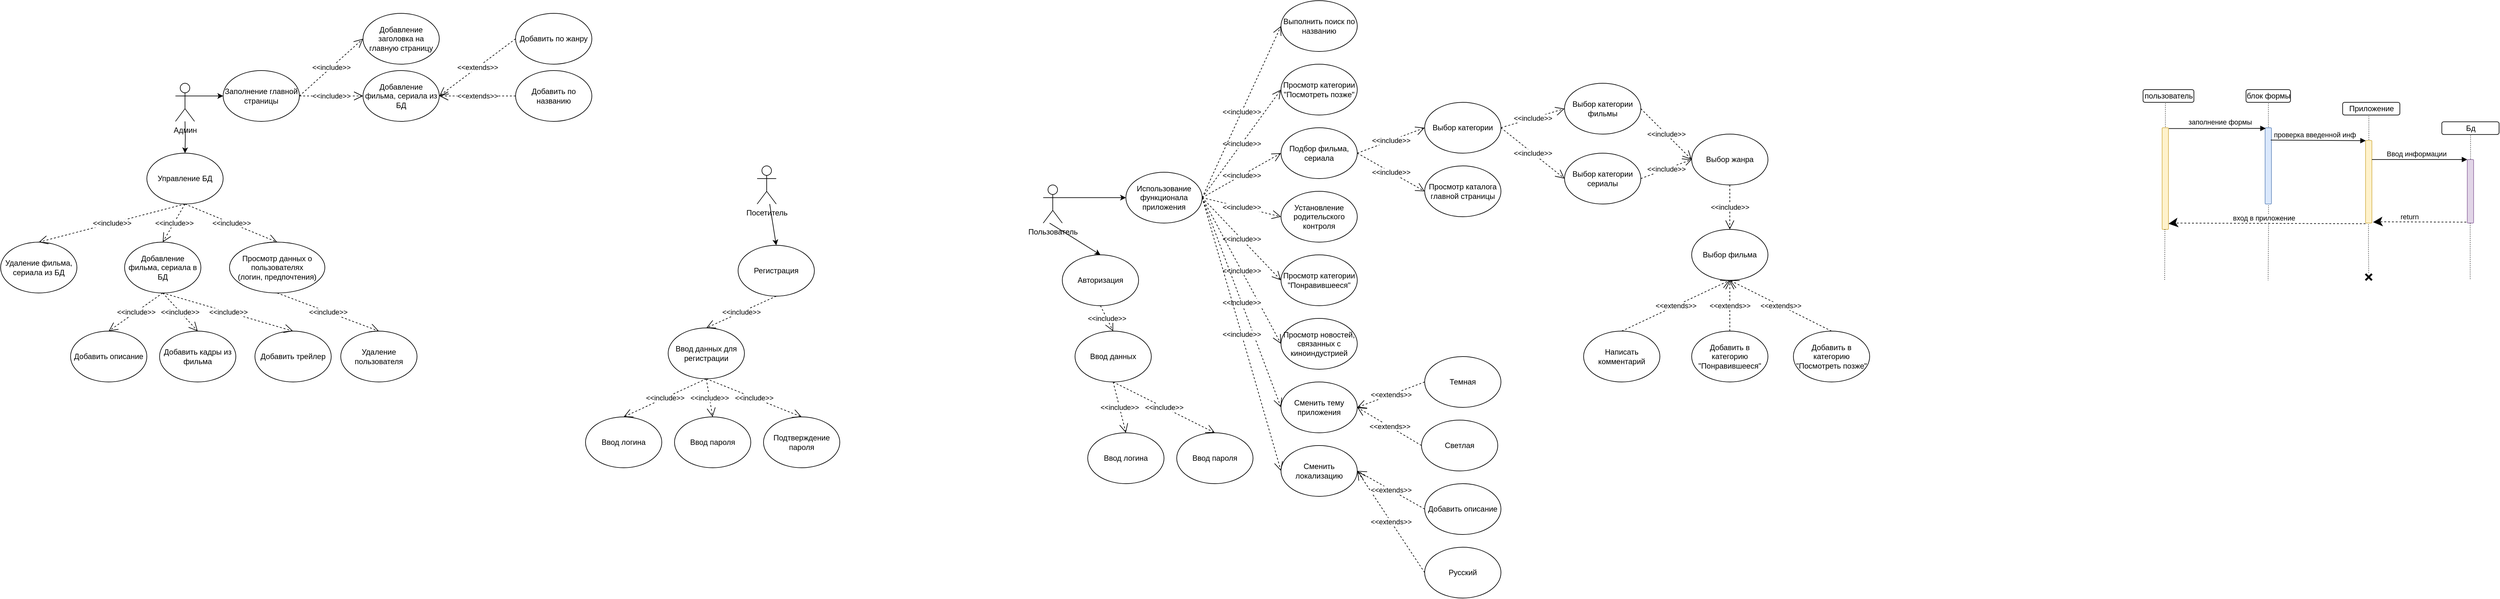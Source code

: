 <mxfile version="21.2.7" type="device" pages="7">
  <diagram name="Страница 1" id="gBljDxb7XRltwvXaUtLj">
    <mxGraphModel dx="5340" dy="1569" grid="1" gridSize="10" guides="1" tooltips="1" connect="1" arrows="1" fold="1" page="1" pageScale="1" pageWidth="1654" pageHeight="1169" math="0" shadow="0">
      <root>
        <mxCell id="0" />
        <mxCell id="1" parent="0" />
        <mxCell id="J_Xm8iJVJi45nVl2dkx6-49" style="edgeStyle=orthogonalEdgeStyle;rounded=0;orthogonalLoop=1;jettySize=auto;html=1;entryX=0.5;entryY=0;entryDx=0;entryDy=0;" parent="1" target="J_Xm8iJVJi45nVl2dkx6-2" edge="1">
          <mxGeometry relative="1" as="geometry">
            <mxPoint x="-190" y="190" as="sourcePoint" />
          </mxGeometry>
        </mxCell>
        <mxCell id="J_Xm8iJVJi45nVl2dkx6-53" style="edgeStyle=orthogonalEdgeStyle;rounded=0;orthogonalLoop=1;jettySize=auto;html=1;exitX=1;exitY=0.333;exitDx=0;exitDy=0;exitPerimeter=0;entryX=0;entryY=0.5;entryDx=0;entryDy=0;" parent="1" source="J_Xm8iJVJi45nVl2dkx6-1" target="J_Xm8iJVJi45nVl2dkx6-52" edge="1">
          <mxGeometry relative="1" as="geometry" />
        </mxCell>
        <mxCell id="J_Xm8iJVJi45nVl2dkx6-1" value="Админ" style="shape=umlActor;verticalLabelPosition=bottom;verticalAlign=top;html=1;outlineConnect=0;" parent="1" vertex="1">
          <mxGeometry x="-205" y="130" width="30" height="60" as="geometry" />
        </mxCell>
        <mxCell id="J_Xm8iJVJi45nVl2dkx6-2" value="Управление БД" style="ellipse;whiteSpace=wrap;html=1;" parent="1" vertex="1">
          <mxGeometry x="-250" y="240" width="120" height="80" as="geometry" />
        </mxCell>
        <mxCell id="J_Xm8iJVJi45nVl2dkx6-4" value="Добавление фильма, сериала в БД" style="ellipse;whiteSpace=wrap;html=1;" parent="1" vertex="1">
          <mxGeometry x="-285" y="380" width="120" height="80" as="geometry" />
        </mxCell>
        <mxCell id="J_Xm8iJVJi45nVl2dkx6-5" value="Просмотр данных о пользователях&lt;br&gt;(логин, предпочтения)" style="ellipse;whiteSpace=wrap;html=1;" parent="1" vertex="1">
          <mxGeometry x="-120" y="380" width="150" height="80" as="geometry" />
        </mxCell>
        <mxCell id="J_Xm8iJVJi45nVl2dkx6-10" value="&amp;lt;&amp;lt;include&amp;gt;&amp;gt;" style="endArrow=open;endSize=12;dashed=1;html=1;rounded=0;exitX=0.5;exitY=1;exitDx=0;exitDy=0;entryX=0.5;entryY=0;entryDx=0;entryDy=0;" parent="1" source="J_Xm8iJVJi45nVl2dkx6-2" target="J_Xm8iJVJi45nVl2dkx6-4" edge="1">
          <mxGeometry width="160" relative="1" as="geometry">
            <mxPoint x="-100" y="490" as="sourcePoint" />
            <mxPoint x="60" y="490" as="targetPoint" />
          </mxGeometry>
        </mxCell>
        <mxCell id="J_Xm8iJVJi45nVl2dkx6-12" value="&amp;lt;&amp;lt;include&amp;gt;&amp;gt;" style="endArrow=open;endSize=12;dashed=1;html=1;rounded=0;exitX=0.5;exitY=1;exitDx=0;exitDy=0;entryX=0.5;entryY=0;entryDx=0;entryDy=0;" parent="1" source="J_Xm8iJVJi45nVl2dkx6-2" target="J_Xm8iJVJi45nVl2dkx6-5" edge="1">
          <mxGeometry width="160" relative="1" as="geometry">
            <mxPoint x="-180" y="330" as="sourcePoint" />
            <mxPoint x="-410" y="440" as="targetPoint" />
          </mxGeometry>
        </mxCell>
        <mxCell id="J_Xm8iJVJi45nVl2dkx6-15" value="Добавить описание" style="ellipse;whiteSpace=wrap;html=1;" parent="1" vertex="1">
          <mxGeometry x="-370" y="520" width="120" height="80" as="geometry" />
        </mxCell>
        <mxCell id="J_Xm8iJVJi45nVl2dkx6-25" value="Добавить кадры из фильма" style="ellipse;whiteSpace=wrap;html=1;" parent="1" vertex="1">
          <mxGeometry x="-230" y="520" width="120" height="80" as="geometry" />
        </mxCell>
        <mxCell id="J_Xm8iJVJi45nVl2dkx6-27" value="Добавить трейлер" style="ellipse;whiteSpace=wrap;html=1;" parent="1" vertex="1">
          <mxGeometry x="-80" y="520" width="120" height="80" as="geometry" />
        </mxCell>
        <mxCell id="J_Xm8iJVJi45nVl2dkx6-33" value="Удаление пользователя" style="ellipse;whiteSpace=wrap;html=1;" parent="1" vertex="1">
          <mxGeometry x="55" y="520" width="120" height="80" as="geometry" />
        </mxCell>
        <mxCell id="J_Xm8iJVJi45nVl2dkx6-35" value="&amp;lt;&amp;lt;include&amp;gt;&amp;gt;" style="endArrow=open;endSize=12;dashed=1;html=1;rounded=0;exitX=0.5;exitY=1;exitDx=0;exitDy=0;entryX=0.5;entryY=0;entryDx=0;entryDy=0;" parent="1" source="J_Xm8iJVJi45nVl2dkx6-5" target="J_Xm8iJVJi45nVl2dkx6-33" edge="1">
          <mxGeometry width="160" relative="1" as="geometry">
            <mxPoint x="135" y="460" as="sourcePoint" />
            <mxPoint x="205" y="570" as="targetPoint" />
          </mxGeometry>
        </mxCell>
        <mxCell id="J_Xm8iJVJi45nVl2dkx6-40" value="Удаление фильма, сериала из БД" style="ellipse;whiteSpace=wrap;html=1;" parent="1" vertex="1">
          <mxGeometry x="-480" y="380" width="120" height="80" as="geometry" />
        </mxCell>
        <mxCell id="J_Xm8iJVJi45nVl2dkx6-41" value="&amp;lt;&amp;lt;include&amp;gt;&amp;gt;" style="endArrow=open;endSize=12;dashed=1;html=1;rounded=0;exitX=0.5;exitY=1;exitDx=0;exitDy=0;entryX=0.5;entryY=0;entryDx=0;entryDy=0;" parent="1" source="J_Xm8iJVJi45nVl2dkx6-2" target="J_Xm8iJVJi45nVl2dkx6-40" edge="1">
          <mxGeometry width="160" relative="1" as="geometry">
            <mxPoint x="-540" y="130" as="sourcePoint" />
            <mxPoint x="-750" y="260" as="targetPoint" />
          </mxGeometry>
        </mxCell>
        <mxCell id="J_Xm8iJVJi45nVl2dkx6-45" value="Добавление заголовка на главную страницу" style="ellipse;whiteSpace=wrap;html=1;" parent="1" vertex="1">
          <mxGeometry x="90" y="20" width="120" height="80" as="geometry" />
        </mxCell>
        <mxCell id="J_Xm8iJVJi45nVl2dkx6-50" value="Добавление фильма, сериала из БД" style="ellipse;whiteSpace=wrap;html=1;" parent="1" vertex="1">
          <mxGeometry x="90" y="110" width="120" height="80" as="geometry" />
        </mxCell>
        <mxCell id="J_Xm8iJVJi45nVl2dkx6-51" value="&amp;lt;&amp;lt;include&amp;gt;&amp;gt;" style="endArrow=open;endSize=12;dashed=1;html=1;rounded=0;exitX=1;exitY=0.5;exitDx=0;exitDy=0;entryX=0;entryY=0.5;entryDx=0;entryDy=0;" parent="1" source="J_Xm8iJVJi45nVl2dkx6-52" target="J_Xm8iJVJi45nVl2dkx6-50" edge="1">
          <mxGeometry width="160" relative="1" as="geometry">
            <mxPoint x="205.0" y="-40.0" as="sourcePoint" />
            <mxPoint x="130" y="190" as="targetPoint" />
          </mxGeometry>
        </mxCell>
        <mxCell id="J_Xm8iJVJi45nVl2dkx6-52" value="Заполнение главной страницы" style="ellipse;whiteSpace=wrap;html=1;" parent="1" vertex="1">
          <mxGeometry x="-130" y="110" width="120" height="80" as="geometry" />
        </mxCell>
        <mxCell id="J_Xm8iJVJi45nVl2dkx6-54" value="&amp;lt;&amp;lt;include&amp;gt;&amp;gt;" style="endArrow=open;endSize=12;dashed=1;html=1;rounded=0;exitX=1;exitY=0.5;exitDx=0;exitDy=0;entryX=0;entryY=0.5;entryDx=0;entryDy=0;" parent="1" source="J_Xm8iJVJi45nVl2dkx6-52" target="J_Xm8iJVJi45nVl2dkx6-45" edge="1">
          <mxGeometry width="160" relative="1" as="geometry">
            <mxPoint x="5" y="90" as="sourcePoint" />
            <mxPoint x="75" y="200" as="targetPoint" />
          </mxGeometry>
        </mxCell>
        <mxCell id="J_Xm8iJVJi45nVl2dkx6-55" value="Добавить по названию" style="ellipse;whiteSpace=wrap;html=1;" parent="1" vertex="1">
          <mxGeometry x="330" y="110" width="120" height="80" as="geometry" />
        </mxCell>
        <mxCell id="J_Xm8iJVJi45nVl2dkx6-56" value="&amp;lt;&amp;lt;extends&amp;gt;&amp;gt;" style="endArrow=open;endSize=12;dashed=1;html=1;rounded=0;exitX=0;exitY=0.5;exitDx=0;exitDy=0;entryX=1;entryY=0.5;entryDx=0;entryDy=0;" parent="1" source="J_Xm8iJVJi45nVl2dkx6-55" target="J_Xm8iJVJi45nVl2dkx6-50" edge="1">
          <mxGeometry width="160" relative="1" as="geometry">
            <mxPoint x="610" y="100" as="sourcePoint" />
            <mxPoint x="420" y="50" as="targetPoint" />
          </mxGeometry>
        </mxCell>
        <mxCell id="J_Xm8iJVJi45nVl2dkx6-57" value="Добавить по жанру" style="ellipse;whiteSpace=wrap;html=1;" parent="1" vertex="1">
          <mxGeometry x="330" y="20" width="120" height="80" as="geometry" />
        </mxCell>
        <mxCell id="J_Xm8iJVJi45nVl2dkx6-58" value="&amp;lt;&amp;lt;extends&amp;gt;&amp;gt;" style="endArrow=open;endSize=12;dashed=1;html=1;rounded=0;exitX=0;exitY=0.5;exitDx=0;exitDy=0;entryX=1;entryY=0.5;entryDx=0;entryDy=0;" parent="1" source="J_Xm8iJVJi45nVl2dkx6-57" target="J_Xm8iJVJi45nVl2dkx6-50" edge="1">
          <mxGeometry width="160" relative="1" as="geometry">
            <mxPoint x="610" y="10" as="sourcePoint" />
            <mxPoint x="210" y="60" as="targetPoint" />
          </mxGeometry>
        </mxCell>
        <mxCell id="J_Xm8iJVJi45nVl2dkx6-94" style="edgeStyle=orthogonalEdgeStyle;rounded=0;orthogonalLoop=1;jettySize=auto;html=1;exitX=1;exitY=0.333;exitDx=0;exitDy=0;exitPerimeter=0;entryX=0;entryY=0.5;entryDx=0;entryDy=0;" parent="1" source="J_Xm8iJVJi45nVl2dkx6-59" target="J_Xm8iJVJi45nVl2dkx6-93" edge="1">
          <mxGeometry relative="1" as="geometry" />
        </mxCell>
        <mxCell id="J_Xm8iJVJi45nVl2dkx6-59" value="Пользователь" style="shape=umlActor;verticalLabelPosition=bottom;verticalAlign=top;html=1;outlineConnect=0;" parent="1" vertex="1">
          <mxGeometry x="1160" y="290" width="30" height="60" as="geometry" />
        </mxCell>
        <mxCell id="J_Xm8iJVJi45nVl2dkx6-64" value="Регистрация" style="ellipse;whiteSpace=wrap;html=1;" parent="1" vertex="1">
          <mxGeometry x="680" y="385" width="120" height="80" as="geometry" />
        </mxCell>
        <mxCell id="J_Xm8iJVJi45nVl2dkx6-65" value="Авторизация" style="ellipse;whiteSpace=wrap;html=1;" parent="1" vertex="1">
          <mxGeometry x="1190" y="400" width="120" height="80" as="geometry" />
        </mxCell>
        <mxCell id="J_Xm8iJVJi45nVl2dkx6-68" value="" style="endArrow=classic;html=1;rounded=0;entryX=0.5;entryY=0;entryDx=0;entryDy=0;" parent="1" target="J_Xm8iJVJi45nVl2dkx6-65" edge="1">
          <mxGeometry width="50" height="50" relative="1" as="geometry">
            <mxPoint x="1170" y="350" as="sourcePoint" />
            <mxPoint x="1100" y="410" as="targetPoint" />
          </mxGeometry>
        </mxCell>
        <mxCell id="J_Xm8iJVJi45nVl2dkx6-69" value="Ввод данных" style="ellipse;whiteSpace=wrap;html=1;" parent="1" vertex="1">
          <mxGeometry x="1210" y="520" width="120" height="80" as="geometry" />
        </mxCell>
        <mxCell id="J_Xm8iJVJi45nVl2dkx6-70" value="&amp;lt;&amp;lt;include&amp;gt;&amp;gt;" style="endArrow=open;endSize=12;dashed=1;html=1;rounded=0;exitX=0.5;exitY=1;exitDx=0;exitDy=0;entryX=0.5;entryY=0;entryDx=0;entryDy=0;" parent="1" target="J_Xm8iJVJi45nVl2dkx6-69" edge="1">
          <mxGeometry width="160" relative="1" as="geometry">
            <mxPoint x="1250" y="480" as="sourcePoint" />
            <mxPoint x="1040" y="610" as="targetPoint" />
          </mxGeometry>
        </mxCell>
        <mxCell id="J_Xm8iJVJi45nVl2dkx6-74" value="Ввод данных для регистрации" style="ellipse;whiteSpace=wrap;html=1;" parent="1" vertex="1">
          <mxGeometry x="570" y="515" width="120" height="80" as="geometry" />
        </mxCell>
        <mxCell id="J_Xm8iJVJi45nVl2dkx6-75" value="&amp;lt;&amp;lt;include&amp;gt;&amp;gt;" style="endArrow=open;endSize=12;dashed=1;html=1;rounded=0;entryX=0.5;entryY=0;entryDx=0;entryDy=0;" parent="1" target="J_Xm8iJVJi45nVl2dkx6-74" edge="1">
          <mxGeometry width="160" relative="1" as="geometry">
            <mxPoint x="740" y="465" as="sourcePoint" />
            <mxPoint x="400" y="605" as="targetPoint" />
          </mxGeometry>
        </mxCell>
        <mxCell id="J_Xm8iJVJi45nVl2dkx6-78" value="Ввод логина" style="ellipse;whiteSpace=wrap;html=1;" parent="1" vertex="1">
          <mxGeometry x="440" y="655" width="120" height="80" as="geometry" />
        </mxCell>
        <mxCell id="J_Xm8iJVJi45nVl2dkx6-80" value="Ввод пароля" style="ellipse;whiteSpace=wrap;html=1;" parent="1" vertex="1">
          <mxGeometry x="580" y="655" width="120" height="80" as="geometry" />
        </mxCell>
        <mxCell id="J_Xm8iJVJi45nVl2dkx6-82" value="Подтверждение пароля" style="ellipse;whiteSpace=wrap;html=1;" parent="1" vertex="1">
          <mxGeometry x="720" y="655" width="120" height="80" as="geometry" />
        </mxCell>
        <mxCell id="J_Xm8iJVJi45nVl2dkx6-84" value="Ввод логина" style="ellipse;whiteSpace=wrap;html=1;" parent="1" vertex="1">
          <mxGeometry x="1230" y="680" width="120" height="80" as="geometry" />
        </mxCell>
        <mxCell id="J_Xm8iJVJi45nVl2dkx6-86" value="Ввод пароля" style="ellipse;whiteSpace=wrap;html=1;" parent="1" vertex="1">
          <mxGeometry x="1370" y="680" width="120" height="80" as="geometry" />
        </mxCell>
        <mxCell id="J_Xm8iJVJi45nVl2dkx6-88" value="&amp;lt;&amp;lt;include&amp;gt;&amp;gt;" style="endArrow=open;endSize=12;dashed=1;html=1;rounded=0;entryX=0.5;entryY=0;entryDx=0;entryDy=0;exitX=0.5;exitY=1;exitDx=0;exitDy=0;" parent="1" source="J_Xm8iJVJi45nVl2dkx6-74" target="J_Xm8iJVJi45nVl2dkx6-78" edge="1">
          <mxGeometry width="160" relative="1" as="geometry">
            <mxPoint x="620" y="595" as="sourcePoint" />
            <mxPoint x="590" y="645" as="targetPoint" />
          </mxGeometry>
        </mxCell>
        <mxCell id="J_Xm8iJVJi45nVl2dkx6-89" value="&amp;lt;&amp;lt;include&amp;gt;&amp;gt;" style="endArrow=open;endSize=12;dashed=1;html=1;rounded=0;entryX=0.5;entryY=0;entryDx=0;entryDy=0;exitX=0.5;exitY=1;exitDx=0;exitDy=0;" parent="1" source="J_Xm8iJVJi45nVl2dkx6-74" target="J_Xm8iJVJi45nVl2dkx6-80" edge="1">
          <mxGeometry width="160" relative="1" as="geometry">
            <mxPoint x="640" y="605" as="sourcePoint" />
            <mxPoint x="510" y="665" as="targetPoint" />
          </mxGeometry>
        </mxCell>
        <mxCell id="J_Xm8iJVJi45nVl2dkx6-90" value="&amp;lt;&amp;lt;include&amp;gt;&amp;gt;" style="endArrow=open;endSize=12;dashed=1;html=1;rounded=0;entryX=0.5;entryY=0;entryDx=0;entryDy=0;exitX=0.5;exitY=1;exitDx=0;exitDy=0;" parent="1" source="J_Xm8iJVJi45nVl2dkx6-74" target="J_Xm8iJVJi45nVl2dkx6-82" edge="1">
          <mxGeometry width="160" relative="1" as="geometry">
            <mxPoint x="650" y="615" as="sourcePoint" />
            <mxPoint x="520" y="675" as="targetPoint" />
          </mxGeometry>
        </mxCell>
        <mxCell id="J_Xm8iJVJi45nVl2dkx6-91" value="&amp;lt;&amp;lt;include&amp;gt;&amp;gt;" style="endArrow=open;endSize=12;dashed=1;html=1;rounded=0;entryX=0.5;entryY=0;entryDx=0;entryDy=0;exitX=0.5;exitY=1;exitDx=0;exitDy=0;" parent="1" source="J_Xm8iJVJi45nVl2dkx6-69" target="J_Xm8iJVJi45nVl2dkx6-86" edge="1">
          <mxGeometry width="160" relative="1" as="geometry">
            <mxPoint x="1010" y="640" as="sourcePoint" />
            <mxPoint x="880" y="700" as="targetPoint" />
          </mxGeometry>
        </mxCell>
        <mxCell id="J_Xm8iJVJi45nVl2dkx6-92" value="&amp;lt;&amp;lt;include&amp;gt;&amp;gt;" style="endArrow=open;endSize=12;dashed=1;html=1;rounded=0;entryX=0.5;entryY=0;entryDx=0;entryDy=0;exitX=0.5;exitY=1;exitDx=0;exitDy=0;" parent="1" source="J_Xm8iJVJi45nVl2dkx6-69" target="J_Xm8iJVJi45nVl2dkx6-84" edge="1">
          <mxGeometry width="160" relative="1" as="geometry">
            <mxPoint x="1020" y="650" as="sourcePoint" />
            <mxPoint x="890" y="710" as="targetPoint" />
          </mxGeometry>
        </mxCell>
        <mxCell id="J_Xm8iJVJi45nVl2dkx6-93" value="Использование функционала приложения" style="ellipse;whiteSpace=wrap;html=1;" parent="1" vertex="1">
          <mxGeometry x="1290" y="270" width="120" height="80" as="geometry" />
        </mxCell>
        <mxCell id="J_Xm8iJVJi45nVl2dkx6-95" value="Подбор фильма, сериала" style="ellipse;whiteSpace=wrap;html=1;" parent="1" vertex="1">
          <mxGeometry x="1534" y="200" width="120" height="80" as="geometry" />
        </mxCell>
        <mxCell id="J_Xm8iJVJi45nVl2dkx6-96" value="&amp;lt;&amp;lt;include&amp;gt;&amp;gt;" style="endArrow=open;endSize=12;dashed=1;html=1;rounded=0;exitX=1;exitY=0.5;exitDx=0;exitDy=0;entryX=0;entryY=0.5;entryDx=0;entryDy=0;" parent="1" source="J_Xm8iJVJi45nVl2dkx6-93" target="J_Xm8iJVJi45nVl2dkx6-95" edge="1">
          <mxGeometry width="160" relative="1" as="geometry">
            <mxPoint x="1524" y="100" as="sourcePoint" />
            <mxPoint x="1610" y="220" as="targetPoint" />
          </mxGeometry>
        </mxCell>
        <mxCell id="J_Xm8iJVJi45nVl2dkx6-97" value="Установление родительского контроля" style="ellipse;whiteSpace=wrap;html=1;" parent="1" vertex="1">
          <mxGeometry x="1534" y="300" width="120" height="80" as="geometry" />
        </mxCell>
        <mxCell id="J_Xm8iJVJi45nVl2dkx6-98" value="&amp;lt;&amp;lt;include&amp;gt;&amp;gt;" style="endArrow=open;endSize=12;dashed=1;html=1;rounded=0;entryX=0;entryY=0.5;entryDx=0;entryDy=0;exitX=1;exitY=0.5;exitDx=0;exitDy=0;" parent="1" source="J_Xm8iJVJi45nVl2dkx6-93" target="J_Xm8iJVJi45nVl2dkx6-97" edge="1">
          <mxGeometry width="160" relative="1" as="geometry">
            <mxPoint x="1410" y="310" as="sourcePoint" />
            <mxPoint x="1200" y="440" as="targetPoint" />
          </mxGeometry>
        </mxCell>
        <mxCell id="J_Xm8iJVJi45nVl2dkx6-99" value="Просмотр категории &quot;Понравившееся&quot;" style="ellipse;whiteSpace=wrap;html=1;" parent="1" vertex="1">
          <mxGeometry x="1534" y="400" width="120" height="80" as="geometry" />
        </mxCell>
        <mxCell id="J_Xm8iJVJi45nVl2dkx6-100" value="&amp;lt;&amp;lt;include&amp;gt;&amp;gt;" style="endArrow=open;endSize=12;dashed=1;html=1;rounded=0;exitX=0.5;exitY=1;exitDx=0;exitDy=0;entryX=0;entryY=0.5;entryDx=0;entryDy=0;" parent="1" target="J_Xm8iJVJi45nVl2dkx6-99" edge="1">
          <mxGeometry width="160" relative="1" as="geometry">
            <mxPoint x="1410" y="310" as="sourcePoint" />
            <mxPoint x="1200" y="440" as="targetPoint" />
          </mxGeometry>
        </mxCell>
        <mxCell id="J_Xm8iJVJi45nVl2dkx6-101" value="Просмотр категории &quot;Посмотреть позже&quot;" style="ellipse;whiteSpace=wrap;html=1;" parent="1" vertex="1">
          <mxGeometry x="1534" y="100" width="120" height="80" as="geometry" />
        </mxCell>
        <mxCell id="J_Xm8iJVJi45nVl2dkx6-102" value="&amp;lt;&amp;lt;include&amp;gt;&amp;gt;" style="endArrow=open;endSize=12;dashed=1;html=1;rounded=0;exitX=1;exitY=0.5;exitDx=0;exitDy=0;entryX=0;entryY=0.5;entryDx=0;entryDy=0;" parent="1" source="J_Xm8iJVJi45nVl2dkx6-93" target="J_Xm8iJVJi45nVl2dkx6-101" edge="1">
          <mxGeometry width="160" relative="1" as="geometry">
            <mxPoint x="1510" y="-10" as="sourcePoint" />
            <mxPoint x="1300" y="120" as="targetPoint" />
          </mxGeometry>
        </mxCell>
        <mxCell id="J_Xm8iJVJi45nVl2dkx6-103" value="Просмотр новостей, связанных с киноиндустрией" style="ellipse;whiteSpace=wrap;html=1;" parent="1" vertex="1">
          <mxGeometry x="1534" y="500" width="120" height="80" as="geometry" />
        </mxCell>
        <mxCell id="J_Xm8iJVJi45nVl2dkx6-104" value="&amp;lt;&amp;lt;include&amp;gt;&amp;gt;" style="endArrow=open;endSize=12;dashed=1;html=1;rounded=0;exitX=1;exitY=0.5;exitDx=0;exitDy=0;entryX=0;entryY=0.5;entryDx=0;entryDy=0;" parent="1" source="J_Xm8iJVJi45nVl2dkx6-93" target="J_Xm8iJVJi45nVl2dkx6-103" edge="1">
          <mxGeometry width="160" relative="1" as="geometry">
            <mxPoint x="1524" y="390" as="sourcePoint" />
            <mxPoint x="1314" y="520" as="targetPoint" />
          </mxGeometry>
        </mxCell>
        <mxCell id="J_Xm8iJVJi45nVl2dkx6-107" value="Просмотр каталога главной страницы" style="ellipse;whiteSpace=wrap;html=1;" parent="1" vertex="1">
          <mxGeometry x="1760" y="260" width="120" height="80" as="geometry" />
        </mxCell>
        <mxCell id="J_Xm8iJVJi45nVl2dkx6-108" value="&amp;lt;&amp;lt;include&amp;gt;&amp;gt;" style="endArrow=open;endSize=12;dashed=1;html=1;rounded=0;exitX=1;exitY=0.5;exitDx=0;exitDy=0;entryX=0;entryY=0.5;entryDx=0;entryDy=0;" parent="1" source="J_Xm8iJVJi45nVl2dkx6-95" target="J_Xm8iJVJi45nVl2dkx6-107" edge="1">
          <mxGeometry width="160" relative="1" as="geometry">
            <mxPoint x="1730" y="120" as="sourcePoint" />
            <mxPoint x="1520" y="250" as="targetPoint" />
          </mxGeometry>
        </mxCell>
        <mxCell id="J_Xm8iJVJi45nVl2dkx6-109" value="Выбор категории" style="ellipse;whiteSpace=wrap;html=1;" parent="1" vertex="1">
          <mxGeometry x="1760" y="160" width="120" height="80" as="geometry" />
        </mxCell>
        <mxCell id="J_Xm8iJVJi45nVl2dkx6-110" value="&amp;lt;&amp;lt;include&amp;gt;&amp;gt;" style="endArrow=open;endSize=12;dashed=1;html=1;rounded=0;exitX=1;exitY=0.5;exitDx=0;exitDy=0;entryX=0;entryY=0.5;entryDx=0;entryDy=0;" parent="1" source="J_Xm8iJVJi45nVl2dkx6-95" target="J_Xm8iJVJi45nVl2dkx6-109" edge="1">
          <mxGeometry width="160" relative="1" as="geometry">
            <mxPoint x="1654" y="140" as="sourcePoint" />
            <mxPoint x="1520" y="150" as="targetPoint" />
          </mxGeometry>
        </mxCell>
        <mxCell id="J_Xm8iJVJi45nVl2dkx6-115" value="Выбор категории сериалы" style="ellipse;whiteSpace=wrap;html=1;" parent="1" vertex="1">
          <mxGeometry x="1980" y="240" width="120" height="80" as="geometry" />
        </mxCell>
        <mxCell id="J_Xm8iJVJi45nVl2dkx6-116" value="&amp;lt;&amp;lt;include&amp;gt;&amp;gt;" style="endArrow=open;endSize=12;dashed=1;html=1;rounded=0;exitX=1;exitY=0.5;exitDx=0;exitDy=0;entryX=0;entryY=0.5;entryDx=0;entryDy=0;" parent="1" source="J_Xm8iJVJi45nVl2dkx6-109" target="J_Xm8iJVJi45nVl2dkx6-115" edge="1">
          <mxGeometry width="160" relative="1" as="geometry">
            <mxPoint x="1930" y="85" as="sourcePoint" />
            <mxPoint x="1720" y="215" as="targetPoint" />
          </mxGeometry>
        </mxCell>
        <mxCell id="J_Xm8iJVJi45nVl2dkx6-117" value="Выбор категории фильмы" style="ellipse;whiteSpace=wrap;html=1;" parent="1" vertex="1">
          <mxGeometry x="1980" y="130" width="120" height="80" as="geometry" />
        </mxCell>
        <mxCell id="J_Xm8iJVJi45nVl2dkx6-118" value="&amp;lt;&amp;lt;include&amp;gt;&amp;gt;" style="endArrow=open;endSize=12;dashed=1;html=1;rounded=0;exitX=1;exitY=0.5;exitDx=0;exitDy=0;entryX=0;entryY=0.5;entryDx=0;entryDy=0;" parent="1" source="J_Xm8iJVJi45nVl2dkx6-109" target="J_Xm8iJVJi45nVl2dkx6-117" edge="1">
          <mxGeometry width="160" relative="1" as="geometry">
            <mxPoint x="2080" y="30" as="sourcePoint" />
            <mxPoint x="1870" y="160" as="targetPoint" />
          </mxGeometry>
        </mxCell>
        <mxCell id="J_Xm8iJVJi45nVl2dkx6-119" value="Выбор жанра" style="ellipse;whiteSpace=wrap;html=1;" parent="1" vertex="1">
          <mxGeometry x="2180" y="210" width="120" height="80" as="geometry" />
        </mxCell>
        <mxCell id="J_Xm8iJVJi45nVl2dkx6-120" value="&amp;lt;&amp;lt;include&amp;gt;&amp;gt;" style="endArrow=open;endSize=12;dashed=1;html=1;rounded=0;exitX=1;exitY=0.5;exitDx=0;exitDy=0;entryX=0;entryY=0.5;entryDx=0;entryDy=0;" parent="1" source="J_Xm8iJVJi45nVl2dkx6-115" target="J_Xm8iJVJi45nVl2dkx6-119" edge="1">
          <mxGeometry width="160" relative="1" as="geometry">
            <mxPoint x="2150" y="140" as="sourcePoint" />
            <mxPoint x="1940" y="270" as="targetPoint" />
          </mxGeometry>
        </mxCell>
        <mxCell id="J_Xm8iJVJi45nVl2dkx6-121" value="&amp;lt;&amp;lt;include&amp;gt;&amp;gt;" style="endArrow=open;endSize=12;dashed=1;html=1;rounded=0;exitX=1;exitY=0.5;exitDx=0;exitDy=0;entryX=0;entryY=0.5;entryDx=0;entryDy=0;" parent="1" source="J_Xm8iJVJi45nVl2dkx6-117" target="J_Xm8iJVJi45nVl2dkx6-119" edge="1">
          <mxGeometry width="160" relative="1" as="geometry">
            <mxPoint x="2110" y="290" as="sourcePoint" />
            <mxPoint x="2190" y="260" as="targetPoint" />
          </mxGeometry>
        </mxCell>
        <mxCell id="J_Xm8iJVJi45nVl2dkx6-122" value="Выбор фильма" style="ellipse;whiteSpace=wrap;html=1;" parent="1" vertex="1">
          <mxGeometry x="2180" y="360" width="120" height="80" as="geometry" />
        </mxCell>
        <mxCell id="J_Xm8iJVJi45nVl2dkx6-123" value="&amp;lt;&amp;lt;include&amp;gt;&amp;gt;" style="endArrow=open;endSize=12;dashed=1;html=1;rounded=0;exitX=0.5;exitY=1;exitDx=0;exitDy=0;entryX=0.5;entryY=0;entryDx=0;entryDy=0;" parent="1" source="J_Xm8iJVJi45nVl2dkx6-119" target="J_Xm8iJVJi45nVl2dkx6-122" edge="1">
          <mxGeometry width="160" relative="1" as="geometry">
            <mxPoint x="2300" y="240" as="sourcePoint" />
            <mxPoint x="2090" y="370" as="targetPoint" />
          </mxGeometry>
        </mxCell>
        <mxCell id="J_Xm8iJVJi45nVl2dkx6-124" value="Добавить в категорию &quot;Посмотреть позже&quot;" style="ellipse;whiteSpace=wrap;html=1;" parent="1" vertex="1">
          <mxGeometry x="2340" y="520" width="120" height="80" as="geometry" />
        </mxCell>
        <mxCell id="J_Xm8iJVJi45nVl2dkx6-125" value="&amp;lt;&amp;lt;extends&amp;gt;&amp;gt;" style="endArrow=open;endSize=12;dashed=1;html=1;rounded=0;exitX=0.5;exitY=0;exitDx=0;exitDy=0;entryX=0.5;entryY=1;entryDx=0;entryDy=0;" parent="1" source="J_Xm8iJVJi45nVl2dkx6-124" target="J_Xm8iJVJi45nVl2dkx6-122" edge="1">
          <mxGeometry width="160" relative="1" as="geometry">
            <mxPoint x="2930" y="150" as="sourcePoint" />
            <mxPoint x="2540" y="220" as="targetPoint" />
          </mxGeometry>
        </mxCell>
        <mxCell id="J_Xm8iJVJi45nVl2dkx6-126" value="Добавить в категорию &quot;Понравившееся&quot;" style="ellipse;whiteSpace=wrap;html=1;" parent="1" vertex="1">
          <mxGeometry x="2180" y="520" width="120" height="80" as="geometry" />
        </mxCell>
        <mxCell id="J_Xm8iJVJi45nVl2dkx6-127" value="&amp;lt;&amp;lt;extends&amp;gt;&amp;gt;" style="endArrow=open;endSize=12;dashed=1;html=1;rounded=0;exitX=0.5;exitY=0;exitDx=0;exitDy=0;entryX=0.5;entryY=1;entryDx=0;entryDy=0;" parent="1" source="J_Xm8iJVJi45nVl2dkx6-126" target="J_Xm8iJVJi45nVl2dkx6-122" edge="1">
          <mxGeometry width="160" relative="1" as="geometry">
            <mxPoint x="2930" y="245" as="sourcePoint" />
            <mxPoint x="2520" y="345" as="targetPoint" />
          </mxGeometry>
        </mxCell>
        <mxCell id="J_Xm8iJVJi45nVl2dkx6-128" value="Написать комментарий" style="ellipse;whiteSpace=wrap;html=1;" parent="1" vertex="1">
          <mxGeometry x="2010" y="520" width="120" height="80" as="geometry" />
        </mxCell>
        <mxCell id="J_Xm8iJVJi45nVl2dkx6-129" value="&amp;lt;&amp;lt;extends&amp;gt;&amp;gt;" style="endArrow=open;endSize=12;dashed=1;html=1;rounded=0;exitX=0.5;exitY=0;exitDx=0;exitDy=0;entryX=0.5;entryY=1;entryDx=0;entryDy=0;" parent="1" source="J_Xm8iJVJi45nVl2dkx6-128" target="J_Xm8iJVJi45nVl2dkx6-122" edge="1">
          <mxGeometry width="160" relative="1" as="geometry">
            <mxPoint x="2920" y="350" as="sourcePoint" />
            <mxPoint x="2730" y="300" as="targetPoint" />
          </mxGeometry>
        </mxCell>
        <mxCell id="J_Xm8iJVJi45nVl2dkx6-130" value="Выполнить поиск по названию" style="ellipse;whiteSpace=wrap;html=1;" parent="1" vertex="1">
          <mxGeometry x="1534" width="120" height="80" as="geometry" />
        </mxCell>
        <mxCell id="J_Xm8iJVJi45nVl2dkx6-131" value="&amp;lt;&amp;lt;include&amp;gt;&amp;gt;" style="endArrow=open;endSize=12;dashed=1;html=1;rounded=0;exitX=1;exitY=0.5;exitDx=0;exitDy=0;entryX=0;entryY=0.5;entryDx=0;entryDy=0;" parent="1" source="J_Xm8iJVJi45nVl2dkx6-93" target="J_Xm8iJVJi45nVl2dkx6-130" edge="1">
          <mxGeometry width="160" relative="1" as="geometry">
            <mxPoint x="1504" y="-70" as="sourcePoint" />
            <mxPoint x="1294" y="60" as="targetPoint" />
          </mxGeometry>
        </mxCell>
        <mxCell id="J_Xm8iJVJi45nVl2dkx6-132" value="Сменить тему приложения" style="ellipse;whiteSpace=wrap;html=1;" parent="1" vertex="1">
          <mxGeometry x="1534" y="600" width="120" height="80" as="geometry" />
        </mxCell>
        <mxCell id="J_Xm8iJVJi45nVl2dkx6-133" value="&amp;lt;&amp;lt;include&amp;gt;&amp;gt;" style="endArrow=open;endSize=12;dashed=1;html=1;rounded=0;exitX=1;exitY=0.5;exitDx=0;exitDy=0;entryX=0;entryY=0.5;entryDx=0;entryDy=0;" parent="1" source="J_Xm8iJVJi45nVl2dkx6-93" target="J_Xm8iJVJi45nVl2dkx6-132" edge="1">
          <mxGeometry width="160" relative="1" as="geometry">
            <mxPoint x="1504" y="530" as="sourcePoint" />
            <mxPoint x="1294" y="660" as="targetPoint" />
          </mxGeometry>
        </mxCell>
        <mxCell id="J_Xm8iJVJi45nVl2dkx6-134" value="Сменить локализацию" style="ellipse;whiteSpace=wrap;html=1;" parent="1" vertex="1">
          <mxGeometry x="1534" y="700" width="120" height="80" as="geometry" />
        </mxCell>
        <mxCell id="J_Xm8iJVJi45nVl2dkx6-135" value="&amp;lt;&amp;lt;include&amp;gt;&amp;gt;" style="endArrow=open;endSize=12;dashed=1;html=1;rounded=0;exitX=1;exitY=0.5;exitDx=0;exitDy=0;entryX=0;entryY=0.5;entryDx=0;entryDy=0;" parent="1" source="J_Xm8iJVJi45nVl2dkx6-93" target="J_Xm8iJVJi45nVl2dkx6-134" edge="1">
          <mxGeometry width="160" relative="1" as="geometry">
            <mxPoint x="1504" y="630" as="sourcePoint" />
            <mxPoint x="1294" y="760" as="targetPoint" />
          </mxGeometry>
        </mxCell>
        <mxCell id="J_Xm8iJVJi45nVl2dkx6-136" value="Русский" style="ellipse;whiteSpace=wrap;html=1;" parent="1" vertex="1">
          <mxGeometry x="1760" y="860" width="120" height="80" as="geometry" />
        </mxCell>
        <mxCell id="J_Xm8iJVJi45nVl2dkx6-137" value="&amp;lt;&amp;lt;extends&amp;gt;&amp;gt;" style="endArrow=open;endSize=12;dashed=1;html=1;rounded=0;exitX=0;exitY=0.5;exitDx=0;exitDy=0;entryX=1;entryY=0.5;entryDx=0;entryDy=0;" parent="1" source="J_Xm8iJVJi45nVl2dkx6-136" target="J_Xm8iJVJi45nVl2dkx6-134" edge="1">
          <mxGeometry width="160" relative="1" as="geometry">
            <mxPoint x="2020" y="750" as="sourcePoint" />
            <mxPoint x="1830" y="700" as="targetPoint" />
          </mxGeometry>
        </mxCell>
        <mxCell id="J_Xm8iJVJi45nVl2dkx6-138" value="Добавить описание" style="ellipse;whiteSpace=wrap;html=1;" parent="1" vertex="1">
          <mxGeometry x="1760" y="760" width="120" height="80" as="geometry" />
        </mxCell>
        <mxCell id="J_Xm8iJVJi45nVl2dkx6-139" value="&amp;lt;&amp;lt;extends&amp;gt;&amp;gt;" style="endArrow=open;endSize=12;dashed=1;html=1;rounded=0;entryX=1;entryY=0.5;entryDx=0;entryDy=0;exitX=0;exitY=0.5;exitDx=0;exitDy=0;" parent="1" source="J_Xm8iJVJi45nVl2dkx6-138" target="J_Xm8iJVJi45nVl2dkx6-134" edge="1">
          <mxGeometry width="160" relative="1" as="geometry">
            <mxPoint x="1670" y="690" as="sourcePoint" />
            <mxPoint x="1840" y="600" as="targetPoint" />
          </mxGeometry>
        </mxCell>
        <mxCell id="J_Xm8iJVJi45nVl2dkx6-144" value="Светлая" style="ellipse;whiteSpace=wrap;html=1;" parent="1" vertex="1">
          <mxGeometry x="1755" y="660" width="120" height="80" as="geometry" />
        </mxCell>
        <mxCell id="J_Xm8iJVJi45nVl2dkx6-145" value="&amp;lt;&amp;lt;extends&amp;gt;&amp;gt;" style="endArrow=open;endSize=12;dashed=1;html=1;rounded=0;exitX=0;exitY=0.5;exitDx=0;exitDy=0;entryX=1;entryY=0.5;entryDx=0;entryDy=0;" parent="1" source="J_Xm8iJVJi45nVl2dkx6-144" target="J_Xm8iJVJi45nVl2dkx6-132" edge="1">
          <mxGeometry width="160" relative="1" as="geometry">
            <mxPoint x="2075" y="550" as="sourcePoint" />
            <mxPoint x="1885" y="500" as="targetPoint" />
          </mxGeometry>
        </mxCell>
        <mxCell id="J_Xm8iJVJi45nVl2dkx6-146" value="Темная" style="ellipse;whiteSpace=wrap;html=1;" parent="1" vertex="1">
          <mxGeometry x="1760" y="560" width="120" height="80" as="geometry" />
        </mxCell>
        <mxCell id="J_Xm8iJVJi45nVl2dkx6-147" value="&amp;lt;&amp;lt;extends&amp;gt;&amp;gt;" style="endArrow=open;endSize=12;dashed=1;html=1;rounded=0;exitX=0;exitY=0.5;exitDx=0;exitDy=0;entryX=1;entryY=0.5;entryDx=0;entryDy=0;" parent="1" source="J_Xm8iJVJi45nVl2dkx6-146" target="J_Xm8iJVJi45nVl2dkx6-132" edge="1">
          <mxGeometry width="160" relative="1" as="geometry">
            <mxPoint x="2040" y="430" as="sourcePoint" />
            <mxPoint x="1850" y="380" as="targetPoint" />
          </mxGeometry>
        </mxCell>
        <mxCell id="VAuXvq2Z5wjQr0Aexqzm-110" value="" style="html=1;points=[];perimeter=orthogonalPerimeter;fillColor=#fff2cc;strokeColor=#d6b656;rounded=1;" parent="1" vertex="1">
          <mxGeometry x="2920" y="200" width="10" height="160" as="geometry" />
        </mxCell>
        <mxCell id="VAuXvq2Z5wjQr0Aexqzm-111" value="" style="html=1;points=[];perimeter=orthogonalPerimeter;fillColor=#fff2cc;strokeColor=#d6b656;rounded=1;" parent="1" vertex="1">
          <mxGeometry x="3240" y="220" width="10" height="130" as="geometry" />
        </mxCell>
        <mxCell id="VAuXvq2Z5wjQr0Aexqzm-112" value="" style="html=1;points=[];perimeter=orthogonalPerimeter;fillColor=#dae8fc;strokeColor=#6c8ebf;rounded=1;" parent="1" vertex="1">
          <mxGeometry x="3082" y="200" width="10" height="120" as="geometry" />
        </mxCell>
        <mxCell id="VAuXvq2Z5wjQr0Aexqzm-113" value="" style="html=1;points=[];perimeter=orthogonalPerimeter;fillColor=#e1d5e7;strokeColor=#9673a6;rounded=1;" parent="1" vertex="1">
          <mxGeometry x="3400" y="250" width="10" height="100" as="geometry" />
        </mxCell>
        <mxCell id="VAuXvq2Z5wjQr0Aexqzm-114" value="заполнение формы" style="html=1;verticalAlign=bottom;endArrow=block;rounded=0;exitX=1.051;exitY=0.008;exitDx=0;exitDy=0;exitPerimeter=0;" parent="1" source="VAuXvq2Z5wjQr0Aexqzm-110" edge="1">
          <mxGeometry x="0.054" y="1" width="80" relative="1" as="geometry">
            <mxPoint x="2971" y="201" as="sourcePoint" />
            <mxPoint x="3083" y="201" as="targetPoint" />
            <mxPoint as="offset" />
          </mxGeometry>
        </mxCell>
        <mxCell id="VAuXvq2Z5wjQr0Aexqzm-115" value="проверка введенной инф" style="html=1;verticalAlign=bottom;endArrow=block;rounded=0;exitX=0.892;exitY=0.17;exitDx=0;exitDy=0;exitPerimeter=0;entryX=0.037;entryY=0.022;entryDx=0;entryDy=0;entryPerimeter=0;" parent="1" edge="1">
          <mxGeometry x="-0.075" width="80" relative="1" as="geometry">
            <mxPoint x="3090.92" y="219.4" as="sourcePoint" />
            <mxPoint x="3240.37" y="220.32" as="targetPoint" />
            <mxPoint as="offset" />
          </mxGeometry>
        </mxCell>
        <mxCell id="VAuXvq2Z5wjQr0Aexqzm-116" value="Ввод информации" style="html=1;verticalAlign=bottom;endArrow=block;rounded=0;" parent="1" edge="1">
          <mxGeometry x="-0.067" width="80" relative="1" as="geometry">
            <mxPoint x="3250" y="250" as="sourcePoint" />
            <mxPoint x="3400" y="250" as="targetPoint" />
            <mxPoint as="offset" />
          </mxGeometry>
        </mxCell>
        <mxCell id="VAuXvq2Z5wjQr0Aexqzm-117" value="" style="endArrow=classic;dashed=1;endFill=1;endSize=12;html=1;rounded=0;exitX=-0.152;exitY=0.985;exitDx=0;exitDy=0;exitPerimeter=0;entryX=1.184;entryY=0.989;entryDx=0;entryDy=0;entryPerimeter=0;" parent="1" source="VAuXvq2Z5wjQr0Aexqzm-113" target="VAuXvq2Z5wjQr0Aexqzm-111" edge="1">
          <mxGeometry width="160" relative="1" as="geometry">
            <mxPoint x="3090" y="310" as="sourcePoint" />
            <mxPoint x="3250" y="310" as="targetPoint" />
            <Array as="points">
              <mxPoint x="3260" y="348" />
            </Array>
          </mxGeometry>
        </mxCell>
        <mxCell id="VAuXvq2Z5wjQr0Aexqzm-118" value="return" style="edgeLabel;html=1;align=center;verticalAlign=middle;resizable=0;points=[];" parent="VAuXvq2Z5wjQr0Aexqzm-117" vertex="1" connectable="0">
          <mxGeometry x="-0.14" y="2" relative="1" as="geometry">
            <mxPoint x="-27" y="-11" as="offset" />
          </mxGeometry>
        </mxCell>
        <mxCell id="VAuXvq2Z5wjQr0Aexqzm-119" value="пользователь" style="html=1;rounded=1;" parent="1" vertex="1">
          <mxGeometry x="2890" y="140" width="80" height="20" as="geometry" />
        </mxCell>
        <mxCell id="VAuXvq2Z5wjQr0Aexqzm-120" value="" style="endArrow=none;endFill=0;html=1;edgeStyle=orthogonalEdgeStyle;align=left;verticalAlign=top;rounded=0;dashed=1;dashPattern=1 2;exitX=0.5;exitY=1;exitDx=0;exitDy=0;entryX=0.62;entryY=-0.004;entryDx=0;entryDy=0;entryPerimeter=0;" parent="1" edge="1">
          <mxGeometry x="-1" relative="1" as="geometry">
            <mxPoint x="2924" y="160" as="sourcePoint" />
            <mxPoint x="2925.2" y="199.36" as="targetPoint" />
            <Array as="points">
              <mxPoint x="2925" y="160" />
            </Array>
          </mxGeometry>
        </mxCell>
        <mxCell id="VAuXvq2Z5wjQr0Aexqzm-121" value="" style="endArrow=none;endFill=0;html=1;edgeStyle=orthogonalEdgeStyle;align=left;verticalAlign=top;rounded=0;dashed=1;dashPattern=1 2;exitX=0.5;exitY=1;exitDx=0;exitDy=0;entryX=0.62;entryY=-0.004;entryDx=0;entryDy=0;entryPerimeter=0;" parent="1" edge="1">
          <mxGeometry x="-1" relative="1" as="geometry">
            <mxPoint x="3086" y="160" as="sourcePoint" />
            <mxPoint x="3087.2" y="199.36" as="targetPoint" />
            <Array as="points">
              <mxPoint x="3087" y="160" />
            </Array>
          </mxGeometry>
        </mxCell>
        <mxCell id="VAuXvq2Z5wjQr0Aexqzm-122" value="блок формы" style="html=1;rounded=1;" parent="1" vertex="1">
          <mxGeometry x="3052" y="140" width="70" height="20" as="geometry" />
        </mxCell>
        <mxCell id="VAuXvq2Z5wjQr0Aexqzm-123" value="" style="endArrow=none;endFill=0;html=1;edgeStyle=orthogonalEdgeStyle;align=left;verticalAlign=top;rounded=0;dashed=1;dashPattern=1 2;exitX=0.5;exitY=1;exitDx=0;exitDy=0;entryX=0.62;entryY=-0.004;entryDx=0;entryDy=0;entryPerimeter=0;" parent="1" edge="1">
          <mxGeometry x="-1" relative="1" as="geometry">
            <mxPoint x="3244" y="180" as="sourcePoint" />
            <mxPoint x="3245.2" y="219.36" as="targetPoint" />
            <Array as="points">
              <mxPoint x="3245" y="180" />
            </Array>
          </mxGeometry>
        </mxCell>
        <mxCell id="VAuXvq2Z5wjQr0Aexqzm-124" value="Приложение" style="html=1;rounded=1;" parent="1" vertex="1">
          <mxGeometry x="3204" y="160" width="90" height="20" as="geometry" />
        </mxCell>
        <mxCell id="VAuXvq2Z5wjQr0Aexqzm-125" value="" style="endArrow=none;endFill=0;html=1;edgeStyle=orthogonalEdgeStyle;align=left;verticalAlign=top;rounded=0;dashed=1;dashPattern=1 2;exitX=0.5;exitY=1;exitDx=0;exitDy=0;entryX=0.62;entryY=-0.004;entryDx=0;entryDy=0;entryPerimeter=0;" parent="1" edge="1">
          <mxGeometry x="-1" relative="1" as="geometry">
            <mxPoint x="3404" y="210.64" as="sourcePoint" />
            <mxPoint x="3405.2" y="250" as="targetPoint" />
            <Array as="points">
              <mxPoint x="3405" y="210.64" />
            </Array>
          </mxGeometry>
        </mxCell>
        <mxCell id="VAuXvq2Z5wjQr0Aexqzm-126" value="Бд" style="html=1;rounded=1;" parent="1" vertex="1">
          <mxGeometry x="3360" y="190.64" width="90" height="20" as="geometry" />
        </mxCell>
        <mxCell id="VAuXvq2Z5wjQr0Aexqzm-127" value="" style="endArrow=none;endFill=0;html=1;edgeStyle=orthogonalEdgeStyle;align=left;verticalAlign=top;rounded=0;dashed=1;dashPattern=1 2;exitX=0.5;exitY=1;exitDx=0;exitDy=0;" parent="1" edge="1">
          <mxGeometry x="-1" relative="1" as="geometry">
            <mxPoint x="2924.39" y="360" as="sourcePoint" />
            <mxPoint x="2924" y="440" as="targetPoint" />
            <Array as="points">
              <mxPoint x="2925.39" y="360" />
            </Array>
          </mxGeometry>
        </mxCell>
        <mxCell id="VAuXvq2Z5wjQr0Aexqzm-128" value="" style="endArrow=none;endFill=0;html=1;edgeStyle=orthogonalEdgeStyle;align=left;verticalAlign=top;rounded=0;dashed=1;dashPattern=1 2;exitX=0.537;exitY=1.02;exitDx=0;exitDy=0;exitPerimeter=0;" parent="1" source="VAuXvq2Z5wjQr0Aexqzm-112" edge="1">
          <mxGeometry x="-1" relative="1" as="geometry">
            <mxPoint x="3087.15" y="360" as="sourcePoint" />
            <mxPoint x="3086.76" y="440" as="targetPoint" />
            <Array as="points">
              <mxPoint x="3087" y="360" />
              <mxPoint x="3087" y="360" />
            </Array>
          </mxGeometry>
        </mxCell>
        <mxCell id="VAuXvq2Z5wjQr0Aexqzm-129" value="" style="endArrow=none;endFill=0;html=1;edgeStyle=orthogonalEdgeStyle;align=left;verticalAlign=top;rounded=0;dashed=1;dashPattern=1 2;exitX=0.463;exitY=1.017;exitDx=0;exitDy=0;exitPerimeter=0;" parent="1" edge="1">
          <mxGeometry x="-1" relative="1" as="geometry">
            <mxPoint x="3404.63" y="350" as="sourcePoint" />
            <mxPoint x="3405" y="440" as="targetPoint" />
            <Array as="points">
              <mxPoint x="3405" y="436.98" />
            </Array>
          </mxGeometry>
        </mxCell>
        <mxCell id="VAuXvq2Z5wjQr0Aexqzm-130" value="" style="shape=umlDestroy;whiteSpace=wrap;html=1;strokeWidth=3;rounded=1;" parent="1" vertex="1">
          <mxGeometry x="3240" y="430" width="10" height="10" as="geometry" />
        </mxCell>
        <mxCell id="VAuXvq2Z5wjQr0Aexqzm-131" value="" style="endArrow=none;endFill=0;html=1;edgeStyle=orthogonalEdgeStyle;align=left;verticalAlign=top;rounded=0;dashed=1;dashPattern=1 2;exitX=0.463;exitY=1.017;exitDx=0;exitDy=0;exitPerimeter=0;" parent="1" source="VAuXvq2Z5wjQr0Aexqzm-111" target="VAuXvq2Z5wjQr0Aexqzm-130" edge="1">
          <mxGeometry x="-1" relative="1" as="geometry">
            <mxPoint x="3244.63" y="281.02" as="sourcePoint" />
            <mxPoint x="3245" y="440" as="targetPoint" />
            <Array as="points" />
          </mxGeometry>
        </mxCell>
        <mxCell id="VAuXvq2Z5wjQr0Aexqzm-132" value="" style="endArrow=classic;dashed=1;endFill=1;endSize=12;html=1;rounded=0;entryX=1.184;entryY=0.989;entryDx=0;entryDy=0;entryPerimeter=0;" parent="1" edge="1">
          <mxGeometry width="160" relative="1" as="geometry">
            <mxPoint x="3240" y="351" as="sourcePoint" />
            <mxPoint x="2930" y="351" as="targetPoint" />
            <Array as="points">
              <mxPoint x="2938" y="350" />
            </Array>
          </mxGeometry>
        </mxCell>
        <mxCell id="VAuXvq2Z5wjQr0Aexqzm-133" value="вход в приложение" style="edgeLabel;html=1;align=center;verticalAlign=middle;resizable=0;points=[];" parent="VAuXvq2Z5wjQr0Aexqzm-132" vertex="1" connectable="0">
          <mxGeometry x="-0.14" y="2" relative="1" as="geometry">
            <mxPoint x="-27" y="-11" as="offset" />
          </mxGeometry>
        </mxCell>
        <mxCell id="N1rr71nTAP6FYSyGyknS-1" value="&amp;lt;&amp;lt;include&amp;gt;&amp;gt;" style="endArrow=open;endSize=12;dashed=1;html=1;rounded=0;exitX=0.5;exitY=1;exitDx=0;exitDy=0;entryX=0.5;entryY=0;entryDx=0;entryDy=0;" parent="1" source="J_Xm8iJVJi45nVl2dkx6-4" target="J_Xm8iJVJi45nVl2dkx6-27" edge="1">
          <mxGeometry width="160" relative="1" as="geometry">
            <mxPoint x="-35" y="470" as="sourcePoint" />
            <mxPoint x="125" y="530" as="targetPoint" />
          </mxGeometry>
        </mxCell>
        <mxCell id="N1rr71nTAP6FYSyGyknS-2" value="&amp;lt;&amp;lt;include&amp;gt;&amp;gt;" style="endArrow=open;endSize=12;dashed=1;html=1;rounded=0;exitX=0.5;exitY=1;exitDx=0;exitDy=0;entryX=0.5;entryY=0;entryDx=0;entryDy=0;" parent="1" source="J_Xm8iJVJi45nVl2dkx6-4" target="J_Xm8iJVJi45nVl2dkx6-25" edge="1">
          <mxGeometry width="160" relative="1" as="geometry">
            <mxPoint x="-25" y="480" as="sourcePoint" />
            <mxPoint x="135" y="540" as="targetPoint" />
          </mxGeometry>
        </mxCell>
        <mxCell id="N1rr71nTAP6FYSyGyknS-3" value="&amp;lt;&amp;lt;include&amp;gt;&amp;gt;" style="endArrow=open;endSize=12;dashed=1;html=1;rounded=0;exitX=0.5;exitY=1;exitDx=0;exitDy=0;entryX=0.5;entryY=0;entryDx=0;entryDy=0;" parent="1" source="J_Xm8iJVJi45nVl2dkx6-4" target="J_Xm8iJVJi45nVl2dkx6-15" edge="1">
          <mxGeometry width="160" relative="1" as="geometry">
            <mxPoint x="-15" y="490" as="sourcePoint" />
            <mxPoint x="145" y="550" as="targetPoint" />
          </mxGeometry>
        </mxCell>
        <mxCell id="-v29Pg1z5UthW9_CGfWC-1" value="Посетитель" style="shape=umlActor;verticalLabelPosition=bottom;verticalAlign=top;html=1;outlineConnect=0;" vertex="1" parent="1">
          <mxGeometry x="710" y="260" width="30" height="60" as="geometry" />
        </mxCell>
        <mxCell id="-v29Pg1z5UthW9_CGfWC-2" value="" style="endArrow=classic;html=1;rounded=0;entryX=0.5;entryY=0;entryDx=0;entryDy=0;" edge="1" parent="1" source="-v29Pg1z5UthW9_CGfWC-1" target="J_Xm8iJVJi45nVl2dkx6-64">
          <mxGeometry width="50" height="50" relative="1" as="geometry">
            <mxPoint x="740" y="740" as="sourcePoint" />
            <mxPoint x="760" y="510" as="targetPoint" />
          </mxGeometry>
        </mxCell>
      </root>
    </mxGraphModel>
  </diagram>
  <diagram name="Страница 1" id="R4F1akypTvHMTm1q-_rP">
    <mxGraphModel dx="1050" dy="541" grid="0" gridSize="10" guides="1" tooltips="1" connect="1" arrows="1" fold="1" page="1" pageScale="1" pageWidth="827" pageHeight="1169" math="0" shadow="0">
      <root>
        <mxCell id="0" />
        <mxCell id="1" parent="0" />
        <mxCell id="dO-9CGKVnQE76IeSK699-393" value="User" style="swimlane;fontStyle=1;align=center;verticalAlign=top;childLayout=stackLayout;horizontal=1;startSize=26;horizontalStack=0;resizeParent=1;resizeParentMax=0;resizeLast=0;collapsible=1;marginBottom=0;whiteSpace=wrap;html=1;" parent="1" vertex="1">
          <mxGeometry x="150" y="322" width="160" height="114" as="geometry" />
        </mxCell>
        <mxCell id="dO-9CGKVnQE76IeSK699-394" value="+ FIO: string&lt;br&gt;+ Pass: int&lt;br&gt;+NickName: string" style="text;strokeColor=none;fillColor=none;align=left;verticalAlign=top;spacingLeft=4;spacingRight=4;overflow=hidden;rotatable=0;points=[[0,0.5],[1,0.5]];portConstraint=eastwest;whiteSpace=wrap;html=1;" parent="dO-9CGKVnQE76IeSK699-393" vertex="1">
          <mxGeometry y="26" width="160" height="54" as="geometry" />
        </mxCell>
        <mxCell id="dO-9CGKVnQE76IeSK699-395" value="" style="line;strokeWidth=1;fillColor=none;align=left;verticalAlign=middle;spacingTop=-1;spacingLeft=3;spacingRight=3;rotatable=0;labelPosition=right;points=[];portConstraint=eastwest;strokeColor=inherit;" parent="dO-9CGKVnQE76IeSK699-393" vertex="1">
          <mxGeometry y="80" width="160" height="8" as="geometry" />
        </mxCell>
        <mxCell id="dO-9CGKVnQE76IeSK699-396" value="&amp;nbsp;" style="text;strokeColor=none;fillColor=none;align=left;verticalAlign=top;spacingLeft=4;spacingRight=4;overflow=hidden;rotatable=0;points=[[0,0.5],[1,0.5]];portConstraint=eastwest;whiteSpace=wrap;html=1;" parent="dO-9CGKVnQE76IeSK699-393" vertex="1">
          <mxGeometry y="88" width="160" height="26" as="geometry" />
        </mxCell>
        <mxCell id="dO-9CGKVnQE76IeSK699-397" value="InformationBio" style="swimlane;fontStyle=1;align=center;verticalAlign=top;childLayout=stackLayout;horizontal=1;startSize=26;horizontalStack=0;resizeParent=1;resizeParentMax=0;resizeLast=0;collapsible=1;marginBottom=0;whiteSpace=wrap;html=1;" parent="1" vertex="1">
          <mxGeometry x="150" y="492" width="160" height="110" as="geometry" />
        </mxCell>
        <mxCell id="dO-9CGKVnQE76IeSK699-398" value="+ age: int&lt;br&gt;+ height: int&lt;br&gt;+ weight: int" style="text;strokeColor=none;fillColor=none;align=left;verticalAlign=top;spacingLeft=4;spacingRight=4;overflow=hidden;rotatable=0;points=[[0,0.5],[1,0.5]];portConstraint=eastwest;whiteSpace=wrap;html=1;" parent="dO-9CGKVnQE76IeSK699-397" vertex="1">
          <mxGeometry y="26" width="160" height="54" as="geometry" />
        </mxCell>
        <mxCell id="dO-9CGKVnQE76IeSK699-399" value="" style="line;strokeWidth=1;fillColor=none;align=left;verticalAlign=middle;spacingTop=-1;spacingLeft=3;spacingRight=3;rotatable=0;labelPosition=right;points=[];portConstraint=eastwest;strokeColor=inherit;" parent="dO-9CGKVnQE76IeSK699-397" vertex="1">
          <mxGeometry y="80" width="160" height="30" as="geometry" />
        </mxCell>
        <mxCell id="dO-9CGKVnQE76IeSK699-401" value="" style="endArrow=diamondThin;endFill=1;endSize=12;html=1;rounded=0;exitX=0.5;exitY=0;exitDx=0;exitDy=0;entryX=0.498;entryY=0.983;entryDx=0;entryDy=0;entryPerimeter=0;" parent="1" source="dO-9CGKVnQE76IeSK699-397" target="dO-9CGKVnQE76IeSK699-396" edge="1">
          <mxGeometry width="160" relative="1" as="geometry">
            <mxPoint x="270" y="492" as="sourcePoint" />
            <mxPoint x="230" y="442" as="targetPoint" />
          </mxGeometry>
        </mxCell>
        <mxCell id="dO-9CGKVnQE76IeSK699-406" value="Application" style="swimlane;fontStyle=1;align=center;verticalAlign=top;childLayout=stackLayout;horizontal=1;startSize=26;horizontalStack=0;resizeParent=1;resizeParentMax=0;resizeLast=0;collapsible=1;marginBottom=0;whiteSpace=wrap;html=1;" parent="1" vertex="1">
          <mxGeometry x="414" y="320" width="160" height="86" as="geometry" />
        </mxCell>
        <mxCell id="dO-9CGKVnQE76IeSK699-407" value="+ field: type" style="text;strokeColor=none;fillColor=none;align=left;verticalAlign=top;spacingLeft=4;spacingRight=4;overflow=hidden;rotatable=0;points=[[0,0.5],[1,0.5]];portConstraint=eastwest;whiteSpace=wrap;html=1;" parent="dO-9CGKVnQE76IeSK699-406" vertex="1">
          <mxGeometry y="26" width="160" height="26" as="geometry" />
        </mxCell>
        <mxCell id="dO-9CGKVnQE76IeSK699-408" value="" style="line;strokeWidth=1;fillColor=none;align=left;verticalAlign=middle;spacingTop=-1;spacingLeft=3;spacingRight=3;rotatable=0;labelPosition=right;points=[];portConstraint=eastwest;strokeColor=inherit;" parent="dO-9CGKVnQE76IeSK699-406" vertex="1">
          <mxGeometry y="52" width="160" height="8" as="geometry" />
        </mxCell>
        <mxCell id="dO-9CGKVnQE76IeSK699-409" value="+ getServ(User)" style="text;strokeColor=none;fillColor=none;align=left;verticalAlign=top;spacingLeft=4;spacingRight=4;overflow=hidden;rotatable=0;points=[[0,0.5],[1,0.5]];portConstraint=eastwest;whiteSpace=wrap;html=1;" parent="dO-9CGKVnQE76IeSK699-406" vertex="1">
          <mxGeometry y="60" width="160" height="26" as="geometry" />
        </mxCell>
        <mxCell id="dO-9CGKVnQE76IeSK699-410" value="" style="endArrow=diamondThin;endFill=0;endSize=12;html=1;rounded=0;exitX=1.011;exitY=0.036;exitDx=0;exitDy=0;exitPerimeter=0;entryX=0.014;entryY=0.175;entryDx=0;entryDy=0;entryPerimeter=0;" parent="1" source="dO-9CGKVnQE76IeSK699-394" target="dO-9CGKVnQE76IeSK699-407" edge="1">
          <mxGeometry width="160" relative="1" as="geometry">
            <mxPoint x="380" y="480" as="sourcePoint" />
            <mxPoint x="540" y="480" as="targetPoint" />
          </mxGeometry>
        </mxCell>
        <mxCell id="dO-9CGKVnQE76IeSK699-411" value="*" style="text;html=1;strokeColor=none;fillColor=none;align=center;verticalAlign=middle;whiteSpace=wrap;rounded=0;" parent="1" vertex="1">
          <mxGeometry x="294" y="325" width="60" height="30" as="geometry" />
        </mxCell>
        <mxCell id="dO-9CGKVnQE76IeSK699-414" value="1" style="text;html=1;strokeColor=none;fillColor=none;align=center;verticalAlign=middle;whiteSpace=wrap;rounded=0;" parent="1" vertex="1">
          <mxGeometry x="370" y="325" width="60" height="30" as="geometry" />
        </mxCell>
        <mxCell id="dO-9CGKVnQE76IeSK699-415" value="EveryDayTest" style="swimlane;fontStyle=1;align=center;verticalAlign=top;childLayout=stackLayout;horizontal=1;startSize=26;horizontalStack=0;resizeParent=1;resizeParentMax=0;resizeLast=0;collapsible=1;marginBottom=0;whiteSpace=wrap;html=1;" parent="1" vertex="1">
          <mxGeometry x="514" y="495" width="200" height="170" as="geometry" />
        </mxCell>
        <mxCell id="dO-9CGKVnQE76IeSK699-416" value="+ amount_Sleep: int&lt;br&gt;+ Body_condition: int&lt;br&gt;+ Behavior: int&lt;br&gt;+ eating_mode: int&lt;br&gt;+ rest:int&lt;br&gt;+ self_care:int&amp;nbsp;" style="text;strokeColor=none;fillColor=none;align=left;verticalAlign=top;spacingLeft=4;spacingRight=4;overflow=hidden;rotatable=0;points=[[0,0.5],[1,0.5]];portConstraint=eastwest;whiteSpace=wrap;html=1;" parent="dO-9CGKVnQE76IeSK699-415" vertex="1">
          <mxGeometry y="26" width="200" height="94" as="geometry" />
        </mxCell>
        <mxCell id="dO-9CGKVnQE76IeSK699-417" value="" style="line;strokeWidth=1;fillColor=none;align=left;verticalAlign=middle;spacingTop=-1;spacingLeft=3;spacingRight=3;rotatable=0;labelPosition=right;points=[];portConstraint=eastwest;strokeColor=inherit;" parent="dO-9CGKVnQE76IeSK699-415" vertex="1">
          <mxGeometry y="120" width="200" height="8" as="geometry" />
        </mxCell>
        <mxCell id="dO-9CGKVnQE76IeSK699-418" value="+ AddInf(EveryDayTest)&lt;br&gt;+ Change_Grapf(EveryDayTest)" style="text;strokeColor=none;fillColor=none;align=left;verticalAlign=top;spacingLeft=4;spacingRight=4;overflow=hidden;rotatable=0;points=[[0,0.5],[1,0.5]];portConstraint=eastwest;whiteSpace=wrap;html=1;" parent="dO-9CGKVnQE76IeSK699-415" vertex="1">
          <mxGeometry y="128" width="200" height="42" as="geometry" />
        </mxCell>
        <mxCell id="dO-9CGKVnQE76IeSK699-419" value="" style="endArrow=diamondThin;endFill=1;endSize=12;html=1;rounded=0;exitX=0.047;exitY=0.626;exitDx=0;exitDy=0;entryX=0.489;entryY=0.957;entryDx=0;entryDy=0;entryPerimeter=0;exitPerimeter=0;" parent="1" source="dO-9CGKVnQE76IeSK699-420" edge="1">
          <mxGeometry width="160" relative="1" as="geometry">
            <mxPoint x="572.6" y="490" as="sourcePoint" />
            <mxPoint x="571.24" y="404.882" as="targetPoint" />
          </mxGeometry>
        </mxCell>
        <mxCell id="dO-9CGKVnQE76IeSK699-420" value="*" style="text;html=1;strokeColor=none;fillColor=none;align=center;verticalAlign=middle;whiteSpace=wrap;rounded=0;" parent="1" vertex="1">
          <mxGeometry x="570" y="475" width="60" height="30" as="geometry" />
        </mxCell>
        <mxCell id="dO-9CGKVnQE76IeSK699-421" value="1" style="text;html=1;strokeColor=none;fillColor=none;align=center;verticalAlign=middle;whiteSpace=wrap;rounded=0;" parent="1" vertex="1">
          <mxGeometry x="569" y="425" width="60" height="30" as="geometry" />
        </mxCell>
        <mxCell id="dO-9CGKVnQE76IeSK699-422" value="calorie_calculator" style="swimlane;fontStyle=1;align=center;verticalAlign=top;childLayout=stackLayout;horizontal=1;startSize=26;horizontalStack=0;resizeParent=1;resizeParentMax=0;resizeLast=0;collapsible=1;marginBottom=0;whiteSpace=wrap;html=1;" parent="1" vertex="1">
          <mxGeometry x="400" y="70" width="210" height="160" as="geometry" />
        </mxCell>
        <mxCell id="dO-9CGKVnQE76IeSK699-423" value="+ first_meal: int&lt;br&gt;+ second_meal: int&lt;br&gt;+ therd_meal: int&lt;br&gt;+ Products: Dictionary&amp;lt;string, int&amp;gt;&lt;br&gt;+ total_amount: int" style="text;strokeColor=none;fillColor=none;align=left;verticalAlign=top;spacingLeft=4;spacingRight=4;overflow=hidden;rotatable=0;points=[[0,0.5],[1,0.5]];portConstraint=eastwest;whiteSpace=wrap;html=1;" parent="dO-9CGKVnQE76IeSK699-422" vertex="1">
          <mxGeometry y="26" width="210" height="84" as="geometry" />
        </mxCell>
        <mxCell id="dO-9CGKVnQE76IeSK699-424" value="" style="line;strokeWidth=1;fillColor=none;align=left;verticalAlign=middle;spacingTop=-1;spacingLeft=3;spacingRight=3;rotatable=0;labelPosition=right;points=[];portConstraint=eastwest;strokeColor=inherit;" parent="dO-9CGKVnQE76IeSK699-422" vertex="1">
          <mxGeometry y="110" width="210" height="8" as="geometry" />
        </mxCell>
        <mxCell id="dO-9CGKVnQE76IeSK699-425" value="+ countAmount(int): int&lt;br&gt;+ AddRez(int)" style="text;strokeColor=none;fillColor=none;align=left;verticalAlign=top;spacingLeft=4;spacingRight=4;overflow=hidden;rotatable=0;points=[[0,0.5],[1,0.5]];portConstraint=eastwest;whiteSpace=wrap;html=1;" parent="dO-9CGKVnQE76IeSK699-422" vertex="1">
          <mxGeometry y="118" width="210" height="42" as="geometry" />
        </mxCell>
        <mxCell id="dO-9CGKVnQE76IeSK699-426" value="" style="endArrow=diamondThin;endFill=1;endSize=12;html=1;rounded=0;" parent="1" target="dO-9CGKVnQE76IeSK699-406" edge="1">
          <mxGeometry width="160" relative="1" as="geometry">
            <mxPoint x="494" y="230" as="sourcePoint" />
            <mxPoint x="690" y="370" as="targetPoint" />
          </mxGeometry>
        </mxCell>
        <mxCell id="dO-9CGKVnQE76IeSK699-427" value="1" style="text;html=1;strokeColor=none;fillColor=none;align=center;verticalAlign=middle;whiteSpace=wrap;rounded=0;" parent="1" vertex="1">
          <mxGeometry x="484" y="290" width="60" height="30" as="geometry" />
        </mxCell>
        <mxCell id="dO-9CGKVnQE76IeSK699-428" value="*" style="text;html=1;strokeColor=none;fillColor=none;align=center;verticalAlign=middle;whiteSpace=wrap;rounded=0;" parent="1" vertex="1">
          <mxGeometry x="484" y="230" width="60" height="30" as="geometry" />
        </mxCell>
        <mxCell id="dO-9CGKVnQE76IeSK699-429" value="Meditation" style="swimlane;fontStyle=1;align=center;verticalAlign=top;childLayout=stackLayout;horizontal=1;startSize=26;horizontalStack=0;resizeParent=1;resizeParentMax=0;resizeLast=0;collapsible=1;marginBottom=0;whiteSpace=wrap;html=1;" parent="1" vertex="1">
          <mxGeometry x="660" y="320" width="160" height="142" as="geometry" />
        </mxCell>
        <mxCell id="dO-9CGKVnQE76IeSK699-430" value="+ name: string&lt;br&gt;+ exersise: List&amp;lt;img&amp;gt;&lt;br&gt;+ Time: int" style="text;strokeColor=none;fillColor=none;align=left;verticalAlign=top;spacingLeft=4;spacingRight=4;overflow=hidden;rotatable=0;points=[[0,0.5],[1,0.5]];portConstraint=eastwest;whiteSpace=wrap;html=1;" parent="dO-9CGKVnQE76IeSK699-429" vertex="1">
          <mxGeometry y="26" width="160" height="74" as="geometry" />
        </mxCell>
        <mxCell id="dO-9CGKVnQE76IeSK699-431" value="" style="line;strokeWidth=1;fillColor=none;align=left;verticalAlign=middle;spacingTop=-1;spacingLeft=3;spacingRight=3;rotatable=0;labelPosition=right;points=[];portConstraint=eastwest;strokeColor=inherit;" parent="dO-9CGKVnQE76IeSK699-429" vertex="1">
          <mxGeometry y="100" width="160" height="8" as="geometry" />
        </mxCell>
        <mxCell id="dO-9CGKVnQE76IeSK699-432" value="+ StartMedit(Time)" style="text;strokeColor=none;fillColor=none;align=left;verticalAlign=top;spacingLeft=4;spacingRight=4;overflow=hidden;rotatable=0;points=[[0,0.5],[1,0.5]];portConstraint=eastwest;whiteSpace=wrap;html=1;" parent="dO-9CGKVnQE76IeSK699-429" vertex="1">
          <mxGeometry y="108" width="160" height="34" as="geometry" />
        </mxCell>
        <mxCell id="dO-9CGKVnQE76IeSK699-433" value="" style="endArrow=diamondThin;endFill=1;endSize=12;html=1;rounded=0;entryX=0.993;entryY=0.017;entryDx=0;entryDy=0;entryPerimeter=0;" parent="1" target="dO-9CGKVnQE76IeSK699-407" edge="1">
          <mxGeometry width="160" relative="1" as="geometry">
            <mxPoint x="660" y="346" as="sourcePoint" />
            <mxPoint x="504" y="330" as="targetPoint" />
          </mxGeometry>
        </mxCell>
        <mxCell id="dO-9CGKVnQE76IeSK699-434" value="1" style="text;html=1;strokeColor=none;fillColor=none;align=center;verticalAlign=middle;whiteSpace=wrap;rounded=0;" parent="1" vertex="1">
          <mxGeometry x="560" y="325" width="60" height="30" as="geometry" />
        </mxCell>
        <mxCell id="dO-9CGKVnQE76IeSK699-435" value="*" style="text;html=1;strokeColor=none;fillColor=none;align=center;verticalAlign=middle;whiteSpace=wrap;rounded=0;" parent="1" vertex="1">
          <mxGeometry x="620" y="325" width="60" height="30" as="geometry" />
        </mxCell>
        <mxCell id="dO-9CGKVnQE76IeSK699-436" value="Param" style="swimlane;fontStyle=1;align=center;verticalAlign=top;childLayout=stackLayout;horizontal=1;startSize=26;horizontalStack=0;resizeParent=1;resizeParentMax=0;resizeLast=0;collapsible=1;marginBottom=0;whiteSpace=wrap;html=1;" parent="1" vertex="1">
          <mxGeometry x="334" y="495" width="160" height="160" as="geometry" />
        </mxCell>
        <mxCell id="dO-9CGKVnQE76IeSK699-437" value="+ AllParam: List&amp;lt;var&amp;gt;&lt;br&gt;+ Data : date&lt;br&gt;+Message: string&lt;br&gt;+ Time: time&amp;nbsp;" style="text;strokeColor=none;fillColor=none;align=left;verticalAlign=top;spacingLeft=4;spacingRight=4;overflow=hidden;rotatable=0;points=[[0,0.5],[1,0.5]];portConstraint=eastwest;whiteSpace=wrap;html=1;" parent="dO-9CGKVnQE76IeSK699-436" vertex="1">
          <mxGeometry y="26" width="160" height="74" as="geometry" />
        </mxCell>
        <mxCell id="dO-9CGKVnQE76IeSK699-438" value="" style="line;strokeWidth=1;fillColor=none;align=left;verticalAlign=middle;spacingTop=-1;spacingLeft=3;spacingRight=3;rotatable=0;labelPosition=right;points=[];portConstraint=eastwest;strokeColor=inherit;" parent="dO-9CGKVnQE76IeSK699-436" vertex="1">
          <mxGeometry y="100" width="160" height="20" as="geometry" />
        </mxCell>
        <mxCell id="dO-9CGKVnQE76IeSK699-439" value="+ SetInf(var)&lt;br&gt;+ApdateGrapg(var)" style="text;strokeColor=none;fillColor=none;align=left;verticalAlign=top;spacingLeft=4;spacingRight=4;overflow=hidden;rotatable=0;points=[[0,0.5],[1,0.5]];portConstraint=eastwest;whiteSpace=wrap;html=1;" parent="dO-9CGKVnQE76IeSK699-436" vertex="1">
          <mxGeometry y="120" width="160" height="40" as="geometry" />
        </mxCell>
        <mxCell id="dO-9CGKVnQE76IeSK699-440" value="" style="endArrow=diamondThin;endFill=1;endSize=12;html=1;rounded=0;exitX=0.565;exitY=-0.013;exitDx=0;exitDy=0;entryX=0.069;entryY=1.031;entryDx=0;entryDy=0;entryPerimeter=0;exitPerimeter=0;" parent="1" source="dO-9CGKVnQE76IeSK699-436" target="dO-9CGKVnQE76IeSK699-409" edge="1">
          <mxGeometry width="160" relative="1" as="geometry">
            <mxPoint x="583" y="504" as="sourcePoint" />
            <mxPoint x="581.24" y="414.882" as="targetPoint" />
          </mxGeometry>
        </mxCell>
        <mxCell id="dO-9CGKVnQE76IeSK699-444" value="Shugar" style="swimlane;fontStyle=1;align=center;verticalAlign=top;childLayout=stackLayout;horizontal=1;startSize=26;horizontalStack=0;resizeParent=1;resizeParentMax=0;resizeLast=0;collapsible=1;marginBottom=0;whiteSpace=wrap;html=1;" parent="1" vertex="1">
          <mxGeometry x="23" y="766" width="160" height="104" as="geometry" />
        </mxCell>
        <mxCell id="dO-9CGKVnQE76IeSK699-445" value="+ Mmol_Low: int&lt;br&gt;+ Mmol_Height: int" style="text;strokeColor=none;fillColor=none;align=left;verticalAlign=top;spacingLeft=4;spacingRight=4;overflow=hidden;rotatable=0;points=[[0,0.5],[1,0.5]];portConstraint=eastwest;whiteSpace=wrap;html=1;" parent="dO-9CGKVnQE76IeSK699-444" vertex="1">
          <mxGeometry y="26" width="160" height="44" as="geometry" />
        </mxCell>
        <mxCell id="dO-9CGKVnQE76IeSK699-446" value="" style="line;strokeWidth=1;fillColor=none;align=left;verticalAlign=middle;spacingTop=-1;spacingLeft=3;spacingRight=3;rotatable=0;labelPosition=right;points=[];portConstraint=eastwest;strokeColor=inherit;" parent="dO-9CGKVnQE76IeSK699-444" vertex="1">
          <mxGeometry y="70" width="160" height="8" as="geometry" />
        </mxCell>
        <mxCell id="dO-9CGKVnQE76IeSK699-447" value="&amp;nbsp;" style="text;strokeColor=none;fillColor=none;align=left;verticalAlign=top;spacingLeft=4;spacingRight=4;overflow=hidden;rotatable=0;points=[[0,0.5],[1,0.5]];portConstraint=eastwest;whiteSpace=wrap;html=1;" parent="dO-9CGKVnQE76IeSK699-444" vertex="1">
          <mxGeometry y="78" width="160" height="26" as="geometry" />
        </mxCell>
        <mxCell id="dO-9CGKVnQE76IeSK699-448" value="Pressure" style="swimlane;fontStyle=1;align=center;verticalAlign=top;childLayout=stackLayout;horizontal=1;startSize=26;horizontalStack=0;resizeParent=1;resizeParentMax=0;resizeLast=0;collapsible=1;marginBottom=0;whiteSpace=wrap;html=1;" parent="1" vertex="1">
          <mxGeometry x="207" y="766" width="160" height="104" as="geometry" />
        </mxCell>
        <mxCell id="dO-9CGKVnQE76IeSK699-449" value="+ MmoRtl_Low: int&lt;br&gt;+ MmoRtl_Height: int" style="text;strokeColor=none;fillColor=none;align=left;verticalAlign=top;spacingLeft=4;spacingRight=4;overflow=hidden;rotatable=0;points=[[0,0.5],[1,0.5]];portConstraint=eastwest;whiteSpace=wrap;html=1;" parent="dO-9CGKVnQE76IeSK699-448" vertex="1">
          <mxGeometry y="26" width="160" height="44" as="geometry" />
        </mxCell>
        <mxCell id="dO-9CGKVnQE76IeSK699-450" value="" style="line;strokeWidth=1;fillColor=none;align=left;verticalAlign=middle;spacingTop=-1;spacingLeft=3;spacingRight=3;rotatable=0;labelPosition=right;points=[];portConstraint=eastwest;strokeColor=inherit;" parent="dO-9CGKVnQE76IeSK699-448" vertex="1">
          <mxGeometry y="70" width="160" height="8" as="geometry" />
        </mxCell>
        <mxCell id="dO-9CGKVnQE76IeSK699-451" value="&amp;nbsp;" style="text;strokeColor=none;fillColor=none;align=left;verticalAlign=top;spacingLeft=4;spacingRight=4;overflow=hidden;rotatable=0;points=[[0,0.5],[1,0.5]];portConstraint=eastwest;whiteSpace=wrap;html=1;" parent="dO-9CGKVnQE76IeSK699-448" vertex="1">
          <mxGeometry y="78" width="160" height="26" as="geometry" />
        </mxCell>
        <mxCell id="dO-9CGKVnQE76IeSK699-452" value="Weight" style="swimlane;fontStyle=1;align=center;verticalAlign=top;childLayout=stackLayout;horizontal=1;startSize=26;horizontalStack=0;resizeParent=1;resizeParentMax=0;resizeLast=0;collapsible=1;marginBottom=0;whiteSpace=wrap;html=1;" parent="1" vertex="1">
          <mxGeometry x="400" y="766" width="160" height="84" as="geometry" />
        </mxCell>
        <mxCell id="dO-9CGKVnQE76IeSK699-453" value="+ Weight: int" style="text;strokeColor=none;fillColor=none;align=left;verticalAlign=top;spacingLeft=4;spacingRight=4;overflow=hidden;rotatable=0;points=[[0,0.5],[1,0.5]];portConstraint=eastwest;whiteSpace=wrap;html=1;" parent="dO-9CGKVnQE76IeSK699-452" vertex="1">
          <mxGeometry y="26" width="160" height="24" as="geometry" />
        </mxCell>
        <mxCell id="dO-9CGKVnQE76IeSK699-454" value="" style="line;strokeWidth=1;fillColor=none;align=left;verticalAlign=middle;spacingTop=-1;spacingLeft=3;spacingRight=3;rotatable=0;labelPosition=right;points=[];portConstraint=eastwest;strokeColor=inherit;" parent="dO-9CGKVnQE76IeSK699-452" vertex="1">
          <mxGeometry y="50" width="160" height="8" as="geometry" />
        </mxCell>
        <mxCell id="dO-9CGKVnQE76IeSK699-455" value="&amp;nbsp;" style="text;strokeColor=none;fillColor=none;align=left;verticalAlign=top;spacingLeft=4;spacingRight=4;overflow=hidden;rotatable=0;points=[[0,0.5],[1,0.5]];portConstraint=eastwest;whiteSpace=wrap;html=1;" parent="dO-9CGKVnQE76IeSK699-452" vertex="1">
          <mxGeometry y="58" width="160" height="26" as="geometry" />
        </mxCell>
        <mxCell id="dO-9CGKVnQE76IeSK699-456" value="Temprature" style="swimlane;fontStyle=1;align=center;verticalAlign=top;childLayout=stackLayout;horizontal=1;startSize=26;horizontalStack=0;resizeParent=1;resizeParentMax=0;resizeLast=0;collapsible=1;marginBottom=0;whiteSpace=wrap;html=1;" parent="1" vertex="1">
          <mxGeometry x="584" y="766" width="160" height="84" as="geometry" />
        </mxCell>
        <mxCell id="dO-9CGKVnQE76IeSK699-457" value="+&amp;nbsp;celsius&lt;span style=&quot;background-color: initial;&quot;&gt;: int&lt;/span&gt;" style="text;strokeColor=none;fillColor=none;align=left;verticalAlign=top;spacingLeft=4;spacingRight=4;overflow=hidden;rotatable=0;points=[[0,0.5],[1,0.5]];portConstraint=eastwest;whiteSpace=wrap;html=1;" parent="dO-9CGKVnQE76IeSK699-456" vertex="1">
          <mxGeometry y="26" width="160" height="24" as="geometry" />
        </mxCell>
        <mxCell id="dO-9CGKVnQE76IeSK699-458" value="" style="line;strokeWidth=1;fillColor=none;align=left;verticalAlign=middle;spacingTop=-1;spacingLeft=3;spacingRight=3;rotatable=0;labelPosition=right;points=[];portConstraint=eastwest;strokeColor=inherit;" parent="dO-9CGKVnQE76IeSK699-456" vertex="1">
          <mxGeometry y="50" width="160" height="8" as="geometry" />
        </mxCell>
        <mxCell id="dO-9CGKVnQE76IeSK699-459" value="&amp;nbsp;" style="text;strokeColor=none;fillColor=none;align=left;verticalAlign=top;spacingLeft=4;spacingRight=4;overflow=hidden;rotatable=0;points=[[0,0.5],[1,0.5]];portConstraint=eastwest;whiteSpace=wrap;html=1;" parent="dO-9CGKVnQE76IeSK699-456" vertex="1">
          <mxGeometry y="58" width="160" height="26" as="geometry" />
        </mxCell>
        <mxCell id="dO-9CGKVnQE76IeSK699-462" value="" style="endArrow=none;endFill=0;endSize=12;html=1;rounded=0;entryX=0.471;entryY=1.02;entryDx=0;entryDy=0;entryPerimeter=0;exitX=0.5;exitY=0;exitDx=0;exitDy=0;" parent="1" source="dO-9CGKVnQE76IeSK699-444" target="dO-9CGKVnQE76IeSK699-439" edge="1">
          <mxGeometry width="160" relative="1" as="geometry">
            <mxPoint x="270" y="670" as="sourcePoint" />
            <mxPoint x="430" y="670" as="targetPoint" />
            <Array as="points">
              <mxPoint x="103" y="710" />
              <mxPoint x="410" y="710" />
            </Array>
          </mxGeometry>
        </mxCell>
        <mxCell id="dO-9CGKVnQE76IeSK699-463" value="" style="endArrow=none;endFill=0;endSize=12;html=1;rounded=0;exitX=0.588;exitY=-0.005;exitDx=0;exitDy=0;exitPerimeter=0;" parent="1" source="dO-9CGKVnQE76IeSK699-448" edge="1">
          <mxGeometry width="160" relative="1" as="geometry">
            <mxPoint x="113" y="776" as="sourcePoint" />
            <mxPoint x="300" y="710" as="targetPoint" />
          </mxGeometry>
        </mxCell>
        <mxCell id="dO-9CGKVnQE76IeSK699-464" value="" style="endArrow=none;endFill=0;endSize=12;html=1;rounded=0;exitX=0.586;exitY=0.015;exitDx=0;exitDy=0;exitPerimeter=0;" parent="1" source="dO-9CGKVnQE76IeSK699-456" edge="1">
          <mxGeometry width="160" relative="1" as="geometry">
            <mxPoint x="690" y="710" as="sourcePoint" />
            <mxPoint x="410" y="710" as="targetPoint" />
            <Array as="points">
              <mxPoint x="678" y="710" />
            </Array>
          </mxGeometry>
        </mxCell>
        <mxCell id="dO-9CGKVnQE76IeSK699-465" value="" style="endArrow=none;endFill=0;endSize=12;html=1;rounded=0;exitX=0.588;exitY=-0.005;exitDx=0;exitDy=0;exitPerimeter=0;" parent="1" edge="1">
          <mxGeometry width="160" relative="1" as="geometry">
            <mxPoint x="480.5" y="766" as="sourcePoint" />
            <mxPoint x="479.5" y="711" as="targetPoint" />
          </mxGeometry>
        </mxCell>
      </root>
    </mxGraphModel>
  </diagram>
  <diagram name="Страница 2" id="ByoQEs4rf4mmrDfXqX-b">
    <mxGraphModel dx="2654" dy="1684" grid="0" gridSize="10" guides="1" tooltips="1" connect="1" arrows="1" fold="1" page="1" pageScale="1" pageWidth="827" pageHeight="1169" math="0" shadow="0">
      <root>
        <mxCell id="0" />
        <mxCell id="1" parent="0" />
        <mxCell id="RGlaGRMoa6C-mc-pbCrF-1" value="пользователь" style="shape=umlActor;verticalLabelPosition=bottom;verticalAlign=top;html=1;outlineConnect=0;" vertex="1" parent="1">
          <mxGeometry x="-100" y="169" width="30" height="60" as="geometry" />
        </mxCell>
        <mxCell id="RGlaGRMoa6C-mc-pbCrF-2" value="админситратор" style="shape=umlActor;verticalLabelPosition=bottom;verticalAlign=top;html=1;outlineConnect=0;" vertex="1" parent="1">
          <mxGeometry x="-548" y="-201" width="30" height="60" as="geometry" />
        </mxCell>
        <mxCell id="RGlaGRMoa6C-mc-pbCrF-3" value="авторизоваться в приложении&amp;nbsp;" style="ellipse;whiteSpace=wrap;html=1;" vertex="1" parent="1">
          <mxGeometry x="30" y="190" width="110" height="70" as="geometry" />
        </mxCell>
        <mxCell id="RGlaGRMoa6C-mc-pbCrF-4" value="Ввести ФИО" style="ellipse;whiteSpace=wrap;html=1;" vertex="1" parent="1">
          <mxGeometry x="-70" y="299" width="110" height="60" as="geometry" />
        </mxCell>
        <mxCell id="RGlaGRMoa6C-mc-pbCrF-5" value="Ввести физические харатиристики" style="ellipse;whiteSpace=wrap;html=1;" vertex="1" parent="1">
          <mxGeometry x="120" y="300" width="110" height="60" as="geometry" />
        </mxCell>
        <mxCell id="RGlaGRMoa6C-mc-pbCrF-6" value="" style="endArrow=classic;html=1;rounded=0;dashed=1;entryX=0.563;entryY=0.031;entryDx=0;entryDy=0;entryPerimeter=0;exitX=0.288;exitY=0.947;exitDx=0;exitDy=0;exitPerimeter=0;" edge="1" source="RGlaGRMoa6C-mc-pbCrF-3" target="RGlaGRMoa6C-mc-pbCrF-4" parent="1">
          <mxGeometry width="50" height="50" relative="1" as="geometry">
            <mxPoint x="10" y="299" as="sourcePoint" />
            <mxPoint x="60" y="249" as="targetPoint" />
          </mxGeometry>
        </mxCell>
        <mxCell id="RGlaGRMoa6C-mc-pbCrF-7" value="include" style="edgeLabel;html=1;align=center;verticalAlign=middle;resizable=0;points=[];rotation=-45;" vertex="1" connectable="0" parent="RGlaGRMoa6C-mc-pbCrF-6">
          <mxGeometry x="0.126" y="-5" relative="1" as="geometry">
            <mxPoint y="-9" as="offset" />
          </mxGeometry>
        </mxCell>
        <mxCell id="RGlaGRMoa6C-mc-pbCrF-8" value="" style="endArrow=classic;html=1;rounded=0;dashed=1;entryX=0.5;entryY=0;entryDx=0;entryDy=0;exitX=1;exitY=1;exitDx=0;exitDy=0;" edge="1" parent="1">
          <mxGeometry width="50" height="50" relative="1" as="geometry">
            <mxPoint x="124.928" y="249.725" as="sourcePoint" />
            <mxPoint x="176" y="300.0" as="targetPoint" />
          </mxGeometry>
        </mxCell>
        <mxCell id="RGlaGRMoa6C-mc-pbCrF-9" value="include" style="edgeLabel;html=1;align=center;verticalAlign=middle;resizable=0;points=[];rotation=45;" vertex="1" connectable="0" parent="RGlaGRMoa6C-mc-pbCrF-8">
          <mxGeometry x="0.126" y="-5" relative="1" as="geometry">
            <mxPoint x="7" y="-15" as="offset" />
          </mxGeometry>
        </mxCell>
        <mxCell id="RGlaGRMoa6C-mc-pbCrF-10" value="Рост" style="ellipse;whiteSpace=wrap;html=1;" vertex="1" parent="1">
          <mxGeometry x="23" y="380" width="87" height="40" as="geometry" />
        </mxCell>
        <mxCell id="RGlaGRMoa6C-mc-pbCrF-11" value="Вес" style="ellipse;whiteSpace=wrap;html=1;" vertex="1" parent="1">
          <mxGeometry x="133" y="420" width="90" height="40" as="geometry" />
        </mxCell>
        <mxCell id="RGlaGRMoa6C-mc-pbCrF-12" value="Возраст" style="ellipse;whiteSpace=wrap;html=1;" vertex="1" parent="1">
          <mxGeometry x="270" y="380" width="90" height="40" as="geometry" />
        </mxCell>
        <mxCell id="RGlaGRMoa6C-mc-pbCrF-13" value="" style="endArrow=classic;html=1;rounded=0;dashed=1;entryX=0.563;entryY=0.031;entryDx=0;entryDy=0;entryPerimeter=0;exitX=0.288;exitY=0.947;exitDx=0;exitDy=0;exitPerimeter=0;" edge="1" parent="1">
          <mxGeometry width="50" height="50" relative="1" as="geometry">
            <mxPoint x="120" y="333" as="sourcePoint" />
            <mxPoint x="70" y="379" as="targetPoint" />
          </mxGeometry>
        </mxCell>
        <mxCell id="RGlaGRMoa6C-mc-pbCrF-14" value="include" style="edgeLabel;html=1;align=center;verticalAlign=middle;resizable=0;points=[];rotation=-45;" vertex="1" connectable="0" parent="RGlaGRMoa6C-mc-pbCrF-13">
          <mxGeometry x="0.126" y="-5" relative="1" as="geometry">
            <mxPoint y="-9" as="offset" />
          </mxGeometry>
        </mxCell>
        <mxCell id="RGlaGRMoa6C-mc-pbCrF-15" value="v" style="endArrow=classic;html=1;rounded=0;dashed=1;entryX=0;entryY=0;entryDx=0;entryDy=0;exitX=1;exitY=1;exitDx=0;exitDy=0;" edge="1" target="RGlaGRMoa6C-mc-pbCrF-12" parent="1">
          <mxGeometry width="50" height="50" relative="1" as="geometry">
            <mxPoint x="231.928" y="337.725" as="sourcePoint" />
            <mxPoint x="283" y="388.0" as="targetPoint" />
          </mxGeometry>
        </mxCell>
        <mxCell id="RGlaGRMoa6C-mc-pbCrF-16" value="include" style="edgeLabel;html=1;align=center;verticalAlign=middle;resizable=0;points=[];rotation=35;" vertex="1" connectable="0" parent="RGlaGRMoa6C-mc-pbCrF-15">
          <mxGeometry x="0.126" y="-5" relative="1" as="geometry">
            <mxPoint x="7" y="-15" as="offset" />
          </mxGeometry>
        </mxCell>
        <mxCell id="RGlaGRMoa6C-mc-pbCrF-17" value="v" style="endArrow=classic;html=1;rounded=0;dashed=1;entryX=0.5;entryY=0;entryDx=0;entryDy=0;exitX=0.5;exitY=1;exitDx=0;exitDy=0;" edge="1" source="RGlaGRMoa6C-mc-pbCrF-5" target="RGlaGRMoa6C-mc-pbCrF-11" parent="1">
          <mxGeometry width="50" height="50" relative="1" as="geometry">
            <mxPoint x="241.928" y="347.725" as="sourcePoint" />
            <mxPoint x="313" y="396" as="targetPoint" />
          </mxGeometry>
        </mxCell>
        <mxCell id="RGlaGRMoa6C-mc-pbCrF-18" value="include" style="edgeLabel;html=1;align=center;verticalAlign=middle;resizable=0;points=[];rotation=0;" vertex="1" connectable="0" parent="RGlaGRMoa6C-mc-pbCrF-17">
          <mxGeometry x="0.126" y="-5" relative="1" as="geometry">
            <mxPoint x="7" y="-15" as="offset" />
          </mxGeometry>
        </mxCell>
        <mxCell id="RGlaGRMoa6C-mc-pbCrF-19" value="" style="endArrow=none;html=1;rounded=0;exitX=1;exitY=0.333;exitDx=0;exitDy=0;exitPerimeter=0;entryX=0;entryY=0.5;entryDx=0;entryDy=0;" edge="1" source="RGlaGRMoa6C-mc-pbCrF-1" target="RGlaGRMoa6C-mc-pbCrF-3" parent="1">
          <mxGeometry width="50" height="50" relative="1" as="geometry">
            <mxPoint x="50" y="419" as="sourcePoint" />
            <mxPoint x="100" y="369" as="targetPoint" />
          </mxGeometry>
        </mxCell>
        <mxCell id="RGlaGRMoa6C-mc-pbCrF-20" value="войти в приложение" style="ellipse;whiteSpace=wrap;html=1;" vertex="1" parent="1">
          <mxGeometry x="-270" y="190" width="110" height="70" as="geometry" />
        </mxCell>
        <mxCell id="RGlaGRMoa6C-mc-pbCrF-21" value="" style="endArrow=none;html=1;rounded=0;entryX=0;entryY=0.333;entryDx=0;entryDy=0;entryPerimeter=0;exitX=1;exitY=0.5;exitDx=0;exitDy=0;" edge="1" source="RGlaGRMoa6C-mc-pbCrF-20" target="RGlaGRMoa6C-mc-pbCrF-1" parent="1">
          <mxGeometry width="50" height="50" relative="1" as="geometry">
            <mxPoint x="50" y="249" as="sourcePoint" />
            <mxPoint x="100" y="199" as="targetPoint" />
          </mxGeometry>
        </mxCell>
        <mxCell id="RGlaGRMoa6C-mc-pbCrF-22" value="ввести ФИО&amp;nbsp;" style="ellipse;whiteSpace=wrap;html=1;" vertex="1" parent="1">
          <mxGeometry x="-388" y="293" width="110" height="60" as="geometry" />
        </mxCell>
        <mxCell id="RGlaGRMoa6C-mc-pbCrF-23" value="" style="endArrow=classic;html=1;rounded=0;dashed=1;entryX=0.563;entryY=0.031;entryDx=0;entryDy=0;entryPerimeter=0;exitX=0.288;exitY=0.947;exitDx=0;exitDy=0;exitPerimeter=0;" edge="1" parent="1">
          <mxGeometry width="50" height="50" relative="1" as="geometry">
            <mxPoint x="-258" y="250" as="sourcePoint" />
            <mxPoint x="-328.07" y="295.86" as="targetPoint" />
          </mxGeometry>
        </mxCell>
        <mxCell id="RGlaGRMoa6C-mc-pbCrF-24" value="include" style="edgeLabel;html=1;align=center;verticalAlign=middle;resizable=0;points=[];rotation=-30;" vertex="1" connectable="0" parent="RGlaGRMoa6C-mc-pbCrF-23">
          <mxGeometry x="0.126" y="-5" relative="1" as="geometry">
            <mxPoint y="-9" as="offset" />
          </mxGeometry>
        </mxCell>
        <mxCell id="RGlaGRMoa6C-mc-pbCrF-25" value="Ввести физические харатиристики" style="ellipse;whiteSpace=wrap;html=1;" vertex="1" parent="1">
          <mxGeometry x="-190" y="302.28" width="110" height="60" as="geometry" />
        </mxCell>
        <mxCell id="RGlaGRMoa6C-mc-pbCrF-26" value="" style="endArrow=classic;html=1;rounded=0;dashed=1;entryX=0.5;entryY=0;entryDx=0;entryDy=0;exitX=1;exitY=1;exitDx=0;exitDy=0;" edge="1" parent="1">
          <mxGeometry width="50" height="50" relative="1" as="geometry">
            <mxPoint x="-185.072" y="254.005" as="sourcePoint" />
            <mxPoint x="-134" y="304.28" as="targetPoint" />
          </mxGeometry>
        </mxCell>
        <mxCell id="RGlaGRMoa6C-mc-pbCrF-27" value="include" style="edgeLabel;html=1;align=center;verticalAlign=middle;resizable=0;points=[];rotation=45;" vertex="1" connectable="0" parent="RGlaGRMoa6C-mc-pbCrF-26">
          <mxGeometry x="0.126" y="-5" relative="1" as="geometry">
            <mxPoint x="7" y="-15" as="offset" />
          </mxGeometry>
        </mxCell>
        <mxCell id="RGlaGRMoa6C-mc-pbCrF-28" value="Ввести пароль" style="ellipse;whiteSpace=wrap;html=1;" vertex="1" parent="1">
          <mxGeometry x="300" y="280" width="110" height="60" as="geometry" />
        </mxCell>
        <mxCell id="RGlaGRMoa6C-mc-pbCrF-29" value="" style="endArrow=classic;html=1;rounded=0;dashed=1;entryX=0.563;entryY=0.031;entryDx=0;entryDy=0;entryPerimeter=0;exitX=1;exitY=0.5;exitDx=0;exitDy=0;" edge="1" source="RGlaGRMoa6C-mc-pbCrF-3" target="RGlaGRMoa6C-mc-pbCrF-28" parent="1">
          <mxGeometry width="50" height="50" relative="1" as="geometry">
            <mxPoint x="392" y="240" as="sourcePoint" />
            <mxPoint x="390" y="234" as="targetPoint" />
          </mxGeometry>
        </mxCell>
        <mxCell id="RGlaGRMoa6C-mc-pbCrF-30" value="include" style="edgeLabel;html=1;align=center;verticalAlign=middle;resizable=0;points=[];rotation=15;" vertex="1" connectable="0" parent="RGlaGRMoa6C-mc-pbCrF-29">
          <mxGeometry x="0.126" y="-5" relative="1" as="geometry">
            <mxPoint y="-15" as="offset" />
          </mxGeometry>
        </mxCell>
        <mxCell id="RGlaGRMoa6C-mc-pbCrF-31" value="управление базой данных" style="ellipse;whiteSpace=wrap;html=1;" vertex="1" parent="1">
          <mxGeometry x="-797" y="-211" width="120" height="60" as="geometry" />
        </mxCell>
        <mxCell id="RGlaGRMoa6C-mc-pbCrF-32" value="редактирование данных пользователя&amp;nbsp;" style="ellipse;whiteSpace=wrap;html=1;" vertex="1" parent="1">
          <mxGeometry x="-917" y="-121" width="120" height="60" as="geometry" />
        </mxCell>
        <mxCell id="RGlaGRMoa6C-mc-pbCrF-33" value="просмотр данных пользователя&amp;nbsp;" style="ellipse;whiteSpace=wrap;html=1;" vertex="1" parent="1">
          <mxGeometry x="-717" y="-121" width="120" height="60" as="geometry" />
        </mxCell>
        <mxCell id="RGlaGRMoa6C-mc-pbCrF-34" value="" style="endArrow=none;html=1;rounded=0;entryX=1;entryY=0.5;entryDx=0;entryDy=0;exitX=0;exitY=0.333;exitDx=0;exitDy=0;exitPerimeter=0;" edge="1" target="RGlaGRMoa6C-mc-pbCrF-31" parent="1">
          <mxGeometry width="50" height="50" relative="1" as="geometry">
            <mxPoint x="-547" y="-181" as="sourcePoint" />
            <mxPoint x="-387" y="9" as="targetPoint" />
          </mxGeometry>
        </mxCell>
        <mxCell id="RGlaGRMoa6C-mc-pbCrF-35" value="" style="endArrow=block;html=1;rounded=0;exitX=0.5;exitY=0;exitDx=0;exitDy=0;endFill=0;entryX=0.003;entryY=0.693;entryDx=0;entryDy=0;entryPerimeter=0;" edge="1" source="RGlaGRMoa6C-mc-pbCrF-32" target="RGlaGRMoa6C-mc-pbCrF-31" parent="1">
          <mxGeometry width="50" height="50" relative="1" as="geometry">
            <mxPoint x="-437" y="59" as="sourcePoint" />
            <mxPoint x="-387" y="9" as="targetPoint" />
          </mxGeometry>
        </mxCell>
        <mxCell id="RGlaGRMoa6C-mc-pbCrF-36" value="" style="endArrow=block;html=1;rounded=0;exitX=0.5;exitY=0;exitDx=0;exitDy=0;endFill=0;" edge="1" source="RGlaGRMoa6C-mc-pbCrF-37" parent="1">
          <mxGeometry width="50" height="50" relative="1" as="geometry">
            <mxPoint x="-777" y="-103" as="sourcePoint" />
            <mxPoint x="-757" y="-151" as="targetPoint" />
          </mxGeometry>
        </mxCell>
        <mxCell id="RGlaGRMoa6C-mc-pbCrF-37" value="удаление данных пользователя" style="ellipse;whiteSpace=wrap;html=1;" vertex="1" parent="1">
          <mxGeometry x="-817" y="-51" width="120" height="60" as="geometry" />
        </mxCell>
        <mxCell id="RGlaGRMoa6C-mc-pbCrF-38" value="" style="endArrow=block;html=1;rounded=0;exitX=0.5;exitY=0;exitDx=0;exitDy=0;endFill=0;entryX=0.758;entryY=0.989;entryDx=0;entryDy=0;entryPerimeter=0;" edge="1" source="RGlaGRMoa6C-mc-pbCrF-33" target="RGlaGRMoa6C-mc-pbCrF-31" parent="1">
          <mxGeometry width="50" height="50" relative="1" as="geometry">
            <mxPoint x="-747" y="-41" as="sourcePoint" />
            <mxPoint x="-748" y="-141" as="targetPoint" />
          </mxGeometry>
        </mxCell>
        <mxCell id="RGlaGRMoa6C-mc-pbCrF-39" value="управление программами для медитаций&amp;nbsp;" style="ellipse;whiteSpace=wrap;html=1;" vertex="1" parent="1">
          <mxGeometry x="-592" y="-341" width="120" height="60" as="geometry" />
        </mxCell>
        <mxCell id="RGlaGRMoa6C-mc-pbCrF-40" value="" style="endArrow=none;html=1;rounded=0;entryX=0.5;entryY=1;entryDx=0;entryDy=0;" edge="1" target="RGlaGRMoa6C-mc-pbCrF-39" parent="1">
          <mxGeometry width="50" height="50" relative="1" as="geometry">
            <mxPoint x="-532" y="-201" as="sourcePoint" />
            <mxPoint x="-667" y="-171" as="targetPoint" />
          </mxGeometry>
        </mxCell>
        <mxCell id="RGlaGRMoa6C-mc-pbCrF-41" value="редактирование программ" style="ellipse;whiteSpace=wrap;html=1;" vertex="1" parent="1">
          <mxGeometry x="-777" y="-341" width="120" height="60" as="geometry" />
        </mxCell>
        <mxCell id="RGlaGRMoa6C-mc-pbCrF-42" value="удаление программ" style="ellipse;whiteSpace=wrap;html=1;" vertex="1" parent="1">
          <mxGeometry x="-592" y="-451" width="120" height="60" as="geometry" />
        </mxCell>
        <mxCell id="RGlaGRMoa6C-mc-pbCrF-43" value="добавление программ" style="ellipse;whiteSpace=wrap;html=1;" vertex="1" parent="1">
          <mxGeometry x="-407" y="-341" width="120" height="60" as="geometry" />
        </mxCell>
        <mxCell id="RGlaGRMoa6C-mc-pbCrF-44" value="" style="endArrow=block;html=1;rounded=0;exitX=0;exitY=0.5;exitDx=0;exitDy=0;endFill=0;entryX=1;entryY=0.5;entryDx=0;entryDy=0;" edge="1" source="RGlaGRMoa6C-mc-pbCrF-43" target="RGlaGRMoa6C-mc-pbCrF-39" parent="1">
          <mxGeometry width="50" height="50" relative="1" as="geometry">
            <mxPoint x="-440" y="-351" as="sourcePoint" />
            <mxPoint x="-647" y="-111" as="targetPoint" />
          </mxGeometry>
        </mxCell>
        <mxCell id="RGlaGRMoa6C-mc-pbCrF-45" value="" style="endArrow=block;html=1;rounded=0;exitX=1;exitY=0.5;exitDx=0;exitDy=0;endFill=0;entryX=0;entryY=0.5;entryDx=0;entryDy=0;" edge="1" source="RGlaGRMoa6C-mc-pbCrF-41" target="RGlaGRMoa6C-mc-pbCrF-39" parent="1">
          <mxGeometry width="50" height="50" relative="1" as="geometry">
            <mxPoint x="-278" y="-144" as="sourcePoint" />
            <mxPoint x="-278" y="-44" as="targetPoint" />
          </mxGeometry>
        </mxCell>
        <mxCell id="RGlaGRMoa6C-mc-pbCrF-46" value="" style="endArrow=block;html=1;rounded=0;exitX=0.5;exitY=1;exitDx=0;exitDy=0;endFill=0;entryX=0.5;entryY=0;entryDx=0;entryDy=0;" edge="1" source="RGlaGRMoa6C-mc-pbCrF-42" target="RGlaGRMoa6C-mc-pbCrF-39" parent="1">
          <mxGeometry width="50" height="50" relative="1" as="geometry">
            <mxPoint x="-647" y="-301" as="sourcePoint" />
            <mxPoint x="-582" y="-301" as="targetPoint" />
          </mxGeometry>
        </mxCell>
        <mxCell id="RGlaGRMoa6C-mc-pbCrF-47" value="добавление картинок" style="ellipse;whiteSpace=wrap;html=1;" vertex="1" parent="1">
          <mxGeometry x="-277" y="-226" width="110" height="60" as="geometry" />
        </mxCell>
        <mxCell id="RGlaGRMoa6C-mc-pbCrF-48" value="" style="endArrow=classic;html=1;rounded=0;dashed=1;entryX=1;entryY=1;entryDx=0;entryDy=0;exitX=0.319;exitY=-0.029;exitDx=0;exitDy=0;exitPerimeter=0;" edge="1" source="RGlaGRMoa6C-mc-pbCrF-47" target="RGlaGRMoa6C-mc-pbCrF-43" parent="1">
          <mxGeometry width="50" height="50" relative="1" as="geometry">
            <mxPoint x="-227" y="-191" as="sourcePoint" />
            <mxPoint x="-97" y="-272" as="targetPoint" />
          </mxGeometry>
        </mxCell>
        <mxCell id="RGlaGRMoa6C-mc-pbCrF-49" value="extend" style="edgeLabel;html=1;align=center;verticalAlign=middle;resizable=0;points=[];rotation=15;" vertex="1" connectable="0" parent="RGlaGRMoa6C-mc-pbCrF-48">
          <mxGeometry x="0.126" y="-5" relative="1" as="geometry">
            <mxPoint y="-15" as="offset" />
          </mxGeometry>
        </mxCell>
        <mxCell id="RGlaGRMoa6C-mc-pbCrF-50" value="добавление программы" style="ellipse;whiteSpace=wrap;html=1;" vertex="1" parent="1">
          <mxGeometry x="-487" y="-226" width="110" height="60" as="geometry" />
        </mxCell>
        <mxCell id="RGlaGRMoa6C-mc-pbCrF-51" value="" style="endArrow=classic;html=1;rounded=0;dashed=1;entryX=0.222;entryY=0.97;entryDx=0;entryDy=0;exitX=0.5;exitY=0;exitDx=0;exitDy=0;entryPerimeter=0;" edge="1" source="RGlaGRMoa6C-mc-pbCrF-50" target="RGlaGRMoa6C-mc-pbCrF-43" parent="1">
          <mxGeometry width="50" height="50" relative="1" as="geometry">
            <mxPoint x="-142" y="-218" as="sourcePoint" />
            <mxPoint x="-294" y="-280" as="targetPoint" />
          </mxGeometry>
        </mxCell>
        <mxCell id="RGlaGRMoa6C-mc-pbCrF-52" value="extend" style="edgeLabel;html=1;align=center;verticalAlign=middle;resizable=0;points=[];rotation=-30;" vertex="1" connectable="0" parent="RGlaGRMoa6C-mc-pbCrF-51">
          <mxGeometry x="0.126" y="-5" relative="1" as="geometry">
            <mxPoint y="-15" as="offset" />
          </mxGeometry>
        </mxCell>
        <mxCell id="RGlaGRMoa6C-mc-pbCrF-53" value="использование функционала приложения" style="ellipse;whiteSpace=wrap;html=1;" vertex="1" parent="1">
          <mxGeometry x="-58" y="57" width="130" height="70" as="geometry" />
        </mxCell>
        <mxCell id="RGlaGRMoa6C-mc-pbCrF-54" value="" style="endArrow=none;html=1;rounded=0;exitX=1;exitY=0.333;exitDx=0;exitDy=0;exitPerimeter=0;" edge="1" parent="1">
          <mxGeometry width="50" height="50" relative="1" as="geometry">
            <mxPoint x="-70" y="190" as="sourcePoint" />
            <mxPoint x="-28" y="127" as="targetPoint" />
          </mxGeometry>
        </mxCell>
        <mxCell id="RGlaGRMoa6C-mc-pbCrF-55" value="заполнение ежедневных тестов" style="ellipse;whiteSpace=wrap;html=1;" vertex="1" parent="1">
          <mxGeometry x="20" y="-89" width="120" height="80" as="geometry" />
        </mxCell>
        <mxCell id="RGlaGRMoa6C-mc-pbCrF-56" value="" style="endArrow=block;html=1;rounded=0;exitX=0;exitY=1;exitDx=0;exitDy=0;endFill=0;" edge="1" source="RGlaGRMoa6C-mc-pbCrF-55" target="RGlaGRMoa6C-mc-pbCrF-53" parent="1">
          <mxGeometry width="50" height="50" relative="1" as="geometry">
            <mxPoint x="72" y="-303" as="sourcePoint" />
            <mxPoint x="7" y="-303" as="targetPoint" />
          </mxGeometry>
        </mxCell>
        <mxCell id="RGlaGRMoa6C-mc-pbCrF-57" value="просмотр введенной информации" style="ellipse;whiteSpace=wrap;html=1;" vertex="1" parent="1">
          <mxGeometry x="162" y="-23" width="120" height="80" as="geometry" />
        </mxCell>
        <mxCell id="RGlaGRMoa6C-mc-pbCrF-58" value="" style="endArrow=block;html=1;rounded=0;exitX=-0.017;exitY=0.706;exitDx=0;exitDy=0;endFill=0;exitPerimeter=0;entryX=1;entryY=0.286;entryDx=0;entryDy=0;entryPerimeter=0;" edge="1" source="RGlaGRMoa6C-mc-pbCrF-57" target="RGlaGRMoa6C-mc-pbCrF-53" parent="1">
          <mxGeometry width="50" height="50" relative="1" as="geometry">
            <mxPoint x="70" y="-5" as="sourcePoint" />
            <mxPoint x="34" y="68" as="targetPoint" />
          </mxGeometry>
        </mxCell>
        <mxCell id="RGlaGRMoa6C-mc-pbCrF-59" value="просмотр графической информации" style="ellipse;whiteSpace=wrap;html=1;" vertex="1" parent="1">
          <mxGeometry x="330" y="-79" width="110" height="60" as="geometry" />
        </mxCell>
        <mxCell id="RGlaGRMoa6C-mc-pbCrF-60" value="" style="endArrow=classic;html=1;rounded=0;dashed=1;exitX=0;exitY=0.5;exitDx=0;exitDy=0;" edge="1" source="RGlaGRMoa6C-mc-pbCrF-59" target="RGlaGRMoa6C-mc-pbCrF-57" parent="1">
          <mxGeometry width="50" height="50" relative="1" as="geometry">
            <mxPoint x="380" y="-45" as="sourcePoint" />
            <mxPoint x="302" y="-144" as="targetPoint" />
          </mxGeometry>
        </mxCell>
        <mxCell id="RGlaGRMoa6C-mc-pbCrF-61" value="extend" style="edgeLabel;html=1;align=center;verticalAlign=middle;resizable=0;points=[];rotation=-30;" vertex="1" connectable="0" parent="RGlaGRMoa6C-mc-pbCrF-60">
          <mxGeometry x="0.126" y="-5" relative="1" as="geometry">
            <mxPoint y="-15" as="offset" />
          </mxGeometry>
        </mxCell>
        <mxCell id="RGlaGRMoa6C-mc-pbCrF-62" value="просмотр заметок" style="ellipse;whiteSpace=wrap;html=1;" vertex="1" parent="1">
          <mxGeometry x="292" y="97" width="110" height="60" as="geometry" />
        </mxCell>
        <mxCell id="RGlaGRMoa6C-mc-pbCrF-63" value="" style="endArrow=classic;html=1;rounded=0;dashed=1;exitX=0;exitY=0.5;exitDx=0;exitDy=0;entryX=0.6;entryY=1.006;entryDx=0;entryDy=0;entryPerimeter=0;" edge="1" source="RGlaGRMoa6C-mc-pbCrF-62" target="RGlaGRMoa6C-mc-pbCrF-57" parent="1">
          <mxGeometry width="50" height="50" relative="1" as="geometry">
            <mxPoint x="425.81" y="-78" as="sourcePoint" />
            <mxPoint x="311.81" y="-44" as="targetPoint" />
          </mxGeometry>
        </mxCell>
        <mxCell id="RGlaGRMoa6C-mc-pbCrF-64" value="extend" style="edgeLabel;html=1;align=center;verticalAlign=middle;resizable=0;points=[];rotation=45;" vertex="1" connectable="0" parent="RGlaGRMoa6C-mc-pbCrF-63">
          <mxGeometry x="0.126" y="-5" relative="1" as="geometry">
            <mxPoint y="-15" as="offset" />
          </mxGeometry>
        </mxCell>
        <mxCell id="RGlaGRMoa6C-mc-pbCrF-65" value="просмотр результатов тестов" style="ellipse;whiteSpace=wrap;html=1;" vertex="1" parent="1">
          <mxGeometry x="340" y="17" width="122" height="60" as="geometry" />
        </mxCell>
        <mxCell id="RGlaGRMoa6C-mc-pbCrF-66" value="" style="endArrow=classic;html=1;rounded=0;dashed=1;exitX=0;exitY=0.5;exitDx=0;exitDy=0;entryX=0.994;entryY=0.665;entryDx=0;entryDy=0;entryPerimeter=0;" edge="1" source="RGlaGRMoa6C-mc-pbCrF-65" target="RGlaGRMoa6C-mc-pbCrF-57" parent="1">
          <mxGeometry width="50" height="50" relative="1" as="geometry">
            <mxPoint x="390" y="51" as="sourcePoint" />
            <mxPoint x="276" y="85" as="targetPoint" />
          </mxGeometry>
        </mxCell>
        <mxCell id="RGlaGRMoa6C-mc-pbCrF-67" value="extend" style="edgeLabel;html=1;align=center;verticalAlign=middle;resizable=0;points=[];rotation=15;" vertex="1" connectable="0" parent="RGlaGRMoa6C-mc-pbCrF-66">
          <mxGeometry x="0.126" y="-5" relative="1" as="geometry">
            <mxPoint y="-15" as="offset" />
          </mxGeometry>
        </mxCell>
        <mxCell id="RGlaGRMoa6C-mc-pbCrF-68" value="прохождение курса медитаций" style="ellipse;whiteSpace=wrap;html=1;" vertex="1" parent="1">
          <mxGeometry x="-138" y="-63" width="120" height="80" as="geometry" />
        </mxCell>
        <mxCell id="RGlaGRMoa6C-mc-pbCrF-69" value="" style="endArrow=block;html=1;rounded=0;exitX=0.644;exitY=1.04;exitDx=0;exitDy=0;endFill=0;exitPerimeter=0;" edge="1" source="RGlaGRMoa6C-mc-pbCrF-68" target="RGlaGRMoa6C-mc-pbCrF-53" parent="1">
          <mxGeometry width="50" height="50" relative="1" as="geometry">
            <mxPoint x="-86" y="-277" as="sourcePoint" />
            <mxPoint x="-142" y="83" as="targetPoint" />
          </mxGeometry>
        </mxCell>
        <mxCell id="RGlaGRMoa6C-mc-pbCrF-70" value="использование калькулятора калорий" style="ellipse;whiteSpace=wrap;html=1;" vertex="1" parent="1">
          <mxGeometry x="-258" y="7" width="120" height="80" as="geometry" />
        </mxCell>
        <mxCell id="RGlaGRMoa6C-mc-pbCrF-71" value="" style="endArrow=block;html=1;rounded=0;exitX=1.022;exitY=0.615;exitDx=0;exitDy=0;endFill=0;exitPerimeter=0;entryX=0;entryY=0.5;entryDx=0;entryDy=0;" edge="1" source="RGlaGRMoa6C-mc-pbCrF-70" target="RGlaGRMoa6C-mc-pbCrF-53" parent="1">
          <mxGeometry width="50" height="50" relative="1" as="geometry">
            <mxPoint x="-206" y="-207" as="sourcePoint" />
            <mxPoint x="-142" y="131" as="targetPoint" />
          </mxGeometry>
        </mxCell>
        <mxCell id="RGlaGRMoa6C-mc-pbCrF-72" value="выбор медитации" style="ellipse;whiteSpace=wrap;html=1;" vertex="1" parent="1">
          <mxGeometry x="-144" y="-201" width="110" height="60" as="geometry" />
        </mxCell>
        <mxCell id="RGlaGRMoa6C-mc-pbCrF-73" value="" style="endArrow=classic;html=1;rounded=0;dashed=1;entryX=0.57;entryY=1.02;entryDx=0;entryDy=0;entryPerimeter=0;" edge="1" source="RGlaGRMoa6C-mc-pbCrF-68" target="RGlaGRMoa6C-mc-pbCrF-72" parent="1">
          <mxGeometry width="50" height="50" relative="1" as="geometry">
            <mxPoint x="-12" y="-244" as="sourcePoint" />
            <mxPoint x="-14" y="-251" as="targetPoint" />
          </mxGeometry>
        </mxCell>
        <mxCell id="RGlaGRMoa6C-mc-pbCrF-74" value="include" style="edgeLabel;html=1;align=center;verticalAlign=middle;resizable=0;points=[];rotation=90;" vertex="1" connectable="0" parent="RGlaGRMoa6C-mc-pbCrF-73">
          <mxGeometry x="0.126" y="-5" relative="1" as="geometry">
            <mxPoint x="7" y="6" as="offset" />
          </mxGeometry>
        </mxCell>
        <mxCell id="RGlaGRMoa6C-mc-pbCrF-75" value="просмотр медитации" style="ellipse;whiteSpace=wrap;html=1;" vertex="1" parent="1">
          <mxGeometry x="-18" y="-184.72" width="110" height="60" as="geometry" />
        </mxCell>
        <mxCell id="RGlaGRMoa6C-mc-pbCrF-76" value="" style="endArrow=classic;html=1;rounded=0;dashed=1;entryX=0.57;entryY=1.02;entryDx=0;entryDy=0;entryPerimeter=0;exitX=1;exitY=0;exitDx=0;exitDy=0;" edge="1" source="RGlaGRMoa6C-mc-pbCrF-68" target="RGlaGRMoa6C-mc-pbCrF-75" parent="1">
          <mxGeometry width="50" height="50" relative="1" as="geometry">
            <mxPoint x="-5.574" y="-79.004" as="sourcePoint" />
            <mxPoint x="112" y="-234.72" as="targetPoint" />
          </mxGeometry>
        </mxCell>
        <mxCell id="RGlaGRMoa6C-mc-pbCrF-77" value="include" style="edgeLabel;html=1;align=center;verticalAlign=middle;resizable=0;points=[];rotation=-225;" vertex="1" connectable="0" parent="RGlaGRMoa6C-mc-pbCrF-76">
          <mxGeometry x="0.126" y="-5" relative="1" as="geometry">
            <mxPoint x="7" y="6" as="offset" />
          </mxGeometry>
        </mxCell>
        <mxCell id="RGlaGRMoa6C-mc-pbCrF-78" value="ввод для каждого приема пищи" style="ellipse;whiteSpace=wrap;html=1;" vertex="1" parent="1">
          <mxGeometry x="-277" y="-131" width="110" height="60" as="geometry" />
        </mxCell>
        <mxCell id="RGlaGRMoa6C-mc-pbCrF-79" value="" style="endArrow=classic;html=1;rounded=0;dashed=1;entryX=0.57;entryY=1.02;entryDx=0;entryDy=0;entryPerimeter=0;" edge="1" target="RGlaGRMoa6C-mc-pbCrF-78" parent="1">
          <mxGeometry width="50" height="50" relative="1" as="geometry">
            <mxPoint x="-212" y="7" as="sourcePoint" />
            <mxPoint x="-147" y="-181" as="targetPoint" />
          </mxGeometry>
        </mxCell>
        <mxCell id="RGlaGRMoa6C-mc-pbCrF-80" value="include" style="edgeLabel;html=1;align=center;verticalAlign=middle;resizable=0;points=[];rotation=90;" vertex="1" connectable="0" parent="RGlaGRMoa6C-mc-pbCrF-79">
          <mxGeometry x="0.126" y="-5" relative="1" as="geometry">
            <mxPoint x="7" y="6" as="offset" />
          </mxGeometry>
        </mxCell>
      </root>
    </mxGraphModel>
  </diagram>
  <diagram name="Страница 1" id="6Yjky_WElWrSwAIWpVG0">
    <mxGraphModel dx="1050" dy="541" grid="0" gridSize="10" guides="1" tooltips="1" connect="1" arrows="1" fold="1" page="1" pageScale="1" pageWidth="827" pageHeight="1169" math="0" shadow="0">
      <root>
        <mxCell id="0" />
        <mxCell id="1" parent="0" />
        <mxCell id="dO-9CGKVnQE76IeSK699-393" value="User" style="swimlane;fontStyle=1;align=center;verticalAlign=top;childLayout=stackLayout;horizontal=1;startSize=26;horizontalStack=0;resizeParent=1;resizeParentMax=0;resizeLast=0;collapsible=1;marginBottom=0;whiteSpace=wrap;html=1;" parent="1" vertex="1">
          <mxGeometry x="150" y="322" width="160" height="114" as="geometry" />
        </mxCell>
        <mxCell id="dO-9CGKVnQE76IeSK699-394" value="+ FIO: string&lt;br&gt;+ Pass: int&lt;br&gt;+NickName: string" style="text;strokeColor=none;fillColor=none;align=left;verticalAlign=top;spacingLeft=4;spacingRight=4;overflow=hidden;rotatable=0;points=[[0,0.5],[1,0.5]];portConstraint=eastwest;whiteSpace=wrap;html=1;" parent="dO-9CGKVnQE76IeSK699-393" vertex="1">
          <mxGeometry y="26" width="160" height="54" as="geometry" />
        </mxCell>
        <mxCell id="dO-9CGKVnQE76IeSK699-395" value="" style="line;strokeWidth=1;fillColor=none;align=left;verticalAlign=middle;spacingTop=-1;spacingLeft=3;spacingRight=3;rotatable=0;labelPosition=right;points=[];portConstraint=eastwest;strokeColor=inherit;" parent="dO-9CGKVnQE76IeSK699-393" vertex="1">
          <mxGeometry y="80" width="160" height="8" as="geometry" />
        </mxCell>
        <mxCell id="dO-9CGKVnQE76IeSK699-396" value="&amp;nbsp;" style="text;strokeColor=none;fillColor=none;align=left;verticalAlign=top;spacingLeft=4;spacingRight=4;overflow=hidden;rotatable=0;points=[[0,0.5],[1,0.5]];portConstraint=eastwest;whiteSpace=wrap;html=1;" parent="dO-9CGKVnQE76IeSK699-393" vertex="1">
          <mxGeometry y="88" width="160" height="26" as="geometry" />
        </mxCell>
        <mxCell id="dO-9CGKVnQE76IeSK699-397" value="InformationBio" style="swimlane;fontStyle=1;align=center;verticalAlign=top;childLayout=stackLayout;horizontal=1;startSize=26;horizontalStack=0;resizeParent=1;resizeParentMax=0;resizeLast=0;collapsible=1;marginBottom=0;whiteSpace=wrap;html=1;" parent="1" vertex="1">
          <mxGeometry x="150" y="492" width="160" height="110" as="geometry" />
        </mxCell>
        <mxCell id="dO-9CGKVnQE76IeSK699-398" value="+ age: int&lt;br&gt;+ height: int&lt;br&gt;+ weight: int" style="text;strokeColor=none;fillColor=none;align=left;verticalAlign=top;spacingLeft=4;spacingRight=4;overflow=hidden;rotatable=0;points=[[0,0.5],[1,0.5]];portConstraint=eastwest;whiteSpace=wrap;html=1;" parent="dO-9CGKVnQE76IeSK699-397" vertex="1">
          <mxGeometry y="26" width="160" height="54" as="geometry" />
        </mxCell>
        <mxCell id="dO-9CGKVnQE76IeSK699-399" value="" style="line;strokeWidth=1;fillColor=none;align=left;verticalAlign=middle;spacingTop=-1;spacingLeft=3;spacingRight=3;rotatable=0;labelPosition=right;points=[];portConstraint=eastwest;strokeColor=inherit;" parent="dO-9CGKVnQE76IeSK699-397" vertex="1">
          <mxGeometry y="80" width="160" height="30" as="geometry" />
        </mxCell>
        <mxCell id="dO-9CGKVnQE76IeSK699-401" value="" style="endArrow=diamondThin;endFill=1;endSize=12;html=1;rounded=0;exitX=0.5;exitY=0;exitDx=0;exitDy=0;entryX=0.498;entryY=0.983;entryDx=0;entryDy=0;entryPerimeter=0;" parent="1" source="dO-9CGKVnQE76IeSK699-397" target="dO-9CGKVnQE76IeSK699-396" edge="1">
          <mxGeometry width="160" relative="1" as="geometry">
            <mxPoint x="270" y="492" as="sourcePoint" />
            <mxPoint x="230" y="442" as="targetPoint" />
          </mxGeometry>
        </mxCell>
        <mxCell id="dO-9CGKVnQE76IeSK699-406" value="Application" style="swimlane;fontStyle=1;align=center;verticalAlign=top;childLayout=stackLayout;horizontal=1;startSize=26;horizontalStack=0;resizeParent=1;resizeParentMax=0;resizeLast=0;collapsible=1;marginBottom=0;whiteSpace=wrap;html=1;" parent="1" vertex="1">
          <mxGeometry x="414" y="320" width="160" height="86" as="geometry" />
        </mxCell>
        <mxCell id="dO-9CGKVnQE76IeSK699-407" value="+ field: type" style="text;strokeColor=none;fillColor=none;align=left;verticalAlign=top;spacingLeft=4;spacingRight=4;overflow=hidden;rotatable=0;points=[[0,0.5],[1,0.5]];portConstraint=eastwest;whiteSpace=wrap;html=1;" parent="dO-9CGKVnQE76IeSK699-406" vertex="1">
          <mxGeometry y="26" width="160" height="26" as="geometry" />
        </mxCell>
        <mxCell id="dO-9CGKVnQE76IeSK699-408" value="" style="line;strokeWidth=1;fillColor=none;align=left;verticalAlign=middle;spacingTop=-1;spacingLeft=3;spacingRight=3;rotatable=0;labelPosition=right;points=[];portConstraint=eastwest;strokeColor=inherit;" parent="dO-9CGKVnQE76IeSK699-406" vertex="1">
          <mxGeometry y="52" width="160" height="8" as="geometry" />
        </mxCell>
        <mxCell id="dO-9CGKVnQE76IeSK699-409" value="+ getServ(User)" style="text;strokeColor=none;fillColor=none;align=left;verticalAlign=top;spacingLeft=4;spacingRight=4;overflow=hidden;rotatable=0;points=[[0,0.5],[1,0.5]];portConstraint=eastwest;whiteSpace=wrap;html=1;" parent="dO-9CGKVnQE76IeSK699-406" vertex="1">
          <mxGeometry y="60" width="160" height="26" as="geometry" />
        </mxCell>
        <mxCell id="dO-9CGKVnQE76IeSK699-410" value="" style="endArrow=diamondThin;endFill=0;endSize=12;html=1;rounded=0;exitX=1.011;exitY=0.036;exitDx=0;exitDy=0;exitPerimeter=0;entryX=0.014;entryY=0.175;entryDx=0;entryDy=0;entryPerimeter=0;" parent="1" source="dO-9CGKVnQE76IeSK699-394" target="dO-9CGKVnQE76IeSK699-407" edge="1">
          <mxGeometry width="160" relative="1" as="geometry">
            <mxPoint x="380" y="480" as="sourcePoint" />
            <mxPoint x="540" y="480" as="targetPoint" />
          </mxGeometry>
        </mxCell>
        <mxCell id="dO-9CGKVnQE76IeSK699-411" value="*" style="text;html=1;strokeColor=none;fillColor=none;align=center;verticalAlign=middle;whiteSpace=wrap;rounded=0;" parent="1" vertex="1">
          <mxGeometry x="294" y="325" width="60" height="30" as="geometry" />
        </mxCell>
        <mxCell id="dO-9CGKVnQE76IeSK699-414" value="1" style="text;html=1;strokeColor=none;fillColor=none;align=center;verticalAlign=middle;whiteSpace=wrap;rounded=0;" parent="1" vertex="1">
          <mxGeometry x="370" y="325" width="60" height="30" as="geometry" />
        </mxCell>
        <mxCell id="dO-9CGKVnQE76IeSK699-415" value="EveryDayTest" style="swimlane;fontStyle=1;align=center;verticalAlign=top;childLayout=stackLayout;horizontal=1;startSize=26;horizontalStack=0;resizeParent=1;resizeParentMax=0;resizeLast=0;collapsible=1;marginBottom=0;whiteSpace=wrap;html=1;" parent="1" vertex="1">
          <mxGeometry x="514" y="495" width="200" height="170" as="geometry" />
        </mxCell>
        <mxCell id="dO-9CGKVnQE76IeSK699-416" value="+ amount_Sleep: int&lt;br&gt;+ Body_condition: int&lt;br&gt;+ Behavior: int&lt;br&gt;+ eating_mode: int&lt;br&gt;+ rest:int&lt;br&gt;+ self_care:int&amp;nbsp;" style="text;strokeColor=none;fillColor=none;align=left;verticalAlign=top;spacingLeft=4;spacingRight=4;overflow=hidden;rotatable=0;points=[[0,0.5],[1,0.5]];portConstraint=eastwest;whiteSpace=wrap;html=1;" parent="dO-9CGKVnQE76IeSK699-415" vertex="1">
          <mxGeometry y="26" width="200" height="94" as="geometry" />
        </mxCell>
        <mxCell id="dO-9CGKVnQE76IeSK699-417" value="" style="line;strokeWidth=1;fillColor=none;align=left;verticalAlign=middle;spacingTop=-1;spacingLeft=3;spacingRight=3;rotatable=0;labelPosition=right;points=[];portConstraint=eastwest;strokeColor=inherit;" parent="dO-9CGKVnQE76IeSK699-415" vertex="1">
          <mxGeometry y="120" width="200" height="8" as="geometry" />
        </mxCell>
        <mxCell id="dO-9CGKVnQE76IeSK699-418" value="+ AddInf(EveryDayTest)&lt;br&gt;+ Change_Grapf(EveryDayTest)" style="text;strokeColor=none;fillColor=none;align=left;verticalAlign=top;spacingLeft=4;spacingRight=4;overflow=hidden;rotatable=0;points=[[0,0.5],[1,0.5]];portConstraint=eastwest;whiteSpace=wrap;html=1;" parent="dO-9CGKVnQE76IeSK699-415" vertex="1">
          <mxGeometry y="128" width="200" height="42" as="geometry" />
        </mxCell>
        <mxCell id="dO-9CGKVnQE76IeSK699-419" value="" style="endArrow=diamondThin;endFill=1;endSize=12;html=1;rounded=0;exitX=0.047;exitY=0.626;exitDx=0;exitDy=0;entryX=0.489;entryY=0.957;entryDx=0;entryDy=0;entryPerimeter=0;exitPerimeter=0;" parent="1" source="dO-9CGKVnQE76IeSK699-420" edge="1">
          <mxGeometry width="160" relative="1" as="geometry">
            <mxPoint x="572.6" y="490" as="sourcePoint" />
            <mxPoint x="571.24" y="404.882" as="targetPoint" />
          </mxGeometry>
        </mxCell>
        <mxCell id="dO-9CGKVnQE76IeSK699-420" value="*" style="text;html=1;strokeColor=none;fillColor=none;align=center;verticalAlign=middle;whiteSpace=wrap;rounded=0;" parent="1" vertex="1">
          <mxGeometry x="570" y="475" width="60" height="30" as="geometry" />
        </mxCell>
        <mxCell id="dO-9CGKVnQE76IeSK699-421" value="1" style="text;html=1;strokeColor=none;fillColor=none;align=center;verticalAlign=middle;whiteSpace=wrap;rounded=0;" parent="1" vertex="1">
          <mxGeometry x="569" y="425" width="60" height="30" as="geometry" />
        </mxCell>
        <mxCell id="dO-9CGKVnQE76IeSK699-422" value="calorie_calculator" style="swimlane;fontStyle=1;align=center;verticalAlign=top;childLayout=stackLayout;horizontal=1;startSize=26;horizontalStack=0;resizeParent=1;resizeParentMax=0;resizeLast=0;collapsible=1;marginBottom=0;whiteSpace=wrap;html=1;" parent="1" vertex="1">
          <mxGeometry x="400" y="70" width="210" height="160" as="geometry" />
        </mxCell>
        <mxCell id="dO-9CGKVnQE76IeSK699-423" value="+ first_meal: int&lt;br&gt;+ second_meal: int&lt;br&gt;+ therd_meal: int&lt;br&gt;+ Products: Dictionary&amp;lt;string, int&amp;gt;&lt;br&gt;+ total_amount: int" style="text;strokeColor=none;fillColor=none;align=left;verticalAlign=top;spacingLeft=4;spacingRight=4;overflow=hidden;rotatable=0;points=[[0,0.5],[1,0.5]];portConstraint=eastwest;whiteSpace=wrap;html=1;" parent="dO-9CGKVnQE76IeSK699-422" vertex="1">
          <mxGeometry y="26" width="210" height="84" as="geometry" />
        </mxCell>
        <mxCell id="dO-9CGKVnQE76IeSK699-424" value="" style="line;strokeWidth=1;fillColor=none;align=left;verticalAlign=middle;spacingTop=-1;spacingLeft=3;spacingRight=3;rotatable=0;labelPosition=right;points=[];portConstraint=eastwest;strokeColor=inherit;" parent="dO-9CGKVnQE76IeSK699-422" vertex="1">
          <mxGeometry y="110" width="210" height="8" as="geometry" />
        </mxCell>
        <mxCell id="dO-9CGKVnQE76IeSK699-425" value="+ countAmount(int): int&lt;br&gt;+ AddRez(int)" style="text;strokeColor=none;fillColor=none;align=left;verticalAlign=top;spacingLeft=4;spacingRight=4;overflow=hidden;rotatable=0;points=[[0,0.5],[1,0.5]];portConstraint=eastwest;whiteSpace=wrap;html=1;" parent="dO-9CGKVnQE76IeSK699-422" vertex="1">
          <mxGeometry y="118" width="210" height="42" as="geometry" />
        </mxCell>
        <mxCell id="dO-9CGKVnQE76IeSK699-426" value="" style="endArrow=diamondThin;endFill=1;endSize=12;html=1;rounded=0;" parent="1" target="dO-9CGKVnQE76IeSK699-406" edge="1">
          <mxGeometry width="160" relative="1" as="geometry">
            <mxPoint x="494" y="230" as="sourcePoint" />
            <mxPoint x="690" y="370" as="targetPoint" />
          </mxGeometry>
        </mxCell>
        <mxCell id="dO-9CGKVnQE76IeSK699-427" value="1" style="text;html=1;strokeColor=none;fillColor=none;align=center;verticalAlign=middle;whiteSpace=wrap;rounded=0;" parent="1" vertex="1">
          <mxGeometry x="484" y="290" width="60" height="30" as="geometry" />
        </mxCell>
        <mxCell id="dO-9CGKVnQE76IeSK699-428" value="*" style="text;html=1;strokeColor=none;fillColor=none;align=center;verticalAlign=middle;whiteSpace=wrap;rounded=0;" parent="1" vertex="1">
          <mxGeometry x="484" y="230" width="60" height="30" as="geometry" />
        </mxCell>
        <mxCell id="dO-9CGKVnQE76IeSK699-429" value="Meditation" style="swimlane;fontStyle=1;align=center;verticalAlign=top;childLayout=stackLayout;horizontal=1;startSize=26;horizontalStack=0;resizeParent=1;resizeParentMax=0;resizeLast=0;collapsible=1;marginBottom=0;whiteSpace=wrap;html=1;" parent="1" vertex="1">
          <mxGeometry x="660" y="320" width="160" height="142" as="geometry" />
        </mxCell>
        <mxCell id="dO-9CGKVnQE76IeSK699-430" value="+ name: string&lt;br&gt;+ exersise: List&amp;lt;img&amp;gt;&lt;br&gt;+ Time: int" style="text;strokeColor=none;fillColor=none;align=left;verticalAlign=top;spacingLeft=4;spacingRight=4;overflow=hidden;rotatable=0;points=[[0,0.5],[1,0.5]];portConstraint=eastwest;whiteSpace=wrap;html=1;" parent="dO-9CGKVnQE76IeSK699-429" vertex="1">
          <mxGeometry y="26" width="160" height="74" as="geometry" />
        </mxCell>
        <mxCell id="dO-9CGKVnQE76IeSK699-431" value="" style="line;strokeWidth=1;fillColor=none;align=left;verticalAlign=middle;spacingTop=-1;spacingLeft=3;spacingRight=3;rotatable=0;labelPosition=right;points=[];portConstraint=eastwest;strokeColor=inherit;" parent="dO-9CGKVnQE76IeSK699-429" vertex="1">
          <mxGeometry y="100" width="160" height="8" as="geometry" />
        </mxCell>
        <mxCell id="dO-9CGKVnQE76IeSK699-432" value="+ StartMedit(Time)" style="text;strokeColor=none;fillColor=none;align=left;verticalAlign=top;spacingLeft=4;spacingRight=4;overflow=hidden;rotatable=0;points=[[0,0.5],[1,0.5]];portConstraint=eastwest;whiteSpace=wrap;html=1;" parent="dO-9CGKVnQE76IeSK699-429" vertex="1">
          <mxGeometry y="108" width="160" height="34" as="geometry" />
        </mxCell>
        <mxCell id="dO-9CGKVnQE76IeSK699-433" value="" style="endArrow=diamondThin;endFill=1;endSize=12;html=1;rounded=0;entryX=0.993;entryY=0.017;entryDx=0;entryDy=0;entryPerimeter=0;" parent="1" target="dO-9CGKVnQE76IeSK699-407" edge="1">
          <mxGeometry width="160" relative="1" as="geometry">
            <mxPoint x="660" y="346" as="sourcePoint" />
            <mxPoint x="504" y="330" as="targetPoint" />
          </mxGeometry>
        </mxCell>
        <mxCell id="dO-9CGKVnQE76IeSK699-434" value="1" style="text;html=1;strokeColor=none;fillColor=none;align=center;verticalAlign=middle;whiteSpace=wrap;rounded=0;" parent="1" vertex="1">
          <mxGeometry x="560" y="325" width="60" height="30" as="geometry" />
        </mxCell>
        <mxCell id="dO-9CGKVnQE76IeSK699-435" value="*" style="text;html=1;strokeColor=none;fillColor=none;align=center;verticalAlign=middle;whiteSpace=wrap;rounded=0;" parent="1" vertex="1">
          <mxGeometry x="620" y="325" width="60" height="30" as="geometry" />
        </mxCell>
        <mxCell id="dO-9CGKVnQE76IeSK699-436" value="Param" style="swimlane;fontStyle=1;align=center;verticalAlign=top;childLayout=stackLayout;horizontal=1;startSize=26;horizontalStack=0;resizeParent=1;resizeParentMax=0;resizeLast=0;collapsible=1;marginBottom=0;whiteSpace=wrap;html=1;" parent="1" vertex="1">
          <mxGeometry x="334" y="495" width="160" height="160" as="geometry" />
        </mxCell>
        <mxCell id="dO-9CGKVnQE76IeSK699-437" value="+ AllParam: List&amp;lt;var&amp;gt;&lt;br&gt;+ Data : date&lt;br&gt;+Message: string&lt;br&gt;+ Time: time&amp;nbsp;" style="text;strokeColor=none;fillColor=none;align=left;verticalAlign=top;spacingLeft=4;spacingRight=4;overflow=hidden;rotatable=0;points=[[0,0.5],[1,0.5]];portConstraint=eastwest;whiteSpace=wrap;html=1;" parent="dO-9CGKVnQE76IeSK699-436" vertex="1">
          <mxGeometry y="26" width="160" height="74" as="geometry" />
        </mxCell>
        <mxCell id="dO-9CGKVnQE76IeSK699-438" value="" style="line;strokeWidth=1;fillColor=none;align=left;verticalAlign=middle;spacingTop=-1;spacingLeft=3;spacingRight=3;rotatable=0;labelPosition=right;points=[];portConstraint=eastwest;strokeColor=inherit;" parent="dO-9CGKVnQE76IeSK699-436" vertex="1">
          <mxGeometry y="100" width="160" height="20" as="geometry" />
        </mxCell>
        <mxCell id="dO-9CGKVnQE76IeSK699-439" value="+ SetInf(var)&lt;br&gt;+ApdateGrapg(var)" style="text;strokeColor=none;fillColor=none;align=left;verticalAlign=top;spacingLeft=4;spacingRight=4;overflow=hidden;rotatable=0;points=[[0,0.5],[1,0.5]];portConstraint=eastwest;whiteSpace=wrap;html=1;" parent="dO-9CGKVnQE76IeSK699-436" vertex="1">
          <mxGeometry y="120" width="160" height="40" as="geometry" />
        </mxCell>
        <mxCell id="dO-9CGKVnQE76IeSK699-440" value="" style="endArrow=diamondThin;endFill=1;endSize=12;html=1;rounded=0;exitX=0.565;exitY=-0.013;exitDx=0;exitDy=0;entryX=0.069;entryY=1.031;entryDx=0;entryDy=0;entryPerimeter=0;exitPerimeter=0;" parent="1" source="dO-9CGKVnQE76IeSK699-436" target="dO-9CGKVnQE76IeSK699-409" edge="1">
          <mxGeometry width="160" relative="1" as="geometry">
            <mxPoint x="583" y="504" as="sourcePoint" />
            <mxPoint x="581.24" y="414.882" as="targetPoint" />
          </mxGeometry>
        </mxCell>
        <mxCell id="dO-9CGKVnQE76IeSK699-444" value="Shugar" style="swimlane;fontStyle=1;align=center;verticalAlign=top;childLayout=stackLayout;horizontal=1;startSize=26;horizontalStack=0;resizeParent=1;resizeParentMax=0;resizeLast=0;collapsible=1;marginBottom=0;whiteSpace=wrap;html=1;" parent="1" vertex="1">
          <mxGeometry x="23" y="766" width="160" height="104" as="geometry" />
        </mxCell>
        <mxCell id="dO-9CGKVnQE76IeSK699-445" value="+ Mmol_Low: int&lt;br&gt;+ Mmol_Height: int" style="text;strokeColor=none;fillColor=none;align=left;verticalAlign=top;spacingLeft=4;spacingRight=4;overflow=hidden;rotatable=0;points=[[0,0.5],[1,0.5]];portConstraint=eastwest;whiteSpace=wrap;html=1;" parent="dO-9CGKVnQE76IeSK699-444" vertex="1">
          <mxGeometry y="26" width="160" height="44" as="geometry" />
        </mxCell>
        <mxCell id="dO-9CGKVnQE76IeSK699-446" value="" style="line;strokeWidth=1;fillColor=none;align=left;verticalAlign=middle;spacingTop=-1;spacingLeft=3;spacingRight=3;rotatable=0;labelPosition=right;points=[];portConstraint=eastwest;strokeColor=inherit;" parent="dO-9CGKVnQE76IeSK699-444" vertex="1">
          <mxGeometry y="70" width="160" height="8" as="geometry" />
        </mxCell>
        <mxCell id="dO-9CGKVnQE76IeSK699-447" value="&amp;nbsp;" style="text;strokeColor=none;fillColor=none;align=left;verticalAlign=top;spacingLeft=4;spacingRight=4;overflow=hidden;rotatable=0;points=[[0,0.5],[1,0.5]];portConstraint=eastwest;whiteSpace=wrap;html=1;" parent="dO-9CGKVnQE76IeSK699-444" vertex="1">
          <mxGeometry y="78" width="160" height="26" as="geometry" />
        </mxCell>
        <mxCell id="dO-9CGKVnQE76IeSK699-448" value="Pressure" style="swimlane;fontStyle=1;align=center;verticalAlign=top;childLayout=stackLayout;horizontal=1;startSize=26;horizontalStack=0;resizeParent=1;resizeParentMax=0;resizeLast=0;collapsible=1;marginBottom=0;whiteSpace=wrap;html=1;" parent="1" vertex="1">
          <mxGeometry x="207" y="766" width="160" height="104" as="geometry" />
        </mxCell>
        <mxCell id="dO-9CGKVnQE76IeSK699-449" value="+ MmoRtl_Low: int&lt;br&gt;+ MmoRtl_Height: int" style="text;strokeColor=none;fillColor=none;align=left;verticalAlign=top;spacingLeft=4;spacingRight=4;overflow=hidden;rotatable=0;points=[[0,0.5],[1,0.5]];portConstraint=eastwest;whiteSpace=wrap;html=1;" parent="dO-9CGKVnQE76IeSK699-448" vertex="1">
          <mxGeometry y="26" width="160" height="44" as="geometry" />
        </mxCell>
        <mxCell id="dO-9CGKVnQE76IeSK699-450" value="" style="line;strokeWidth=1;fillColor=none;align=left;verticalAlign=middle;spacingTop=-1;spacingLeft=3;spacingRight=3;rotatable=0;labelPosition=right;points=[];portConstraint=eastwest;strokeColor=inherit;" parent="dO-9CGKVnQE76IeSK699-448" vertex="1">
          <mxGeometry y="70" width="160" height="8" as="geometry" />
        </mxCell>
        <mxCell id="dO-9CGKVnQE76IeSK699-451" value="&amp;nbsp;" style="text;strokeColor=none;fillColor=none;align=left;verticalAlign=top;spacingLeft=4;spacingRight=4;overflow=hidden;rotatable=0;points=[[0,0.5],[1,0.5]];portConstraint=eastwest;whiteSpace=wrap;html=1;" parent="dO-9CGKVnQE76IeSK699-448" vertex="1">
          <mxGeometry y="78" width="160" height="26" as="geometry" />
        </mxCell>
        <mxCell id="dO-9CGKVnQE76IeSK699-452" value="Weight" style="swimlane;fontStyle=1;align=center;verticalAlign=top;childLayout=stackLayout;horizontal=1;startSize=26;horizontalStack=0;resizeParent=1;resizeParentMax=0;resizeLast=0;collapsible=1;marginBottom=0;whiteSpace=wrap;html=1;" parent="1" vertex="1">
          <mxGeometry x="400" y="766" width="160" height="84" as="geometry" />
        </mxCell>
        <mxCell id="dO-9CGKVnQE76IeSK699-453" value="+ Weight: int" style="text;strokeColor=none;fillColor=none;align=left;verticalAlign=top;spacingLeft=4;spacingRight=4;overflow=hidden;rotatable=0;points=[[0,0.5],[1,0.5]];portConstraint=eastwest;whiteSpace=wrap;html=1;" parent="dO-9CGKVnQE76IeSK699-452" vertex="1">
          <mxGeometry y="26" width="160" height="24" as="geometry" />
        </mxCell>
        <mxCell id="dO-9CGKVnQE76IeSK699-454" value="" style="line;strokeWidth=1;fillColor=none;align=left;verticalAlign=middle;spacingTop=-1;spacingLeft=3;spacingRight=3;rotatable=0;labelPosition=right;points=[];portConstraint=eastwest;strokeColor=inherit;" parent="dO-9CGKVnQE76IeSK699-452" vertex="1">
          <mxGeometry y="50" width="160" height="8" as="geometry" />
        </mxCell>
        <mxCell id="dO-9CGKVnQE76IeSK699-455" value="&amp;nbsp;" style="text;strokeColor=none;fillColor=none;align=left;verticalAlign=top;spacingLeft=4;spacingRight=4;overflow=hidden;rotatable=0;points=[[0,0.5],[1,0.5]];portConstraint=eastwest;whiteSpace=wrap;html=1;" parent="dO-9CGKVnQE76IeSK699-452" vertex="1">
          <mxGeometry y="58" width="160" height="26" as="geometry" />
        </mxCell>
        <mxCell id="dO-9CGKVnQE76IeSK699-456" value="Temprature" style="swimlane;fontStyle=1;align=center;verticalAlign=top;childLayout=stackLayout;horizontal=1;startSize=26;horizontalStack=0;resizeParent=1;resizeParentMax=0;resizeLast=0;collapsible=1;marginBottom=0;whiteSpace=wrap;html=1;" parent="1" vertex="1">
          <mxGeometry x="584" y="766" width="160" height="84" as="geometry" />
        </mxCell>
        <mxCell id="dO-9CGKVnQE76IeSK699-457" value="+&amp;nbsp;celsius&lt;span style=&quot;background-color: initial;&quot;&gt;: int&lt;/span&gt;" style="text;strokeColor=none;fillColor=none;align=left;verticalAlign=top;spacingLeft=4;spacingRight=4;overflow=hidden;rotatable=0;points=[[0,0.5],[1,0.5]];portConstraint=eastwest;whiteSpace=wrap;html=1;" parent="dO-9CGKVnQE76IeSK699-456" vertex="1">
          <mxGeometry y="26" width="160" height="24" as="geometry" />
        </mxCell>
        <mxCell id="dO-9CGKVnQE76IeSK699-458" value="" style="line;strokeWidth=1;fillColor=none;align=left;verticalAlign=middle;spacingTop=-1;spacingLeft=3;spacingRight=3;rotatable=0;labelPosition=right;points=[];portConstraint=eastwest;strokeColor=inherit;" parent="dO-9CGKVnQE76IeSK699-456" vertex="1">
          <mxGeometry y="50" width="160" height="8" as="geometry" />
        </mxCell>
        <mxCell id="dO-9CGKVnQE76IeSK699-459" value="&amp;nbsp;" style="text;strokeColor=none;fillColor=none;align=left;verticalAlign=top;spacingLeft=4;spacingRight=4;overflow=hidden;rotatable=0;points=[[0,0.5],[1,0.5]];portConstraint=eastwest;whiteSpace=wrap;html=1;" parent="dO-9CGKVnQE76IeSK699-456" vertex="1">
          <mxGeometry y="58" width="160" height="26" as="geometry" />
        </mxCell>
        <mxCell id="dO-9CGKVnQE76IeSK699-462" value="" style="endArrow=none;endFill=0;endSize=12;html=1;rounded=0;entryX=0.471;entryY=1.02;entryDx=0;entryDy=0;entryPerimeter=0;exitX=0.5;exitY=0;exitDx=0;exitDy=0;" parent="1" source="dO-9CGKVnQE76IeSK699-444" target="dO-9CGKVnQE76IeSK699-439" edge="1">
          <mxGeometry width="160" relative="1" as="geometry">
            <mxPoint x="270" y="670" as="sourcePoint" />
            <mxPoint x="430" y="670" as="targetPoint" />
            <Array as="points">
              <mxPoint x="103" y="710" />
              <mxPoint x="410" y="710" />
            </Array>
          </mxGeometry>
        </mxCell>
        <mxCell id="dO-9CGKVnQE76IeSK699-463" value="" style="endArrow=none;endFill=0;endSize=12;html=1;rounded=0;exitX=0.588;exitY=-0.005;exitDx=0;exitDy=0;exitPerimeter=0;" parent="1" source="dO-9CGKVnQE76IeSK699-448" edge="1">
          <mxGeometry width="160" relative="1" as="geometry">
            <mxPoint x="113" y="776" as="sourcePoint" />
            <mxPoint x="300" y="710" as="targetPoint" />
          </mxGeometry>
        </mxCell>
        <mxCell id="dO-9CGKVnQE76IeSK699-464" value="" style="endArrow=none;endFill=0;endSize=12;html=1;rounded=0;exitX=0.586;exitY=0.015;exitDx=0;exitDy=0;exitPerimeter=0;" parent="1" source="dO-9CGKVnQE76IeSK699-456" edge="1">
          <mxGeometry width="160" relative="1" as="geometry">
            <mxPoint x="690" y="710" as="sourcePoint" />
            <mxPoint x="410" y="710" as="targetPoint" />
            <Array as="points">
              <mxPoint x="678" y="710" />
            </Array>
          </mxGeometry>
        </mxCell>
        <mxCell id="dO-9CGKVnQE76IeSK699-465" value="" style="endArrow=none;endFill=0;endSize=12;html=1;rounded=0;exitX=0.588;exitY=-0.005;exitDx=0;exitDy=0;exitPerimeter=0;" parent="1" edge="1">
          <mxGeometry width="160" relative="1" as="geometry">
            <mxPoint x="480.5" y="766" as="sourcePoint" />
            <mxPoint x="479.5" y="711" as="targetPoint" />
          </mxGeometry>
        </mxCell>
      </root>
    </mxGraphModel>
  </diagram>
  <diagram name="Страница 2" id="hJkl-mJdP55T_XAGcMYv">
    <mxGraphModel dx="2654" dy="1684" grid="0" gridSize="10" guides="1" tooltips="1" connect="1" arrows="1" fold="1" page="1" pageScale="1" pageWidth="827" pageHeight="1169" math="0" shadow="0">
      <root>
        <mxCell id="0" />
        <mxCell id="1" parent="0" />
        <mxCell id="RGlaGRMoa6C-mc-pbCrF-1" value="пользователь" style="shape=umlActor;verticalLabelPosition=bottom;verticalAlign=top;html=1;outlineConnect=0;" vertex="1" parent="1">
          <mxGeometry x="-100" y="169" width="30" height="60" as="geometry" />
        </mxCell>
        <mxCell id="RGlaGRMoa6C-mc-pbCrF-2" value="админситратор" style="shape=umlActor;verticalLabelPosition=bottom;verticalAlign=top;html=1;outlineConnect=0;" vertex="1" parent="1">
          <mxGeometry x="-548" y="-201" width="30" height="60" as="geometry" />
        </mxCell>
        <mxCell id="RGlaGRMoa6C-mc-pbCrF-3" value="авторизоваться в приложении&amp;nbsp;" style="ellipse;whiteSpace=wrap;html=1;" vertex="1" parent="1">
          <mxGeometry x="30" y="190" width="110" height="70" as="geometry" />
        </mxCell>
        <mxCell id="RGlaGRMoa6C-mc-pbCrF-4" value="Ввести ФИО" style="ellipse;whiteSpace=wrap;html=1;" vertex="1" parent="1">
          <mxGeometry x="-70" y="299" width="110" height="60" as="geometry" />
        </mxCell>
        <mxCell id="RGlaGRMoa6C-mc-pbCrF-5" value="Ввести физические харатиристики" style="ellipse;whiteSpace=wrap;html=1;" vertex="1" parent="1">
          <mxGeometry x="120" y="300" width="110" height="60" as="geometry" />
        </mxCell>
        <mxCell id="RGlaGRMoa6C-mc-pbCrF-6" value="" style="endArrow=classic;html=1;rounded=0;dashed=1;entryX=0.563;entryY=0.031;entryDx=0;entryDy=0;entryPerimeter=0;exitX=0.288;exitY=0.947;exitDx=0;exitDy=0;exitPerimeter=0;" edge="1" source="RGlaGRMoa6C-mc-pbCrF-3" target="RGlaGRMoa6C-mc-pbCrF-4" parent="1">
          <mxGeometry width="50" height="50" relative="1" as="geometry">
            <mxPoint x="10" y="299" as="sourcePoint" />
            <mxPoint x="60" y="249" as="targetPoint" />
          </mxGeometry>
        </mxCell>
        <mxCell id="RGlaGRMoa6C-mc-pbCrF-7" value="include" style="edgeLabel;html=1;align=center;verticalAlign=middle;resizable=0;points=[];rotation=-45;" vertex="1" connectable="0" parent="RGlaGRMoa6C-mc-pbCrF-6">
          <mxGeometry x="0.126" y="-5" relative="1" as="geometry">
            <mxPoint y="-9" as="offset" />
          </mxGeometry>
        </mxCell>
        <mxCell id="RGlaGRMoa6C-mc-pbCrF-8" value="" style="endArrow=classic;html=1;rounded=0;dashed=1;entryX=0.5;entryY=0;entryDx=0;entryDy=0;exitX=1;exitY=1;exitDx=0;exitDy=0;" edge="1" parent="1">
          <mxGeometry width="50" height="50" relative="1" as="geometry">
            <mxPoint x="124.928" y="249.725" as="sourcePoint" />
            <mxPoint x="176" y="300.0" as="targetPoint" />
          </mxGeometry>
        </mxCell>
        <mxCell id="RGlaGRMoa6C-mc-pbCrF-9" value="include" style="edgeLabel;html=1;align=center;verticalAlign=middle;resizable=0;points=[];rotation=45;" vertex="1" connectable="0" parent="RGlaGRMoa6C-mc-pbCrF-8">
          <mxGeometry x="0.126" y="-5" relative="1" as="geometry">
            <mxPoint x="7" y="-15" as="offset" />
          </mxGeometry>
        </mxCell>
        <mxCell id="RGlaGRMoa6C-mc-pbCrF-10" value="Рост" style="ellipse;whiteSpace=wrap;html=1;" vertex="1" parent="1">
          <mxGeometry x="23" y="380" width="87" height="40" as="geometry" />
        </mxCell>
        <mxCell id="RGlaGRMoa6C-mc-pbCrF-11" value="Вес" style="ellipse;whiteSpace=wrap;html=1;" vertex="1" parent="1">
          <mxGeometry x="133" y="420" width="90" height="40" as="geometry" />
        </mxCell>
        <mxCell id="RGlaGRMoa6C-mc-pbCrF-12" value="Возраст" style="ellipse;whiteSpace=wrap;html=1;" vertex="1" parent="1">
          <mxGeometry x="270" y="380" width="90" height="40" as="geometry" />
        </mxCell>
        <mxCell id="RGlaGRMoa6C-mc-pbCrF-13" value="" style="endArrow=classic;html=1;rounded=0;dashed=1;entryX=0.563;entryY=0.031;entryDx=0;entryDy=0;entryPerimeter=0;exitX=0.288;exitY=0.947;exitDx=0;exitDy=0;exitPerimeter=0;" edge="1" parent="1">
          <mxGeometry width="50" height="50" relative="1" as="geometry">
            <mxPoint x="120" y="333" as="sourcePoint" />
            <mxPoint x="70" y="379" as="targetPoint" />
          </mxGeometry>
        </mxCell>
        <mxCell id="RGlaGRMoa6C-mc-pbCrF-14" value="include" style="edgeLabel;html=1;align=center;verticalAlign=middle;resizable=0;points=[];rotation=-45;" vertex="1" connectable="0" parent="RGlaGRMoa6C-mc-pbCrF-13">
          <mxGeometry x="0.126" y="-5" relative="1" as="geometry">
            <mxPoint y="-9" as="offset" />
          </mxGeometry>
        </mxCell>
        <mxCell id="RGlaGRMoa6C-mc-pbCrF-15" value="v" style="endArrow=classic;html=1;rounded=0;dashed=1;entryX=0;entryY=0;entryDx=0;entryDy=0;exitX=1;exitY=1;exitDx=0;exitDy=0;" edge="1" target="RGlaGRMoa6C-mc-pbCrF-12" parent="1">
          <mxGeometry width="50" height="50" relative="1" as="geometry">
            <mxPoint x="231.928" y="337.725" as="sourcePoint" />
            <mxPoint x="283" y="388.0" as="targetPoint" />
          </mxGeometry>
        </mxCell>
        <mxCell id="RGlaGRMoa6C-mc-pbCrF-16" value="include" style="edgeLabel;html=1;align=center;verticalAlign=middle;resizable=0;points=[];rotation=35;" vertex="1" connectable="0" parent="RGlaGRMoa6C-mc-pbCrF-15">
          <mxGeometry x="0.126" y="-5" relative="1" as="geometry">
            <mxPoint x="7" y="-15" as="offset" />
          </mxGeometry>
        </mxCell>
        <mxCell id="RGlaGRMoa6C-mc-pbCrF-17" value="v" style="endArrow=classic;html=1;rounded=0;dashed=1;entryX=0.5;entryY=0;entryDx=0;entryDy=0;exitX=0.5;exitY=1;exitDx=0;exitDy=0;" edge="1" source="RGlaGRMoa6C-mc-pbCrF-5" target="RGlaGRMoa6C-mc-pbCrF-11" parent="1">
          <mxGeometry width="50" height="50" relative="1" as="geometry">
            <mxPoint x="241.928" y="347.725" as="sourcePoint" />
            <mxPoint x="313" y="396" as="targetPoint" />
          </mxGeometry>
        </mxCell>
        <mxCell id="RGlaGRMoa6C-mc-pbCrF-18" value="include" style="edgeLabel;html=1;align=center;verticalAlign=middle;resizable=0;points=[];rotation=0;" vertex="1" connectable="0" parent="RGlaGRMoa6C-mc-pbCrF-17">
          <mxGeometry x="0.126" y="-5" relative="1" as="geometry">
            <mxPoint x="7" y="-15" as="offset" />
          </mxGeometry>
        </mxCell>
        <mxCell id="RGlaGRMoa6C-mc-pbCrF-19" value="" style="endArrow=none;html=1;rounded=0;exitX=1;exitY=0.333;exitDx=0;exitDy=0;exitPerimeter=0;entryX=0;entryY=0.5;entryDx=0;entryDy=0;" edge="1" source="RGlaGRMoa6C-mc-pbCrF-1" target="RGlaGRMoa6C-mc-pbCrF-3" parent="1">
          <mxGeometry width="50" height="50" relative="1" as="geometry">
            <mxPoint x="50" y="419" as="sourcePoint" />
            <mxPoint x="100" y="369" as="targetPoint" />
          </mxGeometry>
        </mxCell>
        <mxCell id="RGlaGRMoa6C-mc-pbCrF-20" value="войти в приложение" style="ellipse;whiteSpace=wrap;html=1;" vertex="1" parent="1">
          <mxGeometry x="-270" y="190" width="110" height="70" as="geometry" />
        </mxCell>
        <mxCell id="RGlaGRMoa6C-mc-pbCrF-21" value="" style="endArrow=none;html=1;rounded=0;entryX=0;entryY=0.333;entryDx=0;entryDy=0;entryPerimeter=0;exitX=1;exitY=0.5;exitDx=0;exitDy=0;" edge="1" source="RGlaGRMoa6C-mc-pbCrF-20" target="RGlaGRMoa6C-mc-pbCrF-1" parent="1">
          <mxGeometry width="50" height="50" relative="1" as="geometry">
            <mxPoint x="50" y="249" as="sourcePoint" />
            <mxPoint x="100" y="199" as="targetPoint" />
          </mxGeometry>
        </mxCell>
        <mxCell id="RGlaGRMoa6C-mc-pbCrF-22" value="ввести ФИО&amp;nbsp;" style="ellipse;whiteSpace=wrap;html=1;" vertex="1" parent="1">
          <mxGeometry x="-388" y="293" width="110" height="60" as="geometry" />
        </mxCell>
        <mxCell id="RGlaGRMoa6C-mc-pbCrF-23" value="" style="endArrow=classic;html=1;rounded=0;dashed=1;entryX=0.563;entryY=0.031;entryDx=0;entryDy=0;entryPerimeter=0;exitX=0.288;exitY=0.947;exitDx=0;exitDy=0;exitPerimeter=0;" edge="1" parent="1">
          <mxGeometry width="50" height="50" relative="1" as="geometry">
            <mxPoint x="-258" y="250" as="sourcePoint" />
            <mxPoint x="-328.07" y="295.86" as="targetPoint" />
          </mxGeometry>
        </mxCell>
        <mxCell id="RGlaGRMoa6C-mc-pbCrF-24" value="include" style="edgeLabel;html=1;align=center;verticalAlign=middle;resizable=0;points=[];rotation=-30;" vertex="1" connectable="0" parent="RGlaGRMoa6C-mc-pbCrF-23">
          <mxGeometry x="0.126" y="-5" relative="1" as="geometry">
            <mxPoint y="-9" as="offset" />
          </mxGeometry>
        </mxCell>
        <mxCell id="RGlaGRMoa6C-mc-pbCrF-25" value="Ввести физические харатиристики" style="ellipse;whiteSpace=wrap;html=1;" vertex="1" parent="1">
          <mxGeometry x="-190" y="302.28" width="110" height="60" as="geometry" />
        </mxCell>
        <mxCell id="RGlaGRMoa6C-mc-pbCrF-26" value="" style="endArrow=classic;html=1;rounded=0;dashed=1;entryX=0.5;entryY=0;entryDx=0;entryDy=0;exitX=1;exitY=1;exitDx=0;exitDy=0;" edge="1" parent="1">
          <mxGeometry width="50" height="50" relative="1" as="geometry">
            <mxPoint x="-185.072" y="254.005" as="sourcePoint" />
            <mxPoint x="-134" y="304.28" as="targetPoint" />
          </mxGeometry>
        </mxCell>
        <mxCell id="RGlaGRMoa6C-mc-pbCrF-27" value="include" style="edgeLabel;html=1;align=center;verticalAlign=middle;resizable=0;points=[];rotation=45;" vertex="1" connectable="0" parent="RGlaGRMoa6C-mc-pbCrF-26">
          <mxGeometry x="0.126" y="-5" relative="1" as="geometry">
            <mxPoint x="7" y="-15" as="offset" />
          </mxGeometry>
        </mxCell>
        <mxCell id="RGlaGRMoa6C-mc-pbCrF-28" value="Ввести пароль" style="ellipse;whiteSpace=wrap;html=1;" vertex="1" parent="1">
          <mxGeometry x="300" y="280" width="110" height="60" as="geometry" />
        </mxCell>
        <mxCell id="RGlaGRMoa6C-mc-pbCrF-29" value="" style="endArrow=classic;html=1;rounded=0;dashed=1;entryX=0.563;entryY=0.031;entryDx=0;entryDy=0;entryPerimeter=0;exitX=1;exitY=0.5;exitDx=0;exitDy=0;" edge="1" source="RGlaGRMoa6C-mc-pbCrF-3" target="RGlaGRMoa6C-mc-pbCrF-28" parent="1">
          <mxGeometry width="50" height="50" relative="1" as="geometry">
            <mxPoint x="392" y="240" as="sourcePoint" />
            <mxPoint x="390" y="234" as="targetPoint" />
          </mxGeometry>
        </mxCell>
        <mxCell id="RGlaGRMoa6C-mc-pbCrF-30" value="include" style="edgeLabel;html=1;align=center;verticalAlign=middle;resizable=0;points=[];rotation=15;" vertex="1" connectable="0" parent="RGlaGRMoa6C-mc-pbCrF-29">
          <mxGeometry x="0.126" y="-5" relative="1" as="geometry">
            <mxPoint y="-15" as="offset" />
          </mxGeometry>
        </mxCell>
        <mxCell id="RGlaGRMoa6C-mc-pbCrF-31" value="управление базой данных" style="ellipse;whiteSpace=wrap;html=1;" vertex="1" parent="1">
          <mxGeometry x="-797" y="-211" width="120" height="60" as="geometry" />
        </mxCell>
        <mxCell id="RGlaGRMoa6C-mc-pbCrF-32" value="редактирование данных пользователя&amp;nbsp;" style="ellipse;whiteSpace=wrap;html=1;" vertex="1" parent="1">
          <mxGeometry x="-917" y="-121" width="120" height="60" as="geometry" />
        </mxCell>
        <mxCell id="RGlaGRMoa6C-mc-pbCrF-33" value="просмотр данных пользователя&amp;nbsp;" style="ellipse;whiteSpace=wrap;html=1;" vertex="1" parent="1">
          <mxGeometry x="-717" y="-121" width="120" height="60" as="geometry" />
        </mxCell>
        <mxCell id="RGlaGRMoa6C-mc-pbCrF-34" value="" style="endArrow=none;html=1;rounded=0;entryX=1;entryY=0.5;entryDx=0;entryDy=0;exitX=0;exitY=0.333;exitDx=0;exitDy=0;exitPerimeter=0;" edge="1" target="RGlaGRMoa6C-mc-pbCrF-31" parent="1">
          <mxGeometry width="50" height="50" relative="1" as="geometry">
            <mxPoint x="-547" y="-181" as="sourcePoint" />
            <mxPoint x="-387" y="9" as="targetPoint" />
          </mxGeometry>
        </mxCell>
        <mxCell id="RGlaGRMoa6C-mc-pbCrF-35" value="" style="endArrow=block;html=1;rounded=0;exitX=0.5;exitY=0;exitDx=0;exitDy=0;endFill=0;entryX=0.003;entryY=0.693;entryDx=0;entryDy=0;entryPerimeter=0;" edge="1" source="RGlaGRMoa6C-mc-pbCrF-32" target="RGlaGRMoa6C-mc-pbCrF-31" parent="1">
          <mxGeometry width="50" height="50" relative="1" as="geometry">
            <mxPoint x="-437" y="59" as="sourcePoint" />
            <mxPoint x="-387" y="9" as="targetPoint" />
          </mxGeometry>
        </mxCell>
        <mxCell id="RGlaGRMoa6C-mc-pbCrF-36" value="" style="endArrow=block;html=1;rounded=0;exitX=0.5;exitY=0;exitDx=0;exitDy=0;endFill=0;" edge="1" source="RGlaGRMoa6C-mc-pbCrF-37" parent="1">
          <mxGeometry width="50" height="50" relative="1" as="geometry">
            <mxPoint x="-777" y="-103" as="sourcePoint" />
            <mxPoint x="-757" y="-151" as="targetPoint" />
          </mxGeometry>
        </mxCell>
        <mxCell id="RGlaGRMoa6C-mc-pbCrF-37" value="удаление данных пользователя" style="ellipse;whiteSpace=wrap;html=1;" vertex="1" parent="1">
          <mxGeometry x="-817" y="-51" width="120" height="60" as="geometry" />
        </mxCell>
        <mxCell id="RGlaGRMoa6C-mc-pbCrF-38" value="" style="endArrow=block;html=1;rounded=0;exitX=0.5;exitY=0;exitDx=0;exitDy=0;endFill=0;entryX=0.758;entryY=0.989;entryDx=0;entryDy=0;entryPerimeter=0;" edge="1" source="RGlaGRMoa6C-mc-pbCrF-33" target="RGlaGRMoa6C-mc-pbCrF-31" parent="1">
          <mxGeometry width="50" height="50" relative="1" as="geometry">
            <mxPoint x="-747" y="-41" as="sourcePoint" />
            <mxPoint x="-748" y="-141" as="targetPoint" />
          </mxGeometry>
        </mxCell>
        <mxCell id="RGlaGRMoa6C-mc-pbCrF-39" value="управление программами для медитаций&amp;nbsp;" style="ellipse;whiteSpace=wrap;html=1;" vertex="1" parent="1">
          <mxGeometry x="-592" y="-341" width="120" height="60" as="geometry" />
        </mxCell>
        <mxCell id="RGlaGRMoa6C-mc-pbCrF-40" value="" style="endArrow=none;html=1;rounded=0;entryX=0.5;entryY=1;entryDx=0;entryDy=0;" edge="1" target="RGlaGRMoa6C-mc-pbCrF-39" parent="1">
          <mxGeometry width="50" height="50" relative="1" as="geometry">
            <mxPoint x="-532" y="-201" as="sourcePoint" />
            <mxPoint x="-667" y="-171" as="targetPoint" />
          </mxGeometry>
        </mxCell>
        <mxCell id="RGlaGRMoa6C-mc-pbCrF-41" value="редактирование программ" style="ellipse;whiteSpace=wrap;html=1;" vertex="1" parent="1">
          <mxGeometry x="-777" y="-341" width="120" height="60" as="geometry" />
        </mxCell>
        <mxCell id="RGlaGRMoa6C-mc-pbCrF-42" value="удаление программ" style="ellipse;whiteSpace=wrap;html=1;" vertex="1" parent="1">
          <mxGeometry x="-592" y="-451" width="120" height="60" as="geometry" />
        </mxCell>
        <mxCell id="RGlaGRMoa6C-mc-pbCrF-43" value="добавление программ" style="ellipse;whiteSpace=wrap;html=1;" vertex="1" parent="1">
          <mxGeometry x="-407" y="-341" width="120" height="60" as="geometry" />
        </mxCell>
        <mxCell id="RGlaGRMoa6C-mc-pbCrF-44" value="" style="endArrow=block;html=1;rounded=0;exitX=0;exitY=0.5;exitDx=0;exitDy=0;endFill=0;entryX=1;entryY=0.5;entryDx=0;entryDy=0;" edge="1" source="RGlaGRMoa6C-mc-pbCrF-43" target="RGlaGRMoa6C-mc-pbCrF-39" parent="1">
          <mxGeometry width="50" height="50" relative="1" as="geometry">
            <mxPoint x="-440" y="-351" as="sourcePoint" />
            <mxPoint x="-647" y="-111" as="targetPoint" />
          </mxGeometry>
        </mxCell>
        <mxCell id="RGlaGRMoa6C-mc-pbCrF-45" value="" style="endArrow=block;html=1;rounded=0;exitX=1;exitY=0.5;exitDx=0;exitDy=0;endFill=0;entryX=0;entryY=0.5;entryDx=0;entryDy=0;" edge="1" source="RGlaGRMoa6C-mc-pbCrF-41" target="RGlaGRMoa6C-mc-pbCrF-39" parent="1">
          <mxGeometry width="50" height="50" relative="1" as="geometry">
            <mxPoint x="-278" y="-144" as="sourcePoint" />
            <mxPoint x="-278" y="-44" as="targetPoint" />
          </mxGeometry>
        </mxCell>
        <mxCell id="RGlaGRMoa6C-mc-pbCrF-46" value="" style="endArrow=block;html=1;rounded=0;exitX=0.5;exitY=1;exitDx=0;exitDy=0;endFill=0;entryX=0.5;entryY=0;entryDx=0;entryDy=0;" edge="1" source="RGlaGRMoa6C-mc-pbCrF-42" target="RGlaGRMoa6C-mc-pbCrF-39" parent="1">
          <mxGeometry width="50" height="50" relative="1" as="geometry">
            <mxPoint x="-647" y="-301" as="sourcePoint" />
            <mxPoint x="-582" y="-301" as="targetPoint" />
          </mxGeometry>
        </mxCell>
        <mxCell id="RGlaGRMoa6C-mc-pbCrF-47" value="добавление картинок" style="ellipse;whiteSpace=wrap;html=1;" vertex="1" parent="1">
          <mxGeometry x="-277" y="-226" width="110" height="60" as="geometry" />
        </mxCell>
        <mxCell id="RGlaGRMoa6C-mc-pbCrF-48" value="" style="endArrow=classic;html=1;rounded=0;dashed=1;entryX=1;entryY=1;entryDx=0;entryDy=0;exitX=0.319;exitY=-0.029;exitDx=0;exitDy=0;exitPerimeter=0;" edge="1" source="RGlaGRMoa6C-mc-pbCrF-47" target="RGlaGRMoa6C-mc-pbCrF-43" parent="1">
          <mxGeometry width="50" height="50" relative="1" as="geometry">
            <mxPoint x="-227" y="-191" as="sourcePoint" />
            <mxPoint x="-97" y="-272" as="targetPoint" />
          </mxGeometry>
        </mxCell>
        <mxCell id="RGlaGRMoa6C-mc-pbCrF-49" value="extend" style="edgeLabel;html=1;align=center;verticalAlign=middle;resizable=0;points=[];rotation=15;" vertex="1" connectable="0" parent="RGlaGRMoa6C-mc-pbCrF-48">
          <mxGeometry x="0.126" y="-5" relative="1" as="geometry">
            <mxPoint y="-15" as="offset" />
          </mxGeometry>
        </mxCell>
        <mxCell id="RGlaGRMoa6C-mc-pbCrF-50" value="добавление программы" style="ellipse;whiteSpace=wrap;html=1;" vertex="1" parent="1">
          <mxGeometry x="-487" y="-226" width="110" height="60" as="geometry" />
        </mxCell>
        <mxCell id="RGlaGRMoa6C-mc-pbCrF-51" value="" style="endArrow=classic;html=1;rounded=0;dashed=1;entryX=0.222;entryY=0.97;entryDx=0;entryDy=0;exitX=0.5;exitY=0;exitDx=0;exitDy=0;entryPerimeter=0;" edge="1" source="RGlaGRMoa6C-mc-pbCrF-50" target="RGlaGRMoa6C-mc-pbCrF-43" parent="1">
          <mxGeometry width="50" height="50" relative="1" as="geometry">
            <mxPoint x="-142" y="-218" as="sourcePoint" />
            <mxPoint x="-294" y="-280" as="targetPoint" />
          </mxGeometry>
        </mxCell>
        <mxCell id="RGlaGRMoa6C-mc-pbCrF-52" value="extend" style="edgeLabel;html=1;align=center;verticalAlign=middle;resizable=0;points=[];rotation=-30;" vertex="1" connectable="0" parent="RGlaGRMoa6C-mc-pbCrF-51">
          <mxGeometry x="0.126" y="-5" relative="1" as="geometry">
            <mxPoint y="-15" as="offset" />
          </mxGeometry>
        </mxCell>
        <mxCell id="RGlaGRMoa6C-mc-pbCrF-53" value="использование функционала приложения" style="ellipse;whiteSpace=wrap;html=1;" vertex="1" parent="1">
          <mxGeometry x="-58" y="57" width="130" height="70" as="geometry" />
        </mxCell>
        <mxCell id="RGlaGRMoa6C-mc-pbCrF-54" value="" style="endArrow=none;html=1;rounded=0;exitX=1;exitY=0.333;exitDx=0;exitDy=0;exitPerimeter=0;" edge="1" parent="1">
          <mxGeometry width="50" height="50" relative="1" as="geometry">
            <mxPoint x="-70" y="190" as="sourcePoint" />
            <mxPoint x="-28" y="127" as="targetPoint" />
          </mxGeometry>
        </mxCell>
        <mxCell id="RGlaGRMoa6C-mc-pbCrF-55" value="заполнение ежедневных тестов" style="ellipse;whiteSpace=wrap;html=1;" vertex="1" parent="1">
          <mxGeometry x="20" y="-89" width="120" height="80" as="geometry" />
        </mxCell>
        <mxCell id="RGlaGRMoa6C-mc-pbCrF-56" value="" style="endArrow=block;html=1;rounded=0;exitX=0;exitY=1;exitDx=0;exitDy=0;endFill=0;" edge="1" source="RGlaGRMoa6C-mc-pbCrF-55" target="RGlaGRMoa6C-mc-pbCrF-53" parent="1">
          <mxGeometry width="50" height="50" relative="1" as="geometry">
            <mxPoint x="72" y="-303" as="sourcePoint" />
            <mxPoint x="7" y="-303" as="targetPoint" />
          </mxGeometry>
        </mxCell>
        <mxCell id="RGlaGRMoa6C-mc-pbCrF-57" value="просмотр введенной информации" style="ellipse;whiteSpace=wrap;html=1;" vertex="1" parent="1">
          <mxGeometry x="162" y="-23" width="120" height="80" as="geometry" />
        </mxCell>
        <mxCell id="RGlaGRMoa6C-mc-pbCrF-58" value="" style="endArrow=block;html=1;rounded=0;exitX=-0.017;exitY=0.706;exitDx=0;exitDy=0;endFill=0;exitPerimeter=0;entryX=1;entryY=0.286;entryDx=0;entryDy=0;entryPerimeter=0;" edge="1" source="RGlaGRMoa6C-mc-pbCrF-57" target="RGlaGRMoa6C-mc-pbCrF-53" parent="1">
          <mxGeometry width="50" height="50" relative="1" as="geometry">
            <mxPoint x="70" y="-5" as="sourcePoint" />
            <mxPoint x="34" y="68" as="targetPoint" />
          </mxGeometry>
        </mxCell>
        <mxCell id="RGlaGRMoa6C-mc-pbCrF-59" value="просмотр графической информации" style="ellipse;whiteSpace=wrap;html=1;" vertex="1" parent="1">
          <mxGeometry x="330" y="-79" width="110" height="60" as="geometry" />
        </mxCell>
        <mxCell id="RGlaGRMoa6C-mc-pbCrF-60" value="" style="endArrow=classic;html=1;rounded=0;dashed=1;exitX=0;exitY=0.5;exitDx=0;exitDy=0;" edge="1" source="RGlaGRMoa6C-mc-pbCrF-59" target="RGlaGRMoa6C-mc-pbCrF-57" parent="1">
          <mxGeometry width="50" height="50" relative="1" as="geometry">
            <mxPoint x="380" y="-45" as="sourcePoint" />
            <mxPoint x="302" y="-144" as="targetPoint" />
          </mxGeometry>
        </mxCell>
        <mxCell id="RGlaGRMoa6C-mc-pbCrF-61" value="extend" style="edgeLabel;html=1;align=center;verticalAlign=middle;resizable=0;points=[];rotation=-30;" vertex="1" connectable="0" parent="RGlaGRMoa6C-mc-pbCrF-60">
          <mxGeometry x="0.126" y="-5" relative="1" as="geometry">
            <mxPoint y="-15" as="offset" />
          </mxGeometry>
        </mxCell>
        <mxCell id="RGlaGRMoa6C-mc-pbCrF-62" value="просмотр заметок" style="ellipse;whiteSpace=wrap;html=1;" vertex="1" parent="1">
          <mxGeometry x="292" y="97" width="110" height="60" as="geometry" />
        </mxCell>
        <mxCell id="RGlaGRMoa6C-mc-pbCrF-63" value="" style="endArrow=classic;html=1;rounded=0;dashed=1;exitX=0;exitY=0.5;exitDx=0;exitDy=0;entryX=0.6;entryY=1.006;entryDx=0;entryDy=0;entryPerimeter=0;" edge="1" source="RGlaGRMoa6C-mc-pbCrF-62" target="RGlaGRMoa6C-mc-pbCrF-57" parent="1">
          <mxGeometry width="50" height="50" relative="1" as="geometry">
            <mxPoint x="425.81" y="-78" as="sourcePoint" />
            <mxPoint x="311.81" y="-44" as="targetPoint" />
          </mxGeometry>
        </mxCell>
        <mxCell id="RGlaGRMoa6C-mc-pbCrF-64" value="extend" style="edgeLabel;html=1;align=center;verticalAlign=middle;resizable=0;points=[];rotation=45;" vertex="1" connectable="0" parent="RGlaGRMoa6C-mc-pbCrF-63">
          <mxGeometry x="0.126" y="-5" relative="1" as="geometry">
            <mxPoint y="-15" as="offset" />
          </mxGeometry>
        </mxCell>
        <mxCell id="RGlaGRMoa6C-mc-pbCrF-65" value="просмотр результатов тестов" style="ellipse;whiteSpace=wrap;html=1;" vertex="1" parent="1">
          <mxGeometry x="340" y="17" width="122" height="60" as="geometry" />
        </mxCell>
        <mxCell id="RGlaGRMoa6C-mc-pbCrF-66" value="" style="endArrow=classic;html=1;rounded=0;dashed=1;exitX=0;exitY=0.5;exitDx=0;exitDy=0;entryX=0.994;entryY=0.665;entryDx=0;entryDy=0;entryPerimeter=0;" edge="1" source="RGlaGRMoa6C-mc-pbCrF-65" target="RGlaGRMoa6C-mc-pbCrF-57" parent="1">
          <mxGeometry width="50" height="50" relative="1" as="geometry">
            <mxPoint x="390" y="51" as="sourcePoint" />
            <mxPoint x="276" y="85" as="targetPoint" />
          </mxGeometry>
        </mxCell>
        <mxCell id="RGlaGRMoa6C-mc-pbCrF-67" value="extend" style="edgeLabel;html=1;align=center;verticalAlign=middle;resizable=0;points=[];rotation=15;" vertex="1" connectable="0" parent="RGlaGRMoa6C-mc-pbCrF-66">
          <mxGeometry x="0.126" y="-5" relative="1" as="geometry">
            <mxPoint y="-15" as="offset" />
          </mxGeometry>
        </mxCell>
        <mxCell id="RGlaGRMoa6C-mc-pbCrF-68" value="прохождение курса медитаций" style="ellipse;whiteSpace=wrap;html=1;" vertex="1" parent="1">
          <mxGeometry x="-138" y="-63" width="120" height="80" as="geometry" />
        </mxCell>
        <mxCell id="RGlaGRMoa6C-mc-pbCrF-69" value="" style="endArrow=block;html=1;rounded=0;exitX=0.644;exitY=1.04;exitDx=0;exitDy=0;endFill=0;exitPerimeter=0;" edge="1" source="RGlaGRMoa6C-mc-pbCrF-68" target="RGlaGRMoa6C-mc-pbCrF-53" parent="1">
          <mxGeometry width="50" height="50" relative="1" as="geometry">
            <mxPoint x="-86" y="-277" as="sourcePoint" />
            <mxPoint x="-142" y="83" as="targetPoint" />
          </mxGeometry>
        </mxCell>
        <mxCell id="RGlaGRMoa6C-mc-pbCrF-70" value="использование калькулятора калорий" style="ellipse;whiteSpace=wrap;html=1;" vertex="1" parent="1">
          <mxGeometry x="-258" y="7" width="120" height="80" as="geometry" />
        </mxCell>
        <mxCell id="RGlaGRMoa6C-mc-pbCrF-71" value="" style="endArrow=block;html=1;rounded=0;exitX=1.022;exitY=0.615;exitDx=0;exitDy=0;endFill=0;exitPerimeter=0;entryX=0;entryY=0.5;entryDx=0;entryDy=0;" edge="1" source="RGlaGRMoa6C-mc-pbCrF-70" target="RGlaGRMoa6C-mc-pbCrF-53" parent="1">
          <mxGeometry width="50" height="50" relative="1" as="geometry">
            <mxPoint x="-206" y="-207" as="sourcePoint" />
            <mxPoint x="-142" y="131" as="targetPoint" />
          </mxGeometry>
        </mxCell>
        <mxCell id="RGlaGRMoa6C-mc-pbCrF-72" value="выбор медитации" style="ellipse;whiteSpace=wrap;html=1;" vertex="1" parent="1">
          <mxGeometry x="-144" y="-201" width="110" height="60" as="geometry" />
        </mxCell>
        <mxCell id="RGlaGRMoa6C-mc-pbCrF-73" value="" style="endArrow=classic;html=1;rounded=0;dashed=1;entryX=0.57;entryY=1.02;entryDx=0;entryDy=0;entryPerimeter=0;" edge="1" source="RGlaGRMoa6C-mc-pbCrF-68" target="RGlaGRMoa6C-mc-pbCrF-72" parent="1">
          <mxGeometry width="50" height="50" relative="1" as="geometry">
            <mxPoint x="-12" y="-244" as="sourcePoint" />
            <mxPoint x="-14" y="-251" as="targetPoint" />
          </mxGeometry>
        </mxCell>
        <mxCell id="RGlaGRMoa6C-mc-pbCrF-74" value="include" style="edgeLabel;html=1;align=center;verticalAlign=middle;resizable=0;points=[];rotation=90;" vertex="1" connectable="0" parent="RGlaGRMoa6C-mc-pbCrF-73">
          <mxGeometry x="0.126" y="-5" relative="1" as="geometry">
            <mxPoint x="7" y="6" as="offset" />
          </mxGeometry>
        </mxCell>
        <mxCell id="RGlaGRMoa6C-mc-pbCrF-75" value="просмотр медитации" style="ellipse;whiteSpace=wrap;html=1;" vertex="1" parent="1">
          <mxGeometry x="-18" y="-184.72" width="110" height="60" as="geometry" />
        </mxCell>
        <mxCell id="RGlaGRMoa6C-mc-pbCrF-76" value="" style="endArrow=classic;html=1;rounded=0;dashed=1;entryX=0.57;entryY=1.02;entryDx=0;entryDy=0;entryPerimeter=0;exitX=1;exitY=0;exitDx=0;exitDy=0;" edge="1" source="RGlaGRMoa6C-mc-pbCrF-68" target="RGlaGRMoa6C-mc-pbCrF-75" parent="1">
          <mxGeometry width="50" height="50" relative="1" as="geometry">
            <mxPoint x="-5.574" y="-79.004" as="sourcePoint" />
            <mxPoint x="112" y="-234.72" as="targetPoint" />
          </mxGeometry>
        </mxCell>
        <mxCell id="RGlaGRMoa6C-mc-pbCrF-77" value="include" style="edgeLabel;html=1;align=center;verticalAlign=middle;resizable=0;points=[];rotation=-225;" vertex="1" connectable="0" parent="RGlaGRMoa6C-mc-pbCrF-76">
          <mxGeometry x="0.126" y="-5" relative="1" as="geometry">
            <mxPoint x="7" y="6" as="offset" />
          </mxGeometry>
        </mxCell>
        <mxCell id="RGlaGRMoa6C-mc-pbCrF-78" value="ввод для каждого приема пищи" style="ellipse;whiteSpace=wrap;html=1;" vertex="1" parent="1">
          <mxGeometry x="-277" y="-131" width="110" height="60" as="geometry" />
        </mxCell>
        <mxCell id="RGlaGRMoa6C-mc-pbCrF-79" value="" style="endArrow=classic;html=1;rounded=0;dashed=1;entryX=0.57;entryY=1.02;entryDx=0;entryDy=0;entryPerimeter=0;" edge="1" target="RGlaGRMoa6C-mc-pbCrF-78" parent="1">
          <mxGeometry width="50" height="50" relative="1" as="geometry">
            <mxPoint x="-212" y="7" as="sourcePoint" />
            <mxPoint x="-147" y="-181" as="targetPoint" />
          </mxGeometry>
        </mxCell>
        <mxCell id="RGlaGRMoa6C-mc-pbCrF-80" value="include" style="edgeLabel;html=1;align=center;verticalAlign=middle;resizable=0;points=[];rotation=90;" vertex="1" connectable="0" parent="RGlaGRMoa6C-mc-pbCrF-79">
          <mxGeometry x="0.126" y="-5" relative="1" as="geometry">
            <mxPoint x="7" y="6" as="offset" />
          </mxGeometry>
        </mxCell>
      </root>
    </mxGraphModel>
  </diagram>
  <diagram name="Страница 1" id="TQ_50nApIkpTHCVC6K0B">
    <mxGraphModel dx="1050" dy="541" grid="0" gridSize="10" guides="1" tooltips="1" connect="1" arrows="1" fold="1" page="1" pageScale="1" pageWidth="827" pageHeight="1169" math="0" shadow="0">
      <root>
        <mxCell id="0" />
        <mxCell id="1" parent="0" />
        <mxCell id="dO-9CGKVnQE76IeSK699-393" value="User" style="swimlane;fontStyle=1;align=center;verticalAlign=top;childLayout=stackLayout;horizontal=1;startSize=26;horizontalStack=0;resizeParent=1;resizeParentMax=0;resizeLast=0;collapsible=1;marginBottom=0;whiteSpace=wrap;html=1;" parent="1" vertex="1">
          <mxGeometry x="150" y="322" width="160" height="114" as="geometry" />
        </mxCell>
        <mxCell id="dO-9CGKVnQE76IeSK699-394" value="+ FIO: string&lt;br&gt;+ Pass: int&lt;br&gt;+NickName: string" style="text;strokeColor=none;fillColor=none;align=left;verticalAlign=top;spacingLeft=4;spacingRight=4;overflow=hidden;rotatable=0;points=[[0,0.5],[1,0.5]];portConstraint=eastwest;whiteSpace=wrap;html=1;" parent="dO-9CGKVnQE76IeSK699-393" vertex="1">
          <mxGeometry y="26" width="160" height="54" as="geometry" />
        </mxCell>
        <mxCell id="dO-9CGKVnQE76IeSK699-395" value="" style="line;strokeWidth=1;fillColor=none;align=left;verticalAlign=middle;spacingTop=-1;spacingLeft=3;spacingRight=3;rotatable=0;labelPosition=right;points=[];portConstraint=eastwest;strokeColor=inherit;" parent="dO-9CGKVnQE76IeSK699-393" vertex="1">
          <mxGeometry y="80" width="160" height="8" as="geometry" />
        </mxCell>
        <mxCell id="dO-9CGKVnQE76IeSK699-396" value="&amp;nbsp;" style="text;strokeColor=none;fillColor=none;align=left;verticalAlign=top;spacingLeft=4;spacingRight=4;overflow=hidden;rotatable=0;points=[[0,0.5],[1,0.5]];portConstraint=eastwest;whiteSpace=wrap;html=1;" parent="dO-9CGKVnQE76IeSK699-393" vertex="1">
          <mxGeometry y="88" width="160" height="26" as="geometry" />
        </mxCell>
        <mxCell id="dO-9CGKVnQE76IeSK699-397" value="InformationBio" style="swimlane;fontStyle=1;align=center;verticalAlign=top;childLayout=stackLayout;horizontal=1;startSize=26;horizontalStack=0;resizeParent=1;resizeParentMax=0;resizeLast=0;collapsible=1;marginBottom=0;whiteSpace=wrap;html=1;" parent="1" vertex="1">
          <mxGeometry x="150" y="492" width="160" height="110" as="geometry" />
        </mxCell>
        <mxCell id="dO-9CGKVnQE76IeSK699-398" value="+ age: int&lt;br&gt;+ height: int&lt;br&gt;+ weight: int" style="text;strokeColor=none;fillColor=none;align=left;verticalAlign=top;spacingLeft=4;spacingRight=4;overflow=hidden;rotatable=0;points=[[0,0.5],[1,0.5]];portConstraint=eastwest;whiteSpace=wrap;html=1;" parent="dO-9CGKVnQE76IeSK699-397" vertex="1">
          <mxGeometry y="26" width="160" height="54" as="geometry" />
        </mxCell>
        <mxCell id="dO-9CGKVnQE76IeSK699-399" value="" style="line;strokeWidth=1;fillColor=none;align=left;verticalAlign=middle;spacingTop=-1;spacingLeft=3;spacingRight=3;rotatable=0;labelPosition=right;points=[];portConstraint=eastwest;strokeColor=inherit;" parent="dO-9CGKVnQE76IeSK699-397" vertex="1">
          <mxGeometry y="80" width="160" height="30" as="geometry" />
        </mxCell>
        <mxCell id="dO-9CGKVnQE76IeSK699-401" value="" style="endArrow=diamondThin;endFill=1;endSize=12;html=1;rounded=0;exitX=0.5;exitY=0;exitDx=0;exitDy=0;entryX=0.498;entryY=0.983;entryDx=0;entryDy=0;entryPerimeter=0;" parent="1" source="dO-9CGKVnQE76IeSK699-397" target="dO-9CGKVnQE76IeSK699-396" edge="1">
          <mxGeometry width="160" relative="1" as="geometry">
            <mxPoint x="270" y="492" as="sourcePoint" />
            <mxPoint x="230" y="442" as="targetPoint" />
          </mxGeometry>
        </mxCell>
        <mxCell id="dO-9CGKVnQE76IeSK699-406" value="Application" style="swimlane;fontStyle=1;align=center;verticalAlign=top;childLayout=stackLayout;horizontal=1;startSize=26;horizontalStack=0;resizeParent=1;resizeParentMax=0;resizeLast=0;collapsible=1;marginBottom=0;whiteSpace=wrap;html=1;" parent="1" vertex="1">
          <mxGeometry x="414" y="320" width="160" height="86" as="geometry" />
        </mxCell>
        <mxCell id="dO-9CGKVnQE76IeSK699-407" value="+ field: type" style="text;strokeColor=none;fillColor=none;align=left;verticalAlign=top;spacingLeft=4;spacingRight=4;overflow=hidden;rotatable=0;points=[[0,0.5],[1,0.5]];portConstraint=eastwest;whiteSpace=wrap;html=1;" parent="dO-9CGKVnQE76IeSK699-406" vertex="1">
          <mxGeometry y="26" width="160" height="26" as="geometry" />
        </mxCell>
        <mxCell id="dO-9CGKVnQE76IeSK699-408" value="" style="line;strokeWidth=1;fillColor=none;align=left;verticalAlign=middle;spacingTop=-1;spacingLeft=3;spacingRight=3;rotatable=0;labelPosition=right;points=[];portConstraint=eastwest;strokeColor=inherit;" parent="dO-9CGKVnQE76IeSK699-406" vertex="1">
          <mxGeometry y="52" width="160" height="8" as="geometry" />
        </mxCell>
        <mxCell id="dO-9CGKVnQE76IeSK699-409" value="+ getServ(User)" style="text;strokeColor=none;fillColor=none;align=left;verticalAlign=top;spacingLeft=4;spacingRight=4;overflow=hidden;rotatable=0;points=[[0,0.5],[1,0.5]];portConstraint=eastwest;whiteSpace=wrap;html=1;" parent="dO-9CGKVnQE76IeSK699-406" vertex="1">
          <mxGeometry y="60" width="160" height="26" as="geometry" />
        </mxCell>
        <mxCell id="dO-9CGKVnQE76IeSK699-410" value="" style="endArrow=diamondThin;endFill=0;endSize=12;html=1;rounded=0;exitX=1.011;exitY=0.036;exitDx=0;exitDy=0;exitPerimeter=0;entryX=0.014;entryY=0.175;entryDx=0;entryDy=0;entryPerimeter=0;" parent="1" source="dO-9CGKVnQE76IeSK699-394" target="dO-9CGKVnQE76IeSK699-407" edge="1">
          <mxGeometry width="160" relative="1" as="geometry">
            <mxPoint x="380" y="480" as="sourcePoint" />
            <mxPoint x="540" y="480" as="targetPoint" />
          </mxGeometry>
        </mxCell>
        <mxCell id="dO-9CGKVnQE76IeSK699-411" value="*" style="text;html=1;strokeColor=none;fillColor=none;align=center;verticalAlign=middle;whiteSpace=wrap;rounded=0;" parent="1" vertex="1">
          <mxGeometry x="294" y="325" width="60" height="30" as="geometry" />
        </mxCell>
        <mxCell id="dO-9CGKVnQE76IeSK699-414" value="1" style="text;html=1;strokeColor=none;fillColor=none;align=center;verticalAlign=middle;whiteSpace=wrap;rounded=0;" parent="1" vertex="1">
          <mxGeometry x="370" y="325" width="60" height="30" as="geometry" />
        </mxCell>
        <mxCell id="dO-9CGKVnQE76IeSK699-415" value="EveryDayTest" style="swimlane;fontStyle=1;align=center;verticalAlign=top;childLayout=stackLayout;horizontal=1;startSize=26;horizontalStack=0;resizeParent=1;resizeParentMax=0;resizeLast=0;collapsible=1;marginBottom=0;whiteSpace=wrap;html=1;" parent="1" vertex="1">
          <mxGeometry x="514" y="495" width="200" height="170" as="geometry" />
        </mxCell>
        <mxCell id="dO-9CGKVnQE76IeSK699-416" value="+ amount_Sleep: int&lt;br&gt;+ Body_condition: int&lt;br&gt;+ Behavior: int&lt;br&gt;+ eating_mode: int&lt;br&gt;+ rest:int&lt;br&gt;+ self_care:int&amp;nbsp;" style="text;strokeColor=none;fillColor=none;align=left;verticalAlign=top;spacingLeft=4;spacingRight=4;overflow=hidden;rotatable=0;points=[[0,0.5],[1,0.5]];portConstraint=eastwest;whiteSpace=wrap;html=1;" parent="dO-9CGKVnQE76IeSK699-415" vertex="1">
          <mxGeometry y="26" width="200" height="94" as="geometry" />
        </mxCell>
        <mxCell id="dO-9CGKVnQE76IeSK699-417" value="" style="line;strokeWidth=1;fillColor=none;align=left;verticalAlign=middle;spacingTop=-1;spacingLeft=3;spacingRight=3;rotatable=0;labelPosition=right;points=[];portConstraint=eastwest;strokeColor=inherit;" parent="dO-9CGKVnQE76IeSK699-415" vertex="1">
          <mxGeometry y="120" width="200" height="8" as="geometry" />
        </mxCell>
        <mxCell id="dO-9CGKVnQE76IeSK699-418" value="+ AddInf(EveryDayTest)&lt;br&gt;+ Change_Grapf(EveryDayTest)" style="text;strokeColor=none;fillColor=none;align=left;verticalAlign=top;spacingLeft=4;spacingRight=4;overflow=hidden;rotatable=0;points=[[0,0.5],[1,0.5]];portConstraint=eastwest;whiteSpace=wrap;html=1;" parent="dO-9CGKVnQE76IeSK699-415" vertex="1">
          <mxGeometry y="128" width="200" height="42" as="geometry" />
        </mxCell>
        <mxCell id="dO-9CGKVnQE76IeSK699-419" value="" style="endArrow=diamondThin;endFill=1;endSize=12;html=1;rounded=0;exitX=0.047;exitY=0.626;exitDx=0;exitDy=0;entryX=0.489;entryY=0.957;entryDx=0;entryDy=0;entryPerimeter=0;exitPerimeter=0;" parent="1" source="dO-9CGKVnQE76IeSK699-420" edge="1">
          <mxGeometry width="160" relative="1" as="geometry">
            <mxPoint x="572.6" y="490" as="sourcePoint" />
            <mxPoint x="571.24" y="404.882" as="targetPoint" />
          </mxGeometry>
        </mxCell>
        <mxCell id="dO-9CGKVnQE76IeSK699-420" value="*" style="text;html=1;strokeColor=none;fillColor=none;align=center;verticalAlign=middle;whiteSpace=wrap;rounded=0;" parent="1" vertex="1">
          <mxGeometry x="570" y="475" width="60" height="30" as="geometry" />
        </mxCell>
        <mxCell id="dO-9CGKVnQE76IeSK699-421" value="1" style="text;html=1;strokeColor=none;fillColor=none;align=center;verticalAlign=middle;whiteSpace=wrap;rounded=0;" parent="1" vertex="1">
          <mxGeometry x="569" y="425" width="60" height="30" as="geometry" />
        </mxCell>
        <mxCell id="dO-9CGKVnQE76IeSK699-422" value="calorie_calculator" style="swimlane;fontStyle=1;align=center;verticalAlign=top;childLayout=stackLayout;horizontal=1;startSize=26;horizontalStack=0;resizeParent=1;resizeParentMax=0;resizeLast=0;collapsible=1;marginBottom=0;whiteSpace=wrap;html=1;" parent="1" vertex="1">
          <mxGeometry x="400" y="70" width="210" height="160" as="geometry" />
        </mxCell>
        <mxCell id="dO-9CGKVnQE76IeSK699-423" value="+ first_meal: int&lt;br&gt;+ second_meal: int&lt;br&gt;+ therd_meal: int&lt;br&gt;+ Products: Dictionary&amp;lt;string, int&amp;gt;&lt;br&gt;+ total_amount: int" style="text;strokeColor=none;fillColor=none;align=left;verticalAlign=top;spacingLeft=4;spacingRight=4;overflow=hidden;rotatable=0;points=[[0,0.5],[1,0.5]];portConstraint=eastwest;whiteSpace=wrap;html=1;" parent="dO-9CGKVnQE76IeSK699-422" vertex="1">
          <mxGeometry y="26" width="210" height="84" as="geometry" />
        </mxCell>
        <mxCell id="dO-9CGKVnQE76IeSK699-424" value="" style="line;strokeWidth=1;fillColor=none;align=left;verticalAlign=middle;spacingTop=-1;spacingLeft=3;spacingRight=3;rotatable=0;labelPosition=right;points=[];portConstraint=eastwest;strokeColor=inherit;" parent="dO-9CGKVnQE76IeSK699-422" vertex="1">
          <mxGeometry y="110" width="210" height="8" as="geometry" />
        </mxCell>
        <mxCell id="dO-9CGKVnQE76IeSK699-425" value="+ countAmount(int): int&lt;br&gt;+ AddRez(int)" style="text;strokeColor=none;fillColor=none;align=left;verticalAlign=top;spacingLeft=4;spacingRight=4;overflow=hidden;rotatable=0;points=[[0,0.5],[1,0.5]];portConstraint=eastwest;whiteSpace=wrap;html=1;" parent="dO-9CGKVnQE76IeSK699-422" vertex="1">
          <mxGeometry y="118" width="210" height="42" as="geometry" />
        </mxCell>
        <mxCell id="dO-9CGKVnQE76IeSK699-426" value="" style="endArrow=diamondThin;endFill=1;endSize=12;html=1;rounded=0;" parent="1" target="dO-9CGKVnQE76IeSK699-406" edge="1">
          <mxGeometry width="160" relative="1" as="geometry">
            <mxPoint x="494" y="230" as="sourcePoint" />
            <mxPoint x="690" y="370" as="targetPoint" />
          </mxGeometry>
        </mxCell>
        <mxCell id="dO-9CGKVnQE76IeSK699-427" value="1" style="text;html=1;strokeColor=none;fillColor=none;align=center;verticalAlign=middle;whiteSpace=wrap;rounded=0;" parent="1" vertex="1">
          <mxGeometry x="484" y="290" width="60" height="30" as="geometry" />
        </mxCell>
        <mxCell id="dO-9CGKVnQE76IeSK699-428" value="*" style="text;html=1;strokeColor=none;fillColor=none;align=center;verticalAlign=middle;whiteSpace=wrap;rounded=0;" parent="1" vertex="1">
          <mxGeometry x="484" y="230" width="60" height="30" as="geometry" />
        </mxCell>
        <mxCell id="dO-9CGKVnQE76IeSK699-429" value="Meditation" style="swimlane;fontStyle=1;align=center;verticalAlign=top;childLayout=stackLayout;horizontal=1;startSize=26;horizontalStack=0;resizeParent=1;resizeParentMax=0;resizeLast=0;collapsible=1;marginBottom=0;whiteSpace=wrap;html=1;" parent="1" vertex="1">
          <mxGeometry x="660" y="320" width="160" height="142" as="geometry" />
        </mxCell>
        <mxCell id="dO-9CGKVnQE76IeSK699-430" value="+ name: string&lt;br&gt;+ exersise: List&amp;lt;img&amp;gt;&lt;br&gt;+ Time: int" style="text;strokeColor=none;fillColor=none;align=left;verticalAlign=top;spacingLeft=4;spacingRight=4;overflow=hidden;rotatable=0;points=[[0,0.5],[1,0.5]];portConstraint=eastwest;whiteSpace=wrap;html=1;" parent="dO-9CGKVnQE76IeSK699-429" vertex="1">
          <mxGeometry y="26" width="160" height="74" as="geometry" />
        </mxCell>
        <mxCell id="dO-9CGKVnQE76IeSK699-431" value="" style="line;strokeWidth=1;fillColor=none;align=left;verticalAlign=middle;spacingTop=-1;spacingLeft=3;spacingRight=3;rotatable=0;labelPosition=right;points=[];portConstraint=eastwest;strokeColor=inherit;" parent="dO-9CGKVnQE76IeSK699-429" vertex="1">
          <mxGeometry y="100" width="160" height="8" as="geometry" />
        </mxCell>
        <mxCell id="dO-9CGKVnQE76IeSK699-432" value="+ StartMedit(Time)" style="text;strokeColor=none;fillColor=none;align=left;verticalAlign=top;spacingLeft=4;spacingRight=4;overflow=hidden;rotatable=0;points=[[0,0.5],[1,0.5]];portConstraint=eastwest;whiteSpace=wrap;html=1;" parent="dO-9CGKVnQE76IeSK699-429" vertex="1">
          <mxGeometry y="108" width="160" height="34" as="geometry" />
        </mxCell>
        <mxCell id="dO-9CGKVnQE76IeSK699-433" value="" style="endArrow=diamondThin;endFill=1;endSize=12;html=1;rounded=0;entryX=0.993;entryY=0.017;entryDx=0;entryDy=0;entryPerimeter=0;" parent="1" target="dO-9CGKVnQE76IeSK699-407" edge="1">
          <mxGeometry width="160" relative="1" as="geometry">
            <mxPoint x="660" y="346" as="sourcePoint" />
            <mxPoint x="504" y="330" as="targetPoint" />
          </mxGeometry>
        </mxCell>
        <mxCell id="dO-9CGKVnQE76IeSK699-434" value="1" style="text;html=1;strokeColor=none;fillColor=none;align=center;verticalAlign=middle;whiteSpace=wrap;rounded=0;" parent="1" vertex="1">
          <mxGeometry x="560" y="325" width="60" height="30" as="geometry" />
        </mxCell>
        <mxCell id="dO-9CGKVnQE76IeSK699-435" value="*" style="text;html=1;strokeColor=none;fillColor=none;align=center;verticalAlign=middle;whiteSpace=wrap;rounded=0;" parent="1" vertex="1">
          <mxGeometry x="620" y="325" width="60" height="30" as="geometry" />
        </mxCell>
        <mxCell id="dO-9CGKVnQE76IeSK699-436" value="Param" style="swimlane;fontStyle=1;align=center;verticalAlign=top;childLayout=stackLayout;horizontal=1;startSize=26;horizontalStack=0;resizeParent=1;resizeParentMax=0;resizeLast=0;collapsible=1;marginBottom=0;whiteSpace=wrap;html=1;" parent="1" vertex="1">
          <mxGeometry x="334" y="495" width="160" height="160" as="geometry" />
        </mxCell>
        <mxCell id="dO-9CGKVnQE76IeSK699-437" value="+ AllParam: List&amp;lt;var&amp;gt;&lt;br&gt;+ Data : date&lt;br&gt;+Message: string&lt;br&gt;+ Time: time&amp;nbsp;" style="text;strokeColor=none;fillColor=none;align=left;verticalAlign=top;spacingLeft=4;spacingRight=4;overflow=hidden;rotatable=0;points=[[0,0.5],[1,0.5]];portConstraint=eastwest;whiteSpace=wrap;html=1;" parent="dO-9CGKVnQE76IeSK699-436" vertex="1">
          <mxGeometry y="26" width="160" height="74" as="geometry" />
        </mxCell>
        <mxCell id="dO-9CGKVnQE76IeSK699-438" value="" style="line;strokeWidth=1;fillColor=none;align=left;verticalAlign=middle;spacingTop=-1;spacingLeft=3;spacingRight=3;rotatable=0;labelPosition=right;points=[];portConstraint=eastwest;strokeColor=inherit;" parent="dO-9CGKVnQE76IeSK699-436" vertex="1">
          <mxGeometry y="100" width="160" height="20" as="geometry" />
        </mxCell>
        <mxCell id="dO-9CGKVnQE76IeSK699-439" value="+ SetInf(var)&lt;br&gt;+ApdateGrapg(var)" style="text;strokeColor=none;fillColor=none;align=left;verticalAlign=top;spacingLeft=4;spacingRight=4;overflow=hidden;rotatable=0;points=[[0,0.5],[1,0.5]];portConstraint=eastwest;whiteSpace=wrap;html=1;" parent="dO-9CGKVnQE76IeSK699-436" vertex="1">
          <mxGeometry y="120" width="160" height="40" as="geometry" />
        </mxCell>
        <mxCell id="dO-9CGKVnQE76IeSK699-440" value="" style="endArrow=diamondThin;endFill=1;endSize=12;html=1;rounded=0;exitX=0.565;exitY=-0.013;exitDx=0;exitDy=0;entryX=0.069;entryY=1.031;entryDx=0;entryDy=0;entryPerimeter=0;exitPerimeter=0;" parent="1" source="dO-9CGKVnQE76IeSK699-436" target="dO-9CGKVnQE76IeSK699-409" edge="1">
          <mxGeometry width="160" relative="1" as="geometry">
            <mxPoint x="583" y="504" as="sourcePoint" />
            <mxPoint x="581.24" y="414.882" as="targetPoint" />
          </mxGeometry>
        </mxCell>
        <mxCell id="dO-9CGKVnQE76IeSK699-444" value="Shugar" style="swimlane;fontStyle=1;align=center;verticalAlign=top;childLayout=stackLayout;horizontal=1;startSize=26;horizontalStack=0;resizeParent=1;resizeParentMax=0;resizeLast=0;collapsible=1;marginBottom=0;whiteSpace=wrap;html=1;" parent="1" vertex="1">
          <mxGeometry x="23" y="766" width="160" height="104" as="geometry" />
        </mxCell>
        <mxCell id="dO-9CGKVnQE76IeSK699-445" value="+ Mmol_Low: int&lt;br&gt;+ Mmol_Height: int" style="text;strokeColor=none;fillColor=none;align=left;verticalAlign=top;spacingLeft=4;spacingRight=4;overflow=hidden;rotatable=0;points=[[0,0.5],[1,0.5]];portConstraint=eastwest;whiteSpace=wrap;html=1;" parent="dO-9CGKVnQE76IeSK699-444" vertex="1">
          <mxGeometry y="26" width="160" height="44" as="geometry" />
        </mxCell>
        <mxCell id="dO-9CGKVnQE76IeSK699-446" value="" style="line;strokeWidth=1;fillColor=none;align=left;verticalAlign=middle;spacingTop=-1;spacingLeft=3;spacingRight=3;rotatable=0;labelPosition=right;points=[];portConstraint=eastwest;strokeColor=inherit;" parent="dO-9CGKVnQE76IeSK699-444" vertex="1">
          <mxGeometry y="70" width="160" height="8" as="geometry" />
        </mxCell>
        <mxCell id="dO-9CGKVnQE76IeSK699-447" value="&amp;nbsp;" style="text;strokeColor=none;fillColor=none;align=left;verticalAlign=top;spacingLeft=4;spacingRight=4;overflow=hidden;rotatable=0;points=[[0,0.5],[1,0.5]];portConstraint=eastwest;whiteSpace=wrap;html=1;" parent="dO-9CGKVnQE76IeSK699-444" vertex="1">
          <mxGeometry y="78" width="160" height="26" as="geometry" />
        </mxCell>
        <mxCell id="dO-9CGKVnQE76IeSK699-448" value="Pressure" style="swimlane;fontStyle=1;align=center;verticalAlign=top;childLayout=stackLayout;horizontal=1;startSize=26;horizontalStack=0;resizeParent=1;resizeParentMax=0;resizeLast=0;collapsible=1;marginBottom=0;whiteSpace=wrap;html=1;" parent="1" vertex="1">
          <mxGeometry x="207" y="766" width="160" height="104" as="geometry" />
        </mxCell>
        <mxCell id="dO-9CGKVnQE76IeSK699-449" value="+ MmoRtl_Low: int&lt;br&gt;+ MmoRtl_Height: int" style="text;strokeColor=none;fillColor=none;align=left;verticalAlign=top;spacingLeft=4;spacingRight=4;overflow=hidden;rotatable=0;points=[[0,0.5],[1,0.5]];portConstraint=eastwest;whiteSpace=wrap;html=1;" parent="dO-9CGKVnQE76IeSK699-448" vertex="1">
          <mxGeometry y="26" width="160" height="44" as="geometry" />
        </mxCell>
        <mxCell id="dO-9CGKVnQE76IeSK699-450" value="" style="line;strokeWidth=1;fillColor=none;align=left;verticalAlign=middle;spacingTop=-1;spacingLeft=3;spacingRight=3;rotatable=0;labelPosition=right;points=[];portConstraint=eastwest;strokeColor=inherit;" parent="dO-9CGKVnQE76IeSK699-448" vertex="1">
          <mxGeometry y="70" width="160" height="8" as="geometry" />
        </mxCell>
        <mxCell id="dO-9CGKVnQE76IeSK699-451" value="&amp;nbsp;" style="text;strokeColor=none;fillColor=none;align=left;verticalAlign=top;spacingLeft=4;spacingRight=4;overflow=hidden;rotatable=0;points=[[0,0.5],[1,0.5]];portConstraint=eastwest;whiteSpace=wrap;html=1;" parent="dO-9CGKVnQE76IeSK699-448" vertex="1">
          <mxGeometry y="78" width="160" height="26" as="geometry" />
        </mxCell>
        <mxCell id="dO-9CGKVnQE76IeSK699-452" value="Weight" style="swimlane;fontStyle=1;align=center;verticalAlign=top;childLayout=stackLayout;horizontal=1;startSize=26;horizontalStack=0;resizeParent=1;resizeParentMax=0;resizeLast=0;collapsible=1;marginBottom=0;whiteSpace=wrap;html=1;" parent="1" vertex="1">
          <mxGeometry x="400" y="766" width="160" height="84" as="geometry" />
        </mxCell>
        <mxCell id="dO-9CGKVnQE76IeSK699-453" value="+ Weight: int" style="text;strokeColor=none;fillColor=none;align=left;verticalAlign=top;spacingLeft=4;spacingRight=4;overflow=hidden;rotatable=0;points=[[0,0.5],[1,0.5]];portConstraint=eastwest;whiteSpace=wrap;html=1;" parent="dO-9CGKVnQE76IeSK699-452" vertex="1">
          <mxGeometry y="26" width="160" height="24" as="geometry" />
        </mxCell>
        <mxCell id="dO-9CGKVnQE76IeSK699-454" value="" style="line;strokeWidth=1;fillColor=none;align=left;verticalAlign=middle;spacingTop=-1;spacingLeft=3;spacingRight=3;rotatable=0;labelPosition=right;points=[];portConstraint=eastwest;strokeColor=inherit;" parent="dO-9CGKVnQE76IeSK699-452" vertex="1">
          <mxGeometry y="50" width="160" height="8" as="geometry" />
        </mxCell>
        <mxCell id="dO-9CGKVnQE76IeSK699-455" value="&amp;nbsp;" style="text;strokeColor=none;fillColor=none;align=left;verticalAlign=top;spacingLeft=4;spacingRight=4;overflow=hidden;rotatable=0;points=[[0,0.5],[1,0.5]];portConstraint=eastwest;whiteSpace=wrap;html=1;" parent="dO-9CGKVnQE76IeSK699-452" vertex="1">
          <mxGeometry y="58" width="160" height="26" as="geometry" />
        </mxCell>
        <mxCell id="dO-9CGKVnQE76IeSK699-456" value="Temprature" style="swimlane;fontStyle=1;align=center;verticalAlign=top;childLayout=stackLayout;horizontal=1;startSize=26;horizontalStack=0;resizeParent=1;resizeParentMax=0;resizeLast=0;collapsible=1;marginBottom=0;whiteSpace=wrap;html=1;" parent="1" vertex="1">
          <mxGeometry x="584" y="766" width="160" height="84" as="geometry" />
        </mxCell>
        <mxCell id="dO-9CGKVnQE76IeSK699-457" value="+&amp;nbsp;celsius&lt;span style=&quot;background-color: initial;&quot;&gt;: int&lt;/span&gt;" style="text;strokeColor=none;fillColor=none;align=left;verticalAlign=top;spacingLeft=4;spacingRight=4;overflow=hidden;rotatable=0;points=[[0,0.5],[1,0.5]];portConstraint=eastwest;whiteSpace=wrap;html=1;" parent="dO-9CGKVnQE76IeSK699-456" vertex="1">
          <mxGeometry y="26" width="160" height="24" as="geometry" />
        </mxCell>
        <mxCell id="dO-9CGKVnQE76IeSK699-458" value="" style="line;strokeWidth=1;fillColor=none;align=left;verticalAlign=middle;spacingTop=-1;spacingLeft=3;spacingRight=3;rotatable=0;labelPosition=right;points=[];portConstraint=eastwest;strokeColor=inherit;" parent="dO-9CGKVnQE76IeSK699-456" vertex="1">
          <mxGeometry y="50" width="160" height="8" as="geometry" />
        </mxCell>
        <mxCell id="dO-9CGKVnQE76IeSK699-459" value="&amp;nbsp;" style="text;strokeColor=none;fillColor=none;align=left;verticalAlign=top;spacingLeft=4;spacingRight=4;overflow=hidden;rotatable=0;points=[[0,0.5],[1,0.5]];portConstraint=eastwest;whiteSpace=wrap;html=1;" parent="dO-9CGKVnQE76IeSK699-456" vertex="1">
          <mxGeometry y="58" width="160" height="26" as="geometry" />
        </mxCell>
        <mxCell id="dO-9CGKVnQE76IeSK699-462" value="" style="endArrow=none;endFill=0;endSize=12;html=1;rounded=0;entryX=0.471;entryY=1.02;entryDx=0;entryDy=0;entryPerimeter=0;exitX=0.5;exitY=0;exitDx=0;exitDy=0;" parent="1" source="dO-9CGKVnQE76IeSK699-444" target="dO-9CGKVnQE76IeSK699-439" edge="1">
          <mxGeometry width="160" relative="1" as="geometry">
            <mxPoint x="270" y="670" as="sourcePoint" />
            <mxPoint x="430" y="670" as="targetPoint" />
            <Array as="points">
              <mxPoint x="103" y="710" />
              <mxPoint x="410" y="710" />
            </Array>
          </mxGeometry>
        </mxCell>
        <mxCell id="dO-9CGKVnQE76IeSK699-463" value="" style="endArrow=none;endFill=0;endSize=12;html=1;rounded=0;exitX=0.588;exitY=-0.005;exitDx=0;exitDy=0;exitPerimeter=0;" parent="1" source="dO-9CGKVnQE76IeSK699-448" edge="1">
          <mxGeometry width="160" relative="1" as="geometry">
            <mxPoint x="113" y="776" as="sourcePoint" />
            <mxPoint x="300" y="710" as="targetPoint" />
          </mxGeometry>
        </mxCell>
        <mxCell id="dO-9CGKVnQE76IeSK699-464" value="" style="endArrow=none;endFill=0;endSize=12;html=1;rounded=0;exitX=0.586;exitY=0.015;exitDx=0;exitDy=0;exitPerimeter=0;" parent="1" source="dO-9CGKVnQE76IeSK699-456" edge="1">
          <mxGeometry width="160" relative="1" as="geometry">
            <mxPoint x="690" y="710" as="sourcePoint" />
            <mxPoint x="410" y="710" as="targetPoint" />
            <Array as="points">
              <mxPoint x="678" y="710" />
            </Array>
          </mxGeometry>
        </mxCell>
        <mxCell id="dO-9CGKVnQE76IeSK699-465" value="" style="endArrow=none;endFill=0;endSize=12;html=1;rounded=0;exitX=0.588;exitY=-0.005;exitDx=0;exitDy=0;exitPerimeter=0;" parent="1" edge="1">
          <mxGeometry width="160" relative="1" as="geometry">
            <mxPoint x="480.5" y="766" as="sourcePoint" />
            <mxPoint x="479.5" y="711" as="targetPoint" />
          </mxGeometry>
        </mxCell>
      </root>
    </mxGraphModel>
  </diagram>
  <diagram name="Страница 2" id="r3TPjgB0EzxFcdA0XRdt">
    <mxGraphModel dx="2654" dy="1684" grid="0" gridSize="10" guides="1" tooltips="1" connect="1" arrows="1" fold="1" page="1" pageScale="1" pageWidth="827" pageHeight="1169" math="0" shadow="0">
      <root>
        <mxCell id="0" />
        <mxCell id="1" parent="0" />
        <mxCell id="RGlaGRMoa6C-mc-pbCrF-1" value="пользователь" style="shape=umlActor;verticalLabelPosition=bottom;verticalAlign=top;html=1;outlineConnect=0;" vertex="1" parent="1">
          <mxGeometry x="-100" y="169" width="30" height="60" as="geometry" />
        </mxCell>
        <mxCell id="RGlaGRMoa6C-mc-pbCrF-2" value="админситратор" style="shape=umlActor;verticalLabelPosition=bottom;verticalAlign=top;html=1;outlineConnect=0;" vertex="1" parent="1">
          <mxGeometry x="-548" y="-201" width="30" height="60" as="geometry" />
        </mxCell>
        <mxCell id="RGlaGRMoa6C-mc-pbCrF-3" value="авторизоваться в приложении&amp;nbsp;" style="ellipse;whiteSpace=wrap;html=1;" vertex="1" parent="1">
          <mxGeometry x="30" y="190" width="110" height="70" as="geometry" />
        </mxCell>
        <mxCell id="RGlaGRMoa6C-mc-pbCrF-4" value="Ввести ФИО" style="ellipse;whiteSpace=wrap;html=1;" vertex="1" parent="1">
          <mxGeometry x="-70" y="299" width="110" height="60" as="geometry" />
        </mxCell>
        <mxCell id="RGlaGRMoa6C-mc-pbCrF-5" value="Ввести физические харатиристики" style="ellipse;whiteSpace=wrap;html=1;" vertex="1" parent="1">
          <mxGeometry x="120" y="300" width="110" height="60" as="geometry" />
        </mxCell>
        <mxCell id="RGlaGRMoa6C-mc-pbCrF-6" value="" style="endArrow=classic;html=1;rounded=0;dashed=1;entryX=0.563;entryY=0.031;entryDx=0;entryDy=0;entryPerimeter=0;exitX=0.288;exitY=0.947;exitDx=0;exitDy=0;exitPerimeter=0;" edge="1" source="RGlaGRMoa6C-mc-pbCrF-3" target="RGlaGRMoa6C-mc-pbCrF-4" parent="1">
          <mxGeometry width="50" height="50" relative="1" as="geometry">
            <mxPoint x="10" y="299" as="sourcePoint" />
            <mxPoint x="60" y="249" as="targetPoint" />
          </mxGeometry>
        </mxCell>
        <mxCell id="RGlaGRMoa6C-mc-pbCrF-7" value="include" style="edgeLabel;html=1;align=center;verticalAlign=middle;resizable=0;points=[];rotation=-45;" vertex="1" connectable="0" parent="RGlaGRMoa6C-mc-pbCrF-6">
          <mxGeometry x="0.126" y="-5" relative="1" as="geometry">
            <mxPoint y="-9" as="offset" />
          </mxGeometry>
        </mxCell>
        <mxCell id="RGlaGRMoa6C-mc-pbCrF-8" value="" style="endArrow=classic;html=1;rounded=0;dashed=1;entryX=0.5;entryY=0;entryDx=0;entryDy=0;exitX=1;exitY=1;exitDx=0;exitDy=0;" edge="1" parent="1">
          <mxGeometry width="50" height="50" relative="1" as="geometry">
            <mxPoint x="124.928" y="249.725" as="sourcePoint" />
            <mxPoint x="176" y="300.0" as="targetPoint" />
          </mxGeometry>
        </mxCell>
        <mxCell id="RGlaGRMoa6C-mc-pbCrF-9" value="include" style="edgeLabel;html=1;align=center;verticalAlign=middle;resizable=0;points=[];rotation=45;" vertex="1" connectable="0" parent="RGlaGRMoa6C-mc-pbCrF-8">
          <mxGeometry x="0.126" y="-5" relative="1" as="geometry">
            <mxPoint x="7" y="-15" as="offset" />
          </mxGeometry>
        </mxCell>
        <mxCell id="RGlaGRMoa6C-mc-pbCrF-10" value="Рост" style="ellipse;whiteSpace=wrap;html=1;" vertex="1" parent="1">
          <mxGeometry x="23" y="380" width="87" height="40" as="geometry" />
        </mxCell>
        <mxCell id="RGlaGRMoa6C-mc-pbCrF-11" value="Вес" style="ellipse;whiteSpace=wrap;html=1;" vertex="1" parent="1">
          <mxGeometry x="133" y="420" width="90" height="40" as="geometry" />
        </mxCell>
        <mxCell id="RGlaGRMoa6C-mc-pbCrF-12" value="Возраст" style="ellipse;whiteSpace=wrap;html=1;" vertex="1" parent="1">
          <mxGeometry x="270" y="380" width="90" height="40" as="geometry" />
        </mxCell>
        <mxCell id="RGlaGRMoa6C-mc-pbCrF-13" value="" style="endArrow=classic;html=1;rounded=0;dashed=1;entryX=0.563;entryY=0.031;entryDx=0;entryDy=0;entryPerimeter=0;exitX=0.288;exitY=0.947;exitDx=0;exitDy=0;exitPerimeter=0;" edge="1" parent="1">
          <mxGeometry width="50" height="50" relative="1" as="geometry">
            <mxPoint x="120" y="333" as="sourcePoint" />
            <mxPoint x="70" y="379" as="targetPoint" />
          </mxGeometry>
        </mxCell>
        <mxCell id="RGlaGRMoa6C-mc-pbCrF-14" value="include" style="edgeLabel;html=1;align=center;verticalAlign=middle;resizable=0;points=[];rotation=-45;" vertex="1" connectable="0" parent="RGlaGRMoa6C-mc-pbCrF-13">
          <mxGeometry x="0.126" y="-5" relative="1" as="geometry">
            <mxPoint y="-9" as="offset" />
          </mxGeometry>
        </mxCell>
        <mxCell id="RGlaGRMoa6C-mc-pbCrF-15" value="v" style="endArrow=classic;html=1;rounded=0;dashed=1;entryX=0;entryY=0;entryDx=0;entryDy=0;exitX=1;exitY=1;exitDx=0;exitDy=0;" edge="1" target="RGlaGRMoa6C-mc-pbCrF-12" parent="1">
          <mxGeometry width="50" height="50" relative="1" as="geometry">
            <mxPoint x="231.928" y="337.725" as="sourcePoint" />
            <mxPoint x="283" y="388.0" as="targetPoint" />
          </mxGeometry>
        </mxCell>
        <mxCell id="RGlaGRMoa6C-mc-pbCrF-16" value="include" style="edgeLabel;html=1;align=center;verticalAlign=middle;resizable=0;points=[];rotation=35;" vertex="1" connectable="0" parent="RGlaGRMoa6C-mc-pbCrF-15">
          <mxGeometry x="0.126" y="-5" relative="1" as="geometry">
            <mxPoint x="7" y="-15" as="offset" />
          </mxGeometry>
        </mxCell>
        <mxCell id="RGlaGRMoa6C-mc-pbCrF-17" value="v" style="endArrow=classic;html=1;rounded=0;dashed=1;entryX=0.5;entryY=0;entryDx=0;entryDy=0;exitX=0.5;exitY=1;exitDx=0;exitDy=0;" edge="1" source="RGlaGRMoa6C-mc-pbCrF-5" target="RGlaGRMoa6C-mc-pbCrF-11" parent="1">
          <mxGeometry width="50" height="50" relative="1" as="geometry">
            <mxPoint x="241.928" y="347.725" as="sourcePoint" />
            <mxPoint x="313" y="396" as="targetPoint" />
          </mxGeometry>
        </mxCell>
        <mxCell id="RGlaGRMoa6C-mc-pbCrF-18" value="include" style="edgeLabel;html=1;align=center;verticalAlign=middle;resizable=0;points=[];rotation=0;" vertex="1" connectable="0" parent="RGlaGRMoa6C-mc-pbCrF-17">
          <mxGeometry x="0.126" y="-5" relative="1" as="geometry">
            <mxPoint x="7" y="-15" as="offset" />
          </mxGeometry>
        </mxCell>
        <mxCell id="RGlaGRMoa6C-mc-pbCrF-19" value="" style="endArrow=none;html=1;rounded=0;exitX=1;exitY=0.333;exitDx=0;exitDy=0;exitPerimeter=0;entryX=0;entryY=0.5;entryDx=0;entryDy=0;" edge="1" source="RGlaGRMoa6C-mc-pbCrF-1" target="RGlaGRMoa6C-mc-pbCrF-3" parent="1">
          <mxGeometry width="50" height="50" relative="1" as="geometry">
            <mxPoint x="50" y="419" as="sourcePoint" />
            <mxPoint x="100" y="369" as="targetPoint" />
          </mxGeometry>
        </mxCell>
        <mxCell id="RGlaGRMoa6C-mc-pbCrF-20" value="войти в приложение" style="ellipse;whiteSpace=wrap;html=1;" vertex="1" parent="1">
          <mxGeometry x="-270" y="190" width="110" height="70" as="geometry" />
        </mxCell>
        <mxCell id="RGlaGRMoa6C-mc-pbCrF-21" value="" style="endArrow=none;html=1;rounded=0;entryX=0;entryY=0.333;entryDx=0;entryDy=0;entryPerimeter=0;exitX=1;exitY=0.5;exitDx=0;exitDy=0;" edge="1" source="RGlaGRMoa6C-mc-pbCrF-20" target="RGlaGRMoa6C-mc-pbCrF-1" parent="1">
          <mxGeometry width="50" height="50" relative="1" as="geometry">
            <mxPoint x="50" y="249" as="sourcePoint" />
            <mxPoint x="100" y="199" as="targetPoint" />
          </mxGeometry>
        </mxCell>
        <mxCell id="RGlaGRMoa6C-mc-pbCrF-22" value="ввести ФИО&amp;nbsp;" style="ellipse;whiteSpace=wrap;html=1;" vertex="1" parent="1">
          <mxGeometry x="-388" y="293" width="110" height="60" as="geometry" />
        </mxCell>
        <mxCell id="RGlaGRMoa6C-mc-pbCrF-23" value="" style="endArrow=classic;html=1;rounded=0;dashed=1;entryX=0.563;entryY=0.031;entryDx=0;entryDy=0;entryPerimeter=0;exitX=0.288;exitY=0.947;exitDx=0;exitDy=0;exitPerimeter=0;" edge="1" parent="1">
          <mxGeometry width="50" height="50" relative="1" as="geometry">
            <mxPoint x="-258" y="250" as="sourcePoint" />
            <mxPoint x="-328.07" y="295.86" as="targetPoint" />
          </mxGeometry>
        </mxCell>
        <mxCell id="RGlaGRMoa6C-mc-pbCrF-24" value="include" style="edgeLabel;html=1;align=center;verticalAlign=middle;resizable=0;points=[];rotation=-30;" vertex="1" connectable="0" parent="RGlaGRMoa6C-mc-pbCrF-23">
          <mxGeometry x="0.126" y="-5" relative="1" as="geometry">
            <mxPoint y="-9" as="offset" />
          </mxGeometry>
        </mxCell>
        <mxCell id="RGlaGRMoa6C-mc-pbCrF-25" value="Ввести физические харатиристики" style="ellipse;whiteSpace=wrap;html=1;" vertex="1" parent="1">
          <mxGeometry x="-190" y="302.28" width="110" height="60" as="geometry" />
        </mxCell>
        <mxCell id="RGlaGRMoa6C-mc-pbCrF-26" value="" style="endArrow=classic;html=1;rounded=0;dashed=1;entryX=0.5;entryY=0;entryDx=0;entryDy=0;exitX=1;exitY=1;exitDx=0;exitDy=0;" edge="1" parent="1">
          <mxGeometry width="50" height="50" relative="1" as="geometry">
            <mxPoint x="-185.072" y="254.005" as="sourcePoint" />
            <mxPoint x="-134" y="304.28" as="targetPoint" />
          </mxGeometry>
        </mxCell>
        <mxCell id="RGlaGRMoa6C-mc-pbCrF-27" value="include" style="edgeLabel;html=1;align=center;verticalAlign=middle;resizable=0;points=[];rotation=45;" vertex="1" connectable="0" parent="RGlaGRMoa6C-mc-pbCrF-26">
          <mxGeometry x="0.126" y="-5" relative="1" as="geometry">
            <mxPoint x="7" y="-15" as="offset" />
          </mxGeometry>
        </mxCell>
        <mxCell id="RGlaGRMoa6C-mc-pbCrF-28" value="Ввести пароль" style="ellipse;whiteSpace=wrap;html=1;" vertex="1" parent="1">
          <mxGeometry x="300" y="280" width="110" height="60" as="geometry" />
        </mxCell>
        <mxCell id="RGlaGRMoa6C-mc-pbCrF-29" value="" style="endArrow=classic;html=1;rounded=0;dashed=1;entryX=0.563;entryY=0.031;entryDx=0;entryDy=0;entryPerimeter=0;exitX=1;exitY=0.5;exitDx=0;exitDy=0;" edge="1" source="RGlaGRMoa6C-mc-pbCrF-3" target="RGlaGRMoa6C-mc-pbCrF-28" parent="1">
          <mxGeometry width="50" height="50" relative="1" as="geometry">
            <mxPoint x="392" y="240" as="sourcePoint" />
            <mxPoint x="390" y="234" as="targetPoint" />
          </mxGeometry>
        </mxCell>
        <mxCell id="RGlaGRMoa6C-mc-pbCrF-30" value="include" style="edgeLabel;html=1;align=center;verticalAlign=middle;resizable=0;points=[];rotation=15;" vertex="1" connectable="0" parent="RGlaGRMoa6C-mc-pbCrF-29">
          <mxGeometry x="0.126" y="-5" relative="1" as="geometry">
            <mxPoint y="-15" as="offset" />
          </mxGeometry>
        </mxCell>
        <mxCell id="RGlaGRMoa6C-mc-pbCrF-31" value="управление базой данных" style="ellipse;whiteSpace=wrap;html=1;" vertex="1" parent="1">
          <mxGeometry x="-797" y="-211" width="120" height="60" as="geometry" />
        </mxCell>
        <mxCell id="RGlaGRMoa6C-mc-pbCrF-32" value="редактирование данных пользователя&amp;nbsp;" style="ellipse;whiteSpace=wrap;html=1;" vertex="1" parent="1">
          <mxGeometry x="-917" y="-121" width="120" height="60" as="geometry" />
        </mxCell>
        <mxCell id="RGlaGRMoa6C-mc-pbCrF-33" value="просмотр данных пользователя&amp;nbsp;" style="ellipse;whiteSpace=wrap;html=1;" vertex="1" parent="1">
          <mxGeometry x="-717" y="-121" width="120" height="60" as="geometry" />
        </mxCell>
        <mxCell id="RGlaGRMoa6C-mc-pbCrF-34" value="" style="endArrow=none;html=1;rounded=0;entryX=1;entryY=0.5;entryDx=0;entryDy=0;exitX=0;exitY=0.333;exitDx=0;exitDy=0;exitPerimeter=0;" edge="1" target="RGlaGRMoa6C-mc-pbCrF-31" parent="1">
          <mxGeometry width="50" height="50" relative="1" as="geometry">
            <mxPoint x="-547" y="-181" as="sourcePoint" />
            <mxPoint x="-387" y="9" as="targetPoint" />
          </mxGeometry>
        </mxCell>
        <mxCell id="RGlaGRMoa6C-mc-pbCrF-35" value="" style="endArrow=block;html=1;rounded=0;exitX=0.5;exitY=0;exitDx=0;exitDy=0;endFill=0;entryX=0.003;entryY=0.693;entryDx=0;entryDy=0;entryPerimeter=0;" edge="1" source="RGlaGRMoa6C-mc-pbCrF-32" target="RGlaGRMoa6C-mc-pbCrF-31" parent="1">
          <mxGeometry width="50" height="50" relative="1" as="geometry">
            <mxPoint x="-437" y="59" as="sourcePoint" />
            <mxPoint x="-387" y="9" as="targetPoint" />
          </mxGeometry>
        </mxCell>
        <mxCell id="RGlaGRMoa6C-mc-pbCrF-36" value="" style="endArrow=block;html=1;rounded=0;exitX=0.5;exitY=0;exitDx=0;exitDy=0;endFill=0;" edge="1" source="RGlaGRMoa6C-mc-pbCrF-37" parent="1">
          <mxGeometry width="50" height="50" relative="1" as="geometry">
            <mxPoint x="-777" y="-103" as="sourcePoint" />
            <mxPoint x="-757" y="-151" as="targetPoint" />
          </mxGeometry>
        </mxCell>
        <mxCell id="RGlaGRMoa6C-mc-pbCrF-37" value="удаление данных пользователя" style="ellipse;whiteSpace=wrap;html=1;" vertex="1" parent="1">
          <mxGeometry x="-817" y="-51" width="120" height="60" as="geometry" />
        </mxCell>
        <mxCell id="RGlaGRMoa6C-mc-pbCrF-38" value="" style="endArrow=block;html=1;rounded=0;exitX=0.5;exitY=0;exitDx=0;exitDy=0;endFill=0;entryX=0.758;entryY=0.989;entryDx=0;entryDy=0;entryPerimeter=0;" edge="1" source="RGlaGRMoa6C-mc-pbCrF-33" target="RGlaGRMoa6C-mc-pbCrF-31" parent="1">
          <mxGeometry width="50" height="50" relative="1" as="geometry">
            <mxPoint x="-747" y="-41" as="sourcePoint" />
            <mxPoint x="-748" y="-141" as="targetPoint" />
          </mxGeometry>
        </mxCell>
        <mxCell id="RGlaGRMoa6C-mc-pbCrF-39" value="управление программами для медитаций&amp;nbsp;" style="ellipse;whiteSpace=wrap;html=1;" vertex="1" parent="1">
          <mxGeometry x="-592" y="-341" width="120" height="60" as="geometry" />
        </mxCell>
        <mxCell id="RGlaGRMoa6C-mc-pbCrF-40" value="" style="endArrow=none;html=1;rounded=0;entryX=0.5;entryY=1;entryDx=0;entryDy=0;" edge="1" target="RGlaGRMoa6C-mc-pbCrF-39" parent="1">
          <mxGeometry width="50" height="50" relative="1" as="geometry">
            <mxPoint x="-532" y="-201" as="sourcePoint" />
            <mxPoint x="-667" y="-171" as="targetPoint" />
          </mxGeometry>
        </mxCell>
        <mxCell id="RGlaGRMoa6C-mc-pbCrF-41" value="редактирование программ" style="ellipse;whiteSpace=wrap;html=1;" vertex="1" parent="1">
          <mxGeometry x="-777" y="-341" width="120" height="60" as="geometry" />
        </mxCell>
        <mxCell id="RGlaGRMoa6C-mc-pbCrF-42" value="удаление программ" style="ellipse;whiteSpace=wrap;html=1;" vertex="1" parent="1">
          <mxGeometry x="-592" y="-451" width="120" height="60" as="geometry" />
        </mxCell>
        <mxCell id="RGlaGRMoa6C-mc-pbCrF-43" value="добавление программ" style="ellipse;whiteSpace=wrap;html=1;" vertex="1" parent="1">
          <mxGeometry x="-407" y="-341" width="120" height="60" as="geometry" />
        </mxCell>
        <mxCell id="RGlaGRMoa6C-mc-pbCrF-44" value="" style="endArrow=block;html=1;rounded=0;exitX=0;exitY=0.5;exitDx=0;exitDy=0;endFill=0;entryX=1;entryY=0.5;entryDx=0;entryDy=0;" edge="1" source="RGlaGRMoa6C-mc-pbCrF-43" target="RGlaGRMoa6C-mc-pbCrF-39" parent="1">
          <mxGeometry width="50" height="50" relative="1" as="geometry">
            <mxPoint x="-440" y="-351" as="sourcePoint" />
            <mxPoint x="-647" y="-111" as="targetPoint" />
          </mxGeometry>
        </mxCell>
        <mxCell id="RGlaGRMoa6C-mc-pbCrF-45" value="" style="endArrow=block;html=1;rounded=0;exitX=1;exitY=0.5;exitDx=0;exitDy=0;endFill=0;entryX=0;entryY=0.5;entryDx=0;entryDy=0;" edge="1" source="RGlaGRMoa6C-mc-pbCrF-41" target="RGlaGRMoa6C-mc-pbCrF-39" parent="1">
          <mxGeometry width="50" height="50" relative="1" as="geometry">
            <mxPoint x="-278" y="-144" as="sourcePoint" />
            <mxPoint x="-278" y="-44" as="targetPoint" />
          </mxGeometry>
        </mxCell>
        <mxCell id="RGlaGRMoa6C-mc-pbCrF-46" value="" style="endArrow=block;html=1;rounded=0;exitX=0.5;exitY=1;exitDx=0;exitDy=0;endFill=0;entryX=0.5;entryY=0;entryDx=0;entryDy=0;" edge="1" source="RGlaGRMoa6C-mc-pbCrF-42" target="RGlaGRMoa6C-mc-pbCrF-39" parent="1">
          <mxGeometry width="50" height="50" relative="1" as="geometry">
            <mxPoint x="-647" y="-301" as="sourcePoint" />
            <mxPoint x="-582" y="-301" as="targetPoint" />
          </mxGeometry>
        </mxCell>
        <mxCell id="RGlaGRMoa6C-mc-pbCrF-47" value="добавление картинок" style="ellipse;whiteSpace=wrap;html=1;" vertex="1" parent="1">
          <mxGeometry x="-277" y="-226" width="110" height="60" as="geometry" />
        </mxCell>
        <mxCell id="RGlaGRMoa6C-mc-pbCrF-48" value="" style="endArrow=classic;html=1;rounded=0;dashed=1;entryX=1;entryY=1;entryDx=0;entryDy=0;exitX=0.319;exitY=-0.029;exitDx=0;exitDy=0;exitPerimeter=0;" edge="1" source="RGlaGRMoa6C-mc-pbCrF-47" target="RGlaGRMoa6C-mc-pbCrF-43" parent="1">
          <mxGeometry width="50" height="50" relative="1" as="geometry">
            <mxPoint x="-227" y="-191" as="sourcePoint" />
            <mxPoint x="-97" y="-272" as="targetPoint" />
          </mxGeometry>
        </mxCell>
        <mxCell id="RGlaGRMoa6C-mc-pbCrF-49" value="extend" style="edgeLabel;html=1;align=center;verticalAlign=middle;resizable=0;points=[];rotation=15;" vertex="1" connectable="0" parent="RGlaGRMoa6C-mc-pbCrF-48">
          <mxGeometry x="0.126" y="-5" relative="1" as="geometry">
            <mxPoint y="-15" as="offset" />
          </mxGeometry>
        </mxCell>
        <mxCell id="RGlaGRMoa6C-mc-pbCrF-50" value="добавление программы" style="ellipse;whiteSpace=wrap;html=1;" vertex="1" parent="1">
          <mxGeometry x="-487" y="-226" width="110" height="60" as="geometry" />
        </mxCell>
        <mxCell id="RGlaGRMoa6C-mc-pbCrF-51" value="" style="endArrow=classic;html=1;rounded=0;dashed=1;entryX=0.222;entryY=0.97;entryDx=0;entryDy=0;exitX=0.5;exitY=0;exitDx=0;exitDy=0;entryPerimeter=0;" edge="1" source="RGlaGRMoa6C-mc-pbCrF-50" target="RGlaGRMoa6C-mc-pbCrF-43" parent="1">
          <mxGeometry width="50" height="50" relative="1" as="geometry">
            <mxPoint x="-142" y="-218" as="sourcePoint" />
            <mxPoint x="-294" y="-280" as="targetPoint" />
          </mxGeometry>
        </mxCell>
        <mxCell id="RGlaGRMoa6C-mc-pbCrF-52" value="extend" style="edgeLabel;html=1;align=center;verticalAlign=middle;resizable=0;points=[];rotation=-30;" vertex="1" connectable="0" parent="RGlaGRMoa6C-mc-pbCrF-51">
          <mxGeometry x="0.126" y="-5" relative="1" as="geometry">
            <mxPoint y="-15" as="offset" />
          </mxGeometry>
        </mxCell>
        <mxCell id="RGlaGRMoa6C-mc-pbCrF-53" value="использование функционала приложения" style="ellipse;whiteSpace=wrap;html=1;" vertex="1" parent="1">
          <mxGeometry x="-58" y="57" width="130" height="70" as="geometry" />
        </mxCell>
        <mxCell id="RGlaGRMoa6C-mc-pbCrF-54" value="" style="endArrow=none;html=1;rounded=0;exitX=1;exitY=0.333;exitDx=0;exitDy=0;exitPerimeter=0;" edge="1" parent="1">
          <mxGeometry width="50" height="50" relative="1" as="geometry">
            <mxPoint x="-70" y="190" as="sourcePoint" />
            <mxPoint x="-28" y="127" as="targetPoint" />
          </mxGeometry>
        </mxCell>
        <mxCell id="RGlaGRMoa6C-mc-pbCrF-55" value="заполнение ежедневных тестов" style="ellipse;whiteSpace=wrap;html=1;" vertex="1" parent="1">
          <mxGeometry x="20" y="-89" width="120" height="80" as="geometry" />
        </mxCell>
        <mxCell id="RGlaGRMoa6C-mc-pbCrF-56" value="" style="endArrow=block;html=1;rounded=0;exitX=0;exitY=1;exitDx=0;exitDy=0;endFill=0;" edge="1" source="RGlaGRMoa6C-mc-pbCrF-55" target="RGlaGRMoa6C-mc-pbCrF-53" parent="1">
          <mxGeometry width="50" height="50" relative="1" as="geometry">
            <mxPoint x="72" y="-303" as="sourcePoint" />
            <mxPoint x="7" y="-303" as="targetPoint" />
          </mxGeometry>
        </mxCell>
        <mxCell id="RGlaGRMoa6C-mc-pbCrF-57" value="просмотр введенной информации" style="ellipse;whiteSpace=wrap;html=1;" vertex="1" parent="1">
          <mxGeometry x="162" y="-23" width="120" height="80" as="geometry" />
        </mxCell>
        <mxCell id="RGlaGRMoa6C-mc-pbCrF-58" value="" style="endArrow=block;html=1;rounded=0;exitX=-0.017;exitY=0.706;exitDx=0;exitDy=0;endFill=0;exitPerimeter=0;entryX=1;entryY=0.286;entryDx=0;entryDy=0;entryPerimeter=0;" edge="1" source="RGlaGRMoa6C-mc-pbCrF-57" target="RGlaGRMoa6C-mc-pbCrF-53" parent="1">
          <mxGeometry width="50" height="50" relative="1" as="geometry">
            <mxPoint x="70" y="-5" as="sourcePoint" />
            <mxPoint x="34" y="68" as="targetPoint" />
          </mxGeometry>
        </mxCell>
        <mxCell id="RGlaGRMoa6C-mc-pbCrF-59" value="просмотр графической информации" style="ellipse;whiteSpace=wrap;html=1;" vertex="1" parent="1">
          <mxGeometry x="330" y="-79" width="110" height="60" as="geometry" />
        </mxCell>
        <mxCell id="RGlaGRMoa6C-mc-pbCrF-60" value="" style="endArrow=classic;html=1;rounded=0;dashed=1;exitX=0;exitY=0.5;exitDx=0;exitDy=0;" edge="1" source="RGlaGRMoa6C-mc-pbCrF-59" target="RGlaGRMoa6C-mc-pbCrF-57" parent="1">
          <mxGeometry width="50" height="50" relative="1" as="geometry">
            <mxPoint x="380" y="-45" as="sourcePoint" />
            <mxPoint x="302" y="-144" as="targetPoint" />
          </mxGeometry>
        </mxCell>
        <mxCell id="RGlaGRMoa6C-mc-pbCrF-61" value="extend" style="edgeLabel;html=1;align=center;verticalAlign=middle;resizable=0;points=[];rotation=-30;" vertex="1" connectable="0" parent="RGlaGRMoa6C-mc-pbCrF-60">
          <mxGeometry x="0.126" y="-5" relative="1" as="geometry">
            <mxPoint y="-15" as="offset" />
          </mxGeometry>
        </mxCell>
        <mxCell id="RGlaGRMoa6C-mc-pbCrF-62" value="просмотр заметок" style="ellipse;whiteSpace=wrap;html=1;" vertex="1" parent="1">
          <mxGeometry x="292" y="97" width="110" height="60" as="geometry" />
        </mxCell>
        <mxCell id="RGlaGRMoa6C-mc-pbCrF-63" value="" style="endArrow=classic;html=1;rounded=0;dashed=1;exitX=0;exitY=0.5;exitDx=0;exitDy=0;entryX=0.6;entryY=1.006;entryDx=0;entryDy=0;entryPerimeter=0;" edge="1" source="RGlaGRMoa6C-mc-pbCrF-62" target="RGlaGRMoa6C-mc-pbCrF-57" parent="1">
          <mxGeometry width="50" height="50" relative="1" as="geometry">
            <mxPoint x="425.81" y="-78" as="sourcePoint" />
            <mxPoint x="311.81" y="-44" as="targetPoint" />
          </mxGeometry>
        </mxCell>
        <mxCell id="RGlaGRMoa6C-mc-pbCrF-64" value="extend" style="edgeLabel;html=1;align=center;verticalAlign=middle;resizable=0;points=[];rotation=45;" vertex="1" connectable="0" parent="RGlaGRMoa6C-mc-pbCrF-63">
          <mxGeometry x="0.126" y="-5" relative="1" as="geometry">
            <mxPoint y="-15" as="offset" />
          </mxGeometry>
        </mxCell>
        <mxCell id="RGlaGRMoa6C-mc-pbCrF-65" value="просмотр результатов тестов" style="ellipse;whiteSpace=wrap;html=1;" vertex="1" parent="1">
          <mxGeometry x="340" y="17" width="122" height="60" as="geometry" />
        </mxCell>
        <mxCell id="RGlaGRMoa6C-mc-pbCrF-66" value="" style="endArrow=classic;html=1;rounded=0;dashed=1;exitX=0;exitY=0.5;exitDx=0;exitDy=0;entryX=0.994;entryY=0.665;entryDx=0;entryDy=0;entryPerimeter=0;" edge="1" source="RGlaGRMoa6C-mc-pbCrF-65" target="RGlaGRMoa6C-mc-pbCrF-57" parent="1">
          <mxGeometry width="50" height="50" relative="1" as="geometry">
            <mxPoint x="390" y="51" as="sourcePoint" />
            <mxPoint x="276" y="85" as="targetPoint" />
          </mxGeometry>
        </mxCell>
        <mxCell id="RGlaGRMoa6C-mc-pbCrF-67" value="extend" style="edgeLabel;html=1;align=center;verticalAlign=middle;resizable=0;points=[];rotation=15;" vertex="1" connectable="0" parent="RGlaGRMoa6C-mc-pbCrF-66">
          <mxGeometry x="0.126" y="-5" relative="1" as="geometry">
            <mxPoint y="-15" as="offset" />
          </mxGeometry>
        </mxCell>
        <mxCell id="RGlaGRMoa6C-mc-pbCrF-68" value="прохождение курса медитаций" style="ellipse;whiteSpace=wrap;html=1;" vertex="1" parent="1">
          <mxGeometry x="-138" y="-63" width="120" height="80" as="geometry" />
        </mxCell>
        <mxCell id="RGlaGRMoa6C-mc-pbCrF-69" value="" style="endArrow=block;html=1;rounded=0;exitX=0.644;exitY=1.04;exitDx=0;exitDy=0;endFill=0;exitPerimeter=0;" edge="1" source="RGlaGRMoa6C-mc-pbCrF-68" target="RGlaGRMoa6C-mc-pbCrF-53" parent="1">
          <mxGeometry width="50" height="50" relative="1" as="geometry">
            <mxPoint x="-86" y="-277" as="sourcePoint" />
            <mxPoint x="-142" y="83" as="targetPoint" />
          </mxGeometry>
        </mxCell>
        <mxCell id="RGlaGRMoa6C-mc-pbCrF-70" value="использование калькулятора калорий" style="ellipse;whiteSpace=wrap;html=1;" vertex="1" parent="1">
          <mxGeometry x="-258" y="7" width="120" height="80" as="geometry" />
        </mxCell>
        <mxCell id="RGlaGRMoa6C-mc-pbCrF-71" value="" style="endArrow=block;html=1;rounded=0;exitX=1.022;exitY=0.615;exitDx=0;exitDy=0;endFill=0;exitPerimeter=0;entryX=0;entryY=0.5;entryDx=0;entryDy=0;" edge="1" source="RGlaGRMoa6C-mc-pbCrF-70" target="RGlaGRMoa6C-mc-pbCrF-53" parent="1">
          <mxGeometry width="50" height="50" relative="1" as="geometry">
            <mxPoint x="-206" y="-207" as="sourcePoint" />
            <mxPoint x="-142" y="131" as="targetPoint" />
          </mxGeometry>
        </mxCell>
        <mxCell id="RGlaGRMoa6C-mc-pbCrF-72" value="выбор медитации" style="ellipse;whiteSpace=wrap;html=1;" vertex="1" parent="1">
          <mxGeometry x="-144" y="-201" width="110" height="60" as="geometry" />
        </mxCell>
        <mxCell id="RGlaGRMoa6C-mc-pbCrF-73" value="" style="endArrow=classic;html=1;rounded=0;dashed=1;entryX=0.57;entryY=1.02;entryDx=0;entryDy=0;entryPerimeter=0;" edge="1" source="RGlaGRMoa6C-mc-pbCrF-68" target="RGlaGRMoa6C-mc-pbCrF-72" parent="1">
          <mxGeometry width="50" height="50" relative="1" as="geometry">
            <mxPoint x="-12" y="-244" as="sourcePoint" />
            <mxPoint x="-14" y="-251" as="targetPoint" />
          </mxGeometry>
        </mxCell>
        <mxCell id="RGlaGRMoa6C-mc-pbCrF-74" value="include" style="edgeLabel;html=1;align=center;verticalAlign=middle;resizable=0;points=[];rotation=90;" vertex="1" connectable="0" parent="RGlaGRMoa6C-mc-pbCrF-73">
          <mxGeometry x="0.126" y="-5" relative="1" as="geometry">
            <mxPoint x="7" y="6" as="offset" />
          </mxGeometry>
        </mxCell>
        <mxCell id="RGlaGRMoa6C-mc-pbCrF-75" value="просмотр медитации" style="ellipse;whiteSpace=wrap;html=1;" vertex="1" parent="1">
          <mxGeometry x="-18" y="-184.72" width="110" height="60" as="geometry" />
        </mxCell>
        <mxCell id="RGlaGRMoa6C-mc-pbCrF-76" value="" style="endArrow=classic;html=1;rounded=0;dashed=1;entryX=0.57;entryY=1.02;entryDx=0;entryDy=0;entryPerimeter=0;exitX=1;exitY=0;exitDx=0;exitDy=0;" edge="1" source="RGlaGRMoa6C-mc-pbCrF-68" target="RGlaGRMoa6C-mc-pbCrF-75" parent="1">
          <mxGeometry width="50" height="50" relative="1" as="geometry">
            <mxPoint x="-5.574" y="-79.004" as="sourcePoint" />
            <mxPoint x="112" y="-234.72" as="targetPoint" />
          </mxGeometry>
        </mxCell>
        <mxCell id="RGlaGRMoa6C-mc-pbCrF-77" value="include" style="edgeLabel;html=1;align=center;verticalAlign=middle;resizable=0;points=[];rotation=-225;" vertex="1" connectable="0" parent="RGlaGRMoa6C-mc-pbCrF-76">
          <mxGeometry x="0.126" y="-5" relative="1" as="geometry">
            <mxPoint x="7" y="6" as="offset" />
          </mxGeometry>
        </mxCell>
        <mxCell id="RGlaGRMoa6C-mc-pbCrF-78" value="ввод для каждого приема пищи" style="ellipse;whiteSpace=wrap;html=1;" vertex="1" parent="1">
          <mxGeometry x="-277" y="-131" width="110" height="60" as="geometry" />
        </mxCell>
        <mxCell id="RGlaGRMoa6C-mc-pbCrF-79" value="" style="endArrow=classic;html=1;rounded=0;dashed=1;entryX=0.57;entryY=1.02;entryDx=0;entryDy=0;entryPerimeter=0;" edge="1" target="RGlaGRMoa6C-mc-pbCrF-78" parent="1">
          <mxGeometry width="50" height="50" relative="1" as="geometry">
            <mxPoint x="-212" y="7" as="sourcePoint" />
            <mxPoint x="-147" y="-181" as="targetPoint" />
          </mxGeometry>
        </mxCell>
        <mxCell id="RGlaGRMoa6C-mc-pbCrF-80" value="include" style="edgeLabel;html=1;align=center;verticalAlign=middle;resizable=0;points=[];rotation=90;" vertex="1" connectable="0" parent="RGlaGRMoa6C-mc-pbCrF-79">
          <mxGeometry x="0.126" y="-5" relative="1" as="geometry">
            <mxPoint x="7" y="6" as="offset" />
          </mxGeometry>
        </mxCell>
      </root>
    </mxGraphModel>
  </diagram>
</mxfile>
